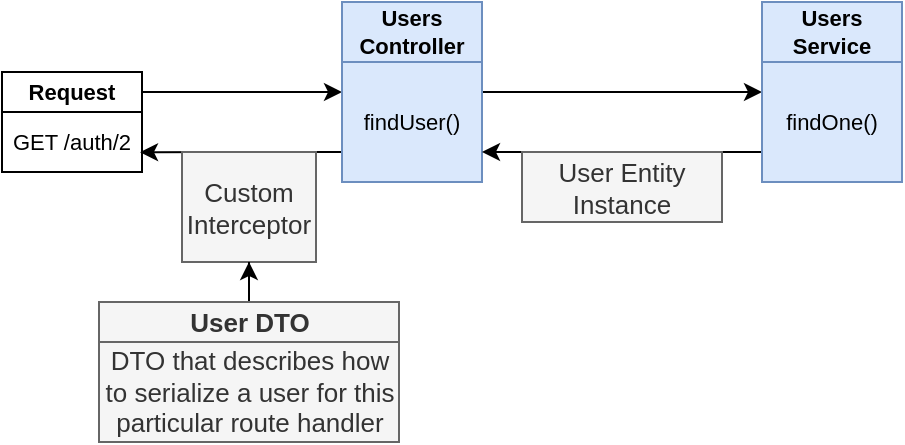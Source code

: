 <mxfile pages="28">
    <diagram id="VX3mZudeVKbVuC-c6ynI" name="01 - int">
        <mxGraphModel dx="156" dy="567" grid="1" gridSize="10" guides="1" tooltips="1" connect="1" arrows="1" fold="1" page="1" pageScale="1" pageWidth="1920" pageHeight="1200" math="0" shadow="0">
            <root>
                <mxCell id="0"/>
                <mxCell id="1" parent="0"/>
                <mxCell id="CsqR27WyDvnE_wtpRy04-1" value="GET /auth/2" style="rounded=0;whiteSpace=wrap;html=1;fontSize=11;" parent="1" vertex="1">
                    <mxGeometry x="660" y="485" width="70" height="30" as="geometry"/>
                </mxCell>
                <mxCell id="CsqR27WyDvnE_wtpRy04-2" style="edgeStyle=orthogonalEdgeStyle;rounded=0;orthogonalLoop=1;jettySize=auto;html=1;exitX=1;exitY=0.5;exitDx=0;exitDy=0;entryX=0;entryY=0.25;entryDx=0;entryDy=0;fontSize=13;" parent="1" source="CsqR27WyDvnE_wtpRy04-3" target="CsqR27WyDvnE_wtpRy04-7" edge="1">
                    <mxGeometry relative="1" as="geometry"/>
                </mxCell>
                <mxCell id="CsqR27WyDvnE_wtpRy04-3" value="Request" style="rounded=0;whiteSpace=wrap;html=1;fontSize=11;fontStyle=1" parent="1" vertex="1">
                    <mxGeometry x="660" y="465" width="70" height="20" as="geometry"/>
                </mxCell>
                <mxCell id="CsqR27WyDvnE_wtpRy04-4" value="Users Controller" style="rounded=0;whiteSpace=wrap;html=1;fontSize=11;fillColor=#dae8fc;strokeColor=#6c8ebf;fontStyle=1" parent="1" vertex="1">
                    <mxGeometry x="830" y="430" width="70" height="30" as="geometry"/>
                </mxCell>
                <mxCell id="CsqR27WyDvnE_wtpRy04-5" style="edgeStyle=orthogonalEdgeStyle;rounded=0;orthogonalLoop=1;jettySize=auto;html=1;exitX=1;exitY=0.25;exitDx=0;exitDy=0;entryX=0;entryY=0.25;entryDx=0;entryDy=0;fontSize=13;" parent="1" source="CsqR27WyDvnE_wtpRy04-7" target="CsqR27WyDvnE_wtpRy04-10" edge="1">
                    <mxGeometry relative="1" as="geometry"/>
                </mxCell>
                <mxCell id="CsqR27WyDvnE_wtpRy04-6" style="edgeStyle=orthogonalEdgeStyle;rounded=0;orthogonalLoop=1;jettySize=auto;html=1;exitX=0;exitY=0.75;exitDx=0;exitDy=0;entryX=0.986;entryY=0.67;entryDx=0;entryDy=0;entryPerimeter=0;fontSize=13;" parent="1" source="CsqR27WyDvnE_wtpRy04-7" target="CsqR27WyDvnE_wtpRy04-1" edge="1">
                    <mxGeometry relative="1" as="geometry"/>
                </mxCell>
                <mxCell id="CsqR27WyDvnE_wtpRy04-7" value="&lt;span style=&quot;font-weight: 400&quot;&gt;findUser()&lt;/span&gt;" style="rounded=0;whiteSpace=wrap;html=1;fontSize=11;fillColor=#dae8fc;strokeColor=#6c8ebf;fontStyle=1" parent="1" vertex="1">
                    <mxGeometry x="830" y="460" width="70" height="60" as="geometry"/>
                </mxCell>
                <mxCell id="CsqR27WyDvnE_wtpRy04-8" value="Users Service" style="rounded=0;whiteSpace=wrap;html=1;fontSize=11;fillColor=#dae8fc;strokeColor=#6c8ebf;fontStyle=1" parent="1" vertex="1">
                    <mxGeometry x="1040" y="430" width="70" height="30" as="geometry"/>
                </mxCell>
                <mxCell id="CsqR27WyDvnE_wtpRy04-9" style="edgeStyle=orthogonalEdgeStyle;rounded=0;orthogonalLoop=1;jettySize=auto;html=1;exitX=0;exitY=0.75;exitDx=0;exitDy=0;entryX=1;entryY=0.75;entryDx=0;entryDy=0;fontSize=13;" parent="1" source="CsqR27WyDvnE_wtpRy04-10" target="CsqR27WyDvnE_wtpRy04-7" edge="1">
                    <mxGeometry relative="1" as="geometry"/>
                </mxCell>
                <mxCell id="CsqR27WyDvnE_wtpRy04-10" value="&lt;span style=&quot;font-weight: 400&quot;&gt;findOne()&lt;/span&gt;" style="rounded=0;whiteSpace=wrap;html=1;fontSize=11;fillColor=#dae8fc;strokeColor=#6c8ebf;fontStyle=1" parent="1" vertex="1">
                    <mxGeometry x="1040" y="460" width="70" height="60" as="geometry"/>
                </mxCell>
                <mxCell id="CsqR27WyDvnE_wtpRy04-11" value="User Entity Instance" style="rounded=0;whiteSpace=wrap;html=1;fontSize=13;align=center;fillColor=#f5f5f5;strokeColor=#666666;fontColor=#333333;" parent="1" vertex="1">
                    <mxGeometry x="920" y="505" width="100" height="35" as="geometry"/>
                </mxCell>
                <mxCell id="CsqR27WyDvnE_wtpRy04-12" value="Custom Interceptor" style="rounded=0;whiteSpace=wrap;html=1;fontSize=13;align=center;fillColor=#f5f5f5;strokeColor=#666666;fontColor=#333333;" parent="1" vertex="1">
                    <mxGeometry x="750" y="505" width="67" height="55" as="geometry"/>
                </mxCell>
                <mxCell id="CsqR27WyDvnE_wtpRy04-13" value="DTO that describes how to serialize a user for this particular route handler" style="rounded=0;whiteSpace=wrap;html=1;fontSize=13;align=center;fillColor=#f5f5f5;strokeColor=#666666;fontColor=#333333;" parent="1" vertex="1">
                    <mxGeometry x="708.5" y="600" width="150" height="50" as="geometry"/>
                </mxCell>
                <mxCell id="CsqR27WyDvnE_wtpRy04-14" style="edgeStyle=orthogonalEdgeStyle;rounded=0;orthogonalLoop=1;jettySize=auto;html=1;exitX=0.5;exitY=0;exitDx=0;exitDy=0;fontSize=10;" parent="1" source="CsqR27WyDvnE_wtpRy04-15" target="CsqR27WyDvnE_wtpRy04-12" edge="1">
                    <mxGeometry relative="1" as="geometry"/>
                </mxCell>
                <mxCell id="CsqR27WyDvnE_wtpRy04-15" value="User DTO" style="rounded=0;whiteSpace=wrap;html=1;fontSize=13;align=center;fillColor=#f5f5f5;strokeColor=#666666;fontColor=#333333;fontStyle=1" parent="1" vertex="1">
                    <mxGeometry x="708.5" y="580" width="150" height="20" as="geometry"/>
                </mxCell>
            </root>
        </mxGraphModel>
    </diagram>
    <diagram id="PWc9sr24CH0xE8Wm7NcY" name="02 - dto">
        <mxGraphModel dx="562" dy="346" grid="1" gridSize="10" guides="1" tooltips="1" connect="1" arrows="1" fold="1" page="1" pageScale="1" pageWidth="1920" pageHeight="1200" math="0" shadow="0">
            <root>
                <mxCell id="0nUSAnYnmPysmXuXU066-0"/>
                <mxCell id="0nUSAnYnmPysmXuXU066-1" parent="0nUSAnYnmPysmXuXU066-0"/>
                <mxCell id="gyKFGMdgOS5sO6lYiOXr-0" value="GET /&lt;b&gt;admin&lt;/b&gt;/users/2" style="rounded=0;whiteSpace=wrap;html=1;fontSize=11;" vertex="1" parent="0nUSAnYnmPysmXuXU066-1">
                    <mxGeometry x="620" y="485" width="90" height="30" as="geometry"/>
                </mxCell>
                <mxCell id="gyKFGMdgOS5sO6lYiOXr-1" style="edgeStyle=orthogonalEdgeStyle;rounded=0;orthogonalLoop=1;jettySize=auto;html=1;exitX=1;exitY=0.5;exitDx=0;exitDy=0;entryX=0;entryY=0.25;entryDx=0;entryDy=0;fontSize=13;" edge="1" parent="0nUSAnYnmPysmXuXU066-1" source="gyKFGMdgOS5sO6lYiOXr-2" target="gyKFGMdgOS5sO6lYiOXr-6">
                    <mxGeometry relative="1" as="geometry"/>
                </mxCell>
                <mxCell id="gyKFGMdgOS5sO6lYiOXr-2" value="Request" style="rounded=0;whiteSpace=wrap;html=1;fontSize=11;fontStyle=1" vertex="1" parent="0nUSAnYnmPysmXuXU066-1">
                    <mxGeometry x="620" y="465" width="90" height="20" as="geometry"/>
                </mxCell>
                <mxCell id="gyKFGMdgOS5sO6lYiOXr-3" value="Users Controller" style="rounded=0;whiteSpace=wrap;html=1;fontSize=11;fillColor=#dae8fc;strokeColor=#6c8ebf;fontStyle=1" vertex="1" parent="0nUSAnYnmPysmXuXU066-1">
                    <mxGeometry x="820" y="430" width="70" height="30" as="geometry"/>
                </mxCell>
                <mxCell id="gyKFGMdgOS5sO6lYiOXr-4" style="edgeStyle=orthogonalEdgeStyle;rounded=0;orthogonalLoop=1;jettySize=auto;html=1;exitX=1;exitY=0.25;exitDx=0;exitDy=0;entryX=0;entryY=0.25;entryDx=0;entryDy=0;fontSize=13;" edge="1" parent="0nUSAnYnmPysmXuXU066-1" source="gyKFGMdgOS5sO6lYiOXr-6" target="gyKFGMdgOS5sO6lYiOXr-9">
                    <mxGeometry relative="1" as="geometry"/>
                </mxCell>
                <mxCell id="gyKFGMdgOS5sO6lYiOXr-5" style="edgeStyle=orthogonalEdgeStyle;rounded=0;orthogonalLoop=1;jettySize=auto;html=1;exitX=0;exitY=0.75;exitDx=0;exitDy=0;entryX=0.986;entryY=0.67;entryDx=0;entryDy=0;entryPerimeter=0;fontSize=13;" edge="1" parent="0nUSAnYnmPysmXuXU066-1" source="gyKFGMdgOS5sO6lYiOXr-6" target="gyKFGMdgOS5sO6lYiOXr-0">
                    <mxGeometry relative="1" as="geometry"/>
                </mxCell>
                <mxCell id="gyKFGMdgOS5sO6lYiOXr-6" value="&lt;span style=&quot;font-weight: 400&quot;&gt;findUser()&lt;/span&gt;" style="rounded=0;whiteSpace=wrap;html=1;fontSize=11;fillColor=#dae8fc;strokeColor=#6c8ebf;fontStyle=1" vertex="1" parent="0nUSAnYnmPysmXuXU066-1">
                    <mxGeometry x="820" y="460" width="70" height="60" as="geometry"/>
                </mxCell>
                <mxCell id="gyKFGMdgOS5sO6lYiOXr-7" value="Users Service" style="rounded=0;whiteSpace=wrap;html=1;fontSize=11;fillColor=#dae8fc;strokeColor=#6c8ebf;fontStyle=1" vertex="1" parent="0nUSAnYnmPysmXuXU066-1">
                    <mxGeometry x="930" y="430" width="70" height="30" as="geometry"/>
                </mxCell>
                <mxCell id="gyKFGMdgOS5sO6lYiOXr-8" style="edgeStyle=orthogonalEdgeStyle;rounded=0;orthogonalLoop=1;jettySize=auto;html=1;exitX=0;exitY=0.75;exitDx=0;exitDy=0;entryX=1;entryY=0.75;entryDx=0;entryDy=0;fontSize=13;" edge="1" parent="0nUSAnYnmPysmXuXU066-1" source="gyKFGMdgOS5sO6lYiOXr-9" target="gyKFGMdgOS5sO6lYiOXr-6">
                    <mxGeometry relative="1" as="geometry"/>
                </mxCell>
                <mxCell id="gyKFGMdgOS5sO6lYiOXr-9" value="&lt;span style=&quot;font-weight: 400&quot;&gt;findOne()&lt;/span&gt;" style="rounded=0;whiteSpace=wrap;html=1;fontSize=11;fillColor=#dae8fc;strokeColor=#6c8ebf;fontStyle=1" vertex="1" parent="0nUSAnYnmPysmXuXU066-1">
                    <mxGeometry x="930" y="460" width="70" height="60" as="geometry"/>
                </mxCell>
                <mxCell id="gyKFGMdgOS5sO6lYiOXr-10" value="GET &lt;br&gt;/users/2" style="rounded=0;whiteSpace=wrap;html=1;fontSize=11;" vertex="1" parent="0nUSAnYnmPysmXuXU066-1">
                    <mxGeometry x="620" y="605" width="90" height="30" as="geometry"/>
                </mxCell>
                <mxCell id="gyKFGMdgOS5sO6lYiOXr-11" style="edgeStyle=orthogonalEdgeStyle;rounded=0;orthogonalLoop=1;jettySize=auto;html=1;exitX=1;exitY=0.5;exitDx=0;exitDy=0;entryX=0;entryY=0.25;entryDx=0;entryDy=0;fontSize=13;" edge="1" parent="0nUSAnYnmPysmXuXU066-1" source="gyKFGMdgOS5sO6lYiOXr-12" target="gyKFGMdgOS5sO6lYiOXr-16">
                    <mxGeometry relative="1" as="geometry"/>
                </mxCell>
                <mxCell id="gyKFGMdgOS5sO6lYiOXr-12" value="Request" style="rounded=0;whiteSpace=wrap;html=1;fontSize=11;fontStyle=1" vertex="1" parent="0nUSAnYnmPysmXuXU066-1">
                    <mxGeometry x="620" y="585" width="90" height="20" as="geometry"/>
                </mxCell>
                <mxCell id="gyKFGMdgOS5sO6lYiOXr-13" value="Users Controller" style="rounded=0;whiteSpace=wrap;html=1;fontSize=11;fillColor=#dae8fc;strokeColor=#6c8ebf;fontStyle=1" vertex="1" parent="0nUSAnYnmPysmXuXU066-1">
                    <mxGeometry x="820" y="550" width="70" height="30" as="geometry"/>
                </mxCell>
                <mxCell id="gyKFGMdgOS5sO6lYiOXr-14" style="edgeStyle=orthogonalEdgeStyle;rounded=0;orthogonalLoop=1;jettySize=auto;html=1;exitX=1;exitY=0.25;exitDx=0;exitDy=0;entryX=0;entryY=0.25;entryDx=0;entryDy=0;fontSize=13;" edge="1" parent="0nUSAnYnmPysmXuXU066-1" source="gyKFGMdgOS5sO6lYiOXr-16" target="gyKFGMdgOS5sO6lYiOXr-19">
                    <mxGeometry relative="1" as="geometry"/>
                </mxCell>
                <mxCell id="gyKFGMdgOS5sO6lYiOXr-15" style="edgeStyle=orthogonalEdgeStyle;rounded=0;orthogonalLoop=1;jettySize=auto;html=1;exitX=0;exitY=0.75;exitDx=0;exitDy=0;entryX=0.986;entryY=0.67;entryDx=0;entryDy=0;entryPerimeter=0;fontSize=13;" edge="1" parent="0nUSAnYnmPysmXuXU066-1" source="gyKFGMdgOS5sO6lYiOXr-16" target="gyKFGMdgOS5sO6lYiOXr-10">
                    <mxGeometry relative="1" as="geometry"/>
                </mxCell>
                <mxCell id="gyKFGMdgOS5sO6lYiOXr-16" value="&lt;span style=&quot;font-weight: 400&quot;&gt;findUser()&lt;/span&gt;" style="rounded=0;whiteSpace=wrap;html=1;fontSize=11;fillColor=#dae8fc;strokeColor=#6c8ebf;fontStyle=1" vertex="1" parent="0nUSAnYnmPysmXuXU066-1">
                    <mxGeometry x="820" y="580" width="70" height="60" as="geometry"/>
                </mxCell>
                <mxCell id="gyKFGMdgOS5sO6lYiOXr-17" value="Users Service" style="rounded=0;whiteSpace=wrap;html=1;fontSize=11;fillColor=#dae8fc;strokeColor=#6c8ebf;fontStyle=1" vertex="1" parent="0nUSAnYnmPysmXuXU066-1">
                    <mxGeometry x="930" y="550" width="70" height="30" as="geometry"/>
                </mxCell>
                <mxCell id="gyKFGMdgOS5sO6lYiOXr-18" style="edgeStyle=orthogonalEdgeStyle;rounded=0;orthogonalLoop=1;jettySize=auto;html=1;exitX=0;exitY=0.75;exitDx=0;exitDy=0;entryX=1;entryY=0.75;entryDx=0;entryDy=0;fontSize=13;" edge="1" parent="0nUSAnYnmPysmXuXU066-1" source="gyKFGMdgOS5sO6lYiOXr-19" target="gyKFGMdgOS5sO6lYiOXr-16">
                    <mxGeometry relative="1" as="geometry"/>
                </mxCell>
                <mxCell id="gyKFGMdgOS5sO6lYiOXr-19" value="&lt;span style=&quot;font-weight: 400&quot;&gt;findOne()&lt;/span&gt;" style="rounded=0;whiteSpace=wrap;html=1;fontSize=11;fillColor=#dae8fc;strokeColor=#6c8ebf;fontStyle=1" vertex="1" parent="0nUSAnYnmPysmXuXU066-1">
                    <mxGeometry x="930" y="580" width="70" height="60" as="geometry"/>
                </mxCell>
                <mxCell id="gyKFGMdgOS5sO6lYiOXr-20" style="edgeStyle=orthogonalEdgeStyle;rounded=0;orthogonalLoop=1;jettySize=auto;html=1;exitX=1;exitY=0.5;exitDx=0;exitDy=0;fontSize=9;" edge="1" parent="0nUSAnYnmPysmXuXU066-1" source="gyKFGMdgOS5sO6lYiOXr-21" target="gyKFGMdgOS5sO6lYiOXr-0">
                    <mxGeometry relative="1" as="geometry"/>
                </mxCell>
                <mxCell id="gyKFGMdgOS5sO6lYiOXr-21" value="Admin route! Should probably see extra properties tied to a user" style="rounded=0;whiteSpace=wrap;html=1;fontSize=10;align=center;fillColor=#f8cecc;strokeColor=#b85450;" vertex="1" parent="0nUSAnYnmPysmXuXU066-1">
                    <mxGeometry x="480" y="470" width="120" height="60" as="geometry"/>
                </mxCell>
                <mxCell id="gyKFGMdgOS5sO6lYiOXr-22" style="edgeStyle=orthogonalEdgeStyle;rounded=0;orthogonalLoop=1;jettySize=auto;html=1;exitX=1;exitY=0.5;exitDx=0;exitDy=0;entryX=0;entryY=0.5;entryDx=0;entryDy=0;fontSize=9;" edge="1" parent="0nUSAnYnmPysmXuXU066-1" source="gyKFGMdgOS5sO6lYiOXr-23" target="gyKFGMdgOS5sO6lYiOXr-10">
                    <mxGeometry relative="1" as="geometry"/>
                </mxCell>
                <mxCell id="gyKFGMdgOS5sO6lYiOXr-23" value="&lt;span style=&quot;font-size: 10px&quot;&gt;Public route! Should see far less info tied to a user&lt;/span&gt;" style="rounded=0;whiteSpace=wrap;html=1;fontSize=9;align=center;fillColor=#f8cecc;strokeColor=#b85450;" vertex="1" parent="0nUSAnYnmPysmXuXU066-1">
                    <mxGeometry x="480" y="590" width="120" height="60" as="geometry"/>
                </mxCell>
                <mxCell id="gyKFGMdgOS5sO6lYiOXr-24" value="FullUserDto" style="rounded=0;whiteSpace=wrap;html=1;fontSize=11;fillColor=#ffe6cc;strokeColor=#d79b00;fontStyle=1" vertex="1" parent="0nUSAnYnmPysmXuXU066-1">
                    <mxGeometry x="736" y="505" width="70" height="30" as="geometry"/>
                </mxCell>
                <mxCell id="gyKFGMdgOS5sO6lYiOXr-25" value="PartialUserDto" style="rounded=0;whiteSpace=wrap;html=1;fontSize=11;fillColor=#ffe6cc;strokeColor=#d79b00;fontStyle=1" vertex="1" parent="0nUSAnYnmPysmXuXU066-1">
                    <mxGeometry x="731" y="626" width="80" height="30" as="geometry"/>
                </mxCell>
            </root>
        </mxGraphModel>
    </diagram>
    <diagram id="-YVz-KduIVWPx2ECJz-t" name="03 - int">
        <mxGraphModel dx="469" dy="289" grid="1" gridSize="10" guides="1" tooltips="1" connect="1" arrows="1" fold="1" page="1" pageScale="1" pageWidth="1920" pageHeight="1200" math="0" shadow="0">
            <root>
                <mxCell id="oqOfW4olAMoHN1QcoWk5-0"/>
                <mxCell id="oqOfW4olAMoHN1QcoWk5-1" parent="oqOfW4olAMoHN1QcoWk5-0"/>
                <mxCell id="jtTCJruM3LMRSXRx6vjt-0" value="GET /auth/2" style="rounded=0;whiteSpace=wrap;html=1;fontSize=11;" vertex="1" parent="oqOfW4olAMoHN1QcoWk5-1">
                    <mxGeometry x="600" y="485" width="70" height="30" as="geometry"/>
                </mxCell>
                <mxCell id="jtTCJruM3LMRSXRx6vjt-1" style="edgeStyle=orthogonalEdgeStyle;rounded=0;orthogonalLoop=1;jettySize=auto;html=1;exitX=1;exitY=0.5;exitDx=0;exitDy=0;entryX=0;entryY=0.25;entryDx=0;entryDy=0;fontSize=13;" edge="1" parent="oqOfW4olAMoHN1QcoWk5-1" source="jtTCJruM3LMRSXRx6vjt-2" target="jtTCJruM3LMRSXRx6vjt-5">
                    <mxGeometry relative="1" as="geometry"/>
                </mxCell>
                <mxCell id="jtTCJruM3LMRSXRx6vjt-2" value="Request" style="rounded=0;whiteSpace=wrap;html=1;fontSize=11;fontStyle=1" vertex="1" parent="oqOfW4olAMoHN1QcoWk5-1">
                    <mxGeometry x="600" y="465" width="70" height="20" as="geometry"/>
                </mxCell>
                <mxCell id="jtTCJruM3LMRSXRx6vjt-3" value="Users Controller" style="rounded=0;whiteSpace=wrap;html=1;fontSize=11;fillColor=#dae8fc;strokeColor=#6c8ebf;fontStyle=1" vertex="1" parent="oqOfW4olAMoHN1QcoWk5-1">
                    <mxGeometry x="920" y="430" width="70" height="30" as="geometry"/>
                </mxCell>
                <mxCell id="jtTCJruM3LMRSXRx6vjt-4" style="edgeStyle=orthogonalEdgeStyle;rounded=0;orthogonalLoop=1;jettySize=auto;html=1;exitX=0;exitY=0.75;exitDx=0;exitDy=0;entryX=0.986;entryY=0.67;entryDx=0;entryDy=0;entryPerimeter=0;fontSize=13;" edge="1" parent="oqOfW4olAMoHN1QcoWk5-1" source="jtTCJruM3LMRSXRx6vjt-5" target="jtTCJruM3LMRSXRx6vjt-0">
                    <mxGeometry relative="1" as="geometry"/>
                </mxCell>
                <mxCell id="jtTCJruM3LMRSXRx6vjt-5" value="&lt;span style=&quot;font-weight: 400&quot;&gt;findUser()&lt;/span&gt;" style="rounded=0;whiteSpace=wrap;html=1;fontSize=11;fillColor=#dae8fc;strokeColor=#6c8ebf;fontStyle=1" vertex="1" parent="oqOfW4olAMoHN1QcoWk5-1">
                    <mxGeometry x="920" y="460" width="70" height="60" as="geometry"/>
                </mxCell>
                <mxCell id="jtTCJruM3LMRSXRx6vjt-6" value="Custom Interceptor" style="rounded=0;whiteSpace=wrap;html=1;fontSize=13;align=center;fillColor=#f5f5f5;strokeColor=#666666;fontColor=#333333;" vertex="1" parent="oqOfW4olAMoHN1QcoWk5-1">
                    <mxGeometry x="720" y="505" width="67" height="55" as="geometry"/>
                </mxCell>
                <mxCell id="jtTCJruM3LMRSXRx6vjt-11" value="Custom Interceptor" style="rounded=0;whiteSpace=wrap;html=1;fontSize=13;align=center;fillColor=#f5f5f5;strokeColor=#666666;fontColor=#333333;" vertex="1" parent="oqOfW4olAMoHN1QcoWk5-1">
                    <mxGeometry x="810" y="505" width="67" height="55" as="geometry"/>
                </mxCell>
                <mxCell id="jtTCJruM3LMRSXRx6vjt-12" value="Custom Interceptor" style="rounded=0;whiteSpace=wrap;html=1;fontSize=13;align=center;fillColor=#f5f5f5;strokeColor=#666666;fontColor=#333333;" vertex="1" parent="oqOfW4olAMoHN1QcoWk5-1">
                    <mxGeometry x="720" y="420" width="67" height="55" as="geometry"/>
                </mxCell>
                <mxCell id="jtTCJruM3LMRSXRx6vjt-13" value="Custom Interceptor" style="rounded=0;whiteSpace=wrap;html=1;fontSize=13;align=center;fillColor=#f5f5f5;strokeColor=#666666;fontColor=#333333;" vertex="1" parent="oqOfW4olAMoHN1QcoWk5-1">
                    <mxGeometry x="810" y="420" width="67" height="55" as="geometry"/>
                </mxCell>
                <mxCell id="jtTCJruM3LMRSXRx6vjt-14" value="Interceptors can mess around with incoming requests and/or outgoing responses" style="rounded=0;whiteSpace=wrap;html=1;fillColor=#f8cecc;strokeColor=#b85450;fontStyle=1" vertex="1" parent="oqOfW4olAMoHN1QcoWk5-1">
                    <mxGeometry x="660" y="600" width="286" height="40" as="geometry"/>
                </mxCell>
            </root>
        </mxGraphModel>
    </diagram>
    <diagram name="04 - int" id="hoX-tcQTRQeX1crxn7KI">
        <mxGraphModel dx="469" dy="289" grid="1" gridSize="10" guides="1" tooltips="1" connect="1" arrows="1" fold="1" page="1" pageScale="1" pageWidth="1920" pageHeight="1200" math="0" shadow="0">
            <root>
                <mxCell id="mdITLZ3Lu3EjEmhvDG1p-0"/>
                <mxCell id="mdITLZ3Lu3EjEmhvDG1p-1" parent="mdITLZ3Lu3EjEmhvDG1p-0"/>
                <mxCell id="mdITLZ3Lu3EjEmhvDG1p-16" style="edgeStyle=orthogonalEdgeStyle;rounded=0;orthogonalLoop=1;jettySize=auto;html=1;exitX=1;exitY=0.5;exitDx=0;exitDy=0;" edge="1" parent="mdITLZ3Lu3EjEmhvDG1p-1" source="mdITLZ3Lu3EjEmhvDG1p-2" target="mdITLZ3Lu3EjEmhvDG1p-7">
                    <mxGeometry relative="1" as="geometry"/>
                </mxCell>
                <mxCell id="mdITLZ3Lu3EjEmhvDG1p-2" value="GET /auth/2" style="rounded=0;whiteSpace=wrap;html=1;fontSize=11;" vertex="1" parent="mdITLZ3Lu3EjEmhvDG1p-1">
                    <mxGeometry x="700" y="460" width="70" height="30" as="geometry"/>
                </mxCell>
                <mxCell id="mdITLZ3Lu3EjEmhvDG1p-4" value="Request" style="rounded=0;whiteSpace=wrap;html=1;fontSize=11;fontStyle=1" vertex="1" parent="mdITLZ3Lu3EjEmhvDG1p-1">
                    <mxGeometry x="700" y="440" width="70" height="20" as="geometry"/>
                </mxCell>
                <mxCell id="mdITLZ3Lu3EjEmhvDG1p-5" value="Users Controller" style="rounded=0;whiteSpace=wrap;html=1;fontSize=11;fillColor=#dae8fc;strokeColor=#6c8ebf;fontStyle=1" vertex="1" parent="mdITLZ3Lu3EjEmhvDG1p-1">
                    <mxGeometry x="880" y="420" width="90" height="30" as="geometry"/>
                </mxCell>
                <mxCell id="mdITLZ3Lu3EjEmhvDG1p-7" value="&lt;span style=&quot;font-weight: 400&quot;&gt;findUser()&lt;/span&gt;" style="rounded=0;whiteSpace=wrap;html=1;fontSize=11;fillColor=#dae8fc;strokeColor=#6c8ebf;fontStyle=1" vertex="1" parent="mdITLZ3Lu3EjEmhvDG1p-1">
                    <mxGeometry x="880" y="450" width="90" height="50" as="geometry"/>
                </mxCell>
                <mxCell id="mdITLZ3Lu3EjEmhvDG1p-12" value="Interceptors can be applied to a single handler, all the handlers in a controller, or globally" style="rounded=0;whiteSpace=wrap;html=1;fillColor=#f8cecc;strokeColor=#b85450;fontStyle=1" vertex="1" parent="mdITLZ3Lu3EjEmhvDG1p-1">
                    <mxGeometry x="684" y="590" width="286" height="40" as="geometry"/>
                </mxCell>
                <mxCell id="mdITLZ3Lu3EjEmhvDG1p-17" style="edgeStyle=orthogonalEdgeStyle;rounded=0;orthogonalLoop=1;jettySize=auto;html=1;exitX=1;exitY=0.5;exitDx=0;exitDy=0;" edge="1" parent="mdITLZ3Lu3EjEmhvDG1p-1" source="mdITLZ3Lu3EjEmhvDG1p-13" target="mdITLZ3Lu3EjEmhvDG1p-15">
                    <mxGeometry relative="1" as="geometry"/>
                </mxCell>
                <mxCell id="mdITLZ3Lu3EjEmhvDG1p-13" value="POST /auth/2" style="rounded=0;whiteSpace=wrap;html=1;fontSize=11;" vertex="1" parent="mdITLZ3Lu3EjEmhvDG1p-1">
                    <mxGeometry x="700" y="515" width="70" height="30" as="geometry"/>
                </mxCell>
                <mxCell id="mdITLZ3Lu3EjEmhvDG1p-14" value="Request" style="rounded=0;whiteSpace=wrap;html=1;fontSize=11;fontStyle=1" vertex="1" parent="mdITLZ3Lu3EjEmhvDG1p-1">
                    <mxGeometry x="700" y="495" width="70" height="20" as="geometry"/>
                </mxCell>
                <mxCell id="mdITLZ3Lu3EjEmhvDG1p-15" value="&lt;span style=&quot;font-weight: 400&quot;&gt;createUser()&lt;/span&gt;" style="rounded=0;whiteSpace=wrap;html=1;fontSize=11;fillColor=#dae8fc;strokeColor=#6c8ebf;fontStyle=1" vertex="1" parent="mdITLZ3Lu3EjEmhvDG1p-1">
                    <mxGeometry x="880" y="500" width="90" height="60" as="geometry"/>
                </mxCell>
                <mxCell id="AmkWc7IesviS_uj0VWts-1" value="Custom Interceptor" style="rounded=0;whiteSpace=wrap;html=1;fontSize=13;align=center;fillColor=#f5f5f5;strokeColor=#666666;fontColor=#333333;" vertex="1" parent="mdITLZ3Lu3EjEmhvDG1p-1">
                    <mxGeometry x="1000" y="480" width="67" height="35" as="geometry"/>
                </mxCell>
            </root>
        </mxGraphModel>
    </diagram>
    <diagram id="N3sdOvPUwlZHp6NKK2cI" name="05 - int">
        <mxGraphModel dx="469" dy="289" grid="1" gridSize="10" guides="1" tooltips="1" connect="1" arrows="1" fold="1" page="1" pageScale="1" pageWidth="1920" pageHeight="1200" math="0" shadow="0">
            <root>
                <mxCell id="_3UAF5qUFcIJ6iItaoZ9-0"/>
                <mxCell id="_3UAF5qUFcIJ6iItaoZ9-1" parent="_3UAF5qUFcIJ6iItaoZ9-0"/>
                <mxCell id="_3UAF5qUFcIJ6iItaoZ9-2" value="class CustomInterceptor" style="rounded=0;whiteSpace=wrap;html=1;fillColor=#dae8fc;strokeColor=#6c8ebf;fontStyle=1;fontSize=14;" vertex="1" parent="_3UAF5qUFcIJ6iItaoZ9-1">
                    <mxGeometry x="560" y="340" width="410" height="30" as="geometry"/>
                </mxCell>
                <mxCell id="_3UAF5qUFcIJ6iItaoZ9-3" value="intercept( context: ExecutionContext,&amp;nbsp; next: CallHandler )&amp;nbsp;" style="rounded=0;whiteSpace=wrap;html=1;fillColor=#dae8fc;strokeColor=#6c8ebf;fontStyle=1;fontSize=14;" vertex="1" parent="_3UAF5qUFcIJ6iItaoZ9-1">
                    <mxGeometry x="560" y="370" width="410" height="40" as="geometry"/>
                </mxCell>
                <mxCell id="_3UAF5qUFcIJ6iItaoZ9-7" style="edgeStyle=orthogonalEdgeStyle;rounded=0;orthogonalLoop=1;jettySize=auto;html=1;exitX=0.5;exitY=0;exitDx=0;exitDy=0;fontSize=14;" edge="1" parent="_3UAF5qUFcIJ6iItaoZ9-1" source="_3UAF5qUFcIJ6iItaoZ9-4" target="_3UAF5qUFcIJ6iItaoZ9-6">
                    <mxGeometry relative="1" as="geometry"/>
                </mxCell>
                <mxCell id="_3UAF5qUFcIJ6iItaoZ9-4" value="&amp;nbsp;&#39;intercept&#39; method is called automatically" style="rounded=0;whiteSpace=wrap;html=1;fontSize=9;fillColor=#f5f5f5;strokeColor=#666666;fontColor=#333333;" vertex="1" parent="_3UAF5qUFcIJ6iItaoZ9-1">
                    <mxGeometry x="552" y="430" width="100" height="40" as="geometry"/>
                </mxCell>
                <mxCell id="_3UAF5qUFcIJ6iItaoZ9-6" value="" style="rounded=0;whiteSpace=wrap;html=1;fontSize=14;strokeColor=#666666;fontColor=#333333;fillColor=none;" vertex="1" parent="_3UAF5qUFcIJ6iItaoZ9-1">
                    <mxGeometry x="567" y="381" width="70" height="20" as="geometry"/>
                </mxCell>
                <mxCell id="_3UAF5qUFcIJ6iItaoZ9-10" style="edgeStyle=orthogonalEdgeStyle;rounded=0;orthogonalLoop=1;jettySize=auto;html=1;exitX=0.5;exitY=0;exitDx=0;exitDy=0;entryX=0.5;entryY=1;entryDx=0;entryDy=0;fontSize=9;" edge="1" parent="_3UAF5qUFcIJ6iItaoZ9-1" source="_3UAF5qUFcIJ6iItaoZ9-8" target="_3UAF5qUFcIJ6iItaoZ9-9">
                    <mxGeometry relative="1" as="geometry"/>
                </mxCell>
                <mxCell id="_3UAF5qUFcIJ6iItaoZ9-8" value="Information on the incoming request" style="rounded=0;whiteSpace=wrap;html=1;fontSize=9;fillColor=#f5f5f5;strokeColor=#666666;fontColor=#333333;" vertex="1" parent="_3UAF5qUFcIJ6iItaoZ9-1">
                    <mxGeometry x="680" y="430" width="100" height="40" as="geometry"/>
                </mxCell>
                <mxCell id="_3UAF5qUFcIJ6iItaoZ9-9" value="" style="rounded=0;whiteSpace=wrap;html=1;fontSize=14;strokeColor=#666666;fontColor=#333333;fillColor=none;" vertex="1" parent="_3UAF5qUFcIJ6iItaoZ9-1">
                    <mxGeometry x="640" y="381" width="180" height="20" as="geometry"/>
                </mxCell>
                <mxCell id="_3UAF5qUFcIJ6iItaoZ9-11" style="edgeStyle=orthogonalEdgeStyle;rounded=0;orthogonalLoop=1;jettySize=auto;html=1;exitX=0.5;exitY=0;exitDx=0;exitDy=0;entryX=0.5;entryY=1;entryDx=0;entryDy=0;fontSize=9;" edge="1" parent="_3UAF5qUFcIJ6iItaoZ9-1" source="_3UAF5qUFcIJ6iItaoZ9-12">
                    <mxGeometry relative="1" as="geometry">
                        <mxPoint x="890" y="401" as="targetPoint"/>
                    </mxGeometry>
                </mxCell>
                <mxCell id="_3UAF5qUFcIJ6iItaoZ9-12" value="&lt;i&gt;Kind of&lt;/i&gt; a reference to the request handler in our controller" style="rounded=0;whiteSpace=wrap;html=1;fontSize=9;fillColor=#f5f5f5;strokeColor=#666666;fontColor=#333333;" vertex="1" parent="_3UAF5qUFcIJ6iItaoZ9-1">
                    <mxGeometry x="840" y="430" width="100" height="40" as="geometry"/>
                </mxCell>
                <mxCell id="_3UAF5qUFcIJ6iItaoZ9-13" value="" style="rounded=0;whiteSpace=wrap;html=1;fontSize=14;strokeColor=#666666;fontColor=#333333;fillColor=none;" vertex="1" parent="_3UAF5qUFcIJ6iItaoZ9-1">
                    <mxGeometry x="824" y="381" width="126" height="20" as="geometry"/>
                </mxCell>
            </root>
        </mxGraphModel>
    </diagram>
    <diagram id="lmzpogdpEQt0LRQBeuuA" name="06 - dto">
        <mxGraphModel dx="396" dy="567" grid="1" gridSize="10" guides="1" tooltips="1" connect="1" arrows="1" fold="1" page="1" pageScale="1" pageWidth="1920" pageHeight="1200" math="0" shadow="0">
            <root>
                <mxCell id="SA3k00CeiOFz0aDmMVNk-0"/>
                <mxCell id="SA3k00CeiOFz0aDmMVNk-1" parent="SA3k00CeiOFz0aDmMVNk-0"/>
                <mxCell id="SA3k00CeiOFz0aDmMVNk-2" value="GET /auth/2" style="rounded=0;whiteSpace=wrap;html=1;fontSize=11;" parent="SA3k00CeiOFz0aDmMVNk-1" vertex="1">
                    <mxGeometry x="600" y="485" width="70" height="30" as="geometry"/>
                </mxCell>
                <mxCell id="SA3k00CeiOFz0aDmMVNk-3" style="edgeStyle=orthogonalEdgeStyle;rounded=0;orthogonalLoop=1;jettySize=auto;html=1;exitX=1;exitY=0.5;exitDx=0;exitDy=0;entryX=0;entryY=0.25;entryDx=0;entryDy=0;fontSize=13;" parent="SA3k00CeiOFz0aDmMVNk-1" source="SA3k00CeiOFz0aDmMVNk-4" target="SA3k00CeiOFz0aDmMVNk-8" edge="1">
                    <mxGeometry relative="1" as="geometry"/>
                </mxCell>
                <mxCell id="SA3k00CeiOFz0aDmMVNk-4" value="Request" style="rounded=0;whiteSpace=wrap;html=1;fontSize=11;fontStyle=1" parent="SA3k00CeiOFz0aDmMVNk-1" vertex="1">
                    <mxGeometry x="600" y="465" width="70" height="20" as="geometry"/>
                </mxCell>
                <mxCell id="SA3k00CeiOFz0aDmMVNk-5" value="Users Controller" style="rounded=0;whiteSpace=wrap;html=1;fontSize=11;fillColor=#dae8fc;strokeColor=#6c8ebf;fontStyle=1" parent="SA3k00CeiOFz0aDmMVNk-1" vertex="1">
                    <mxGeometry x="830" y="430" width="70" height="30" as="geometry"/>
                </mxCell>
                <mxCell id="SA3k00CeiOFz0aDmMVNk-6" style="edgeStyle=orthogonalEdgeStyle;rounded=0;orthogonalLoop=1;jettySize=auto;html=1;exitX=1;exitY=0.25;exitDx=0;exitDy=0;entryX=0;entryY=0.25;entryDx=0;entryDy=0;fontSize=13;" parent="SA3k00CeiOFz0aDmMVNk-1" source="SA3k00CeiOFz0aDmMVNk-8" target="SA3k00CeiOFz0aDmMVNk-11" edge="1">
                    <mxGeometry relative="1" as="geometry"/>
                </mxCell>
                <mxCell id="SA3k00CeiOFz0aDmMVNk-7" style="edgeStyle=orthogonalEdgeStyle;rounded=0;orthogonalLoop=1;jettySize=auto;html=1;exitX=0;exitY=0.75;exitDx=0;exitDy=0;entryX=0.986;entryY=0.67;entryDx=0;entryDy=0;entryPerimeter=0;fontSize=13;" parent="SA3k00CeiOFz0aDmMVNk-1" source="SA3k00CeiOFz0aDmMVNk-8" target="SA3k00CeiOFz0aDmMVNk-2" edge="1">
                    <mxGeometry relative="1" as="geometry"/>
                </mxCell>
                <mxCell id="SA3k00CeiOFz0aDmMVNk-8" value="&lt;span style=&quot;font-weight: 400&quot;&gt;findUser()&lt;/span&gt;" style="rounded=0;whiteSpace=wrap;html=1;fontSize=11;fillColor=#dae8fc;strokeColor=#6c8ebf;fontStyle=1" parent="SA3k00CeiOFz0aDmMVNk-1" vertex="1">
                    <mxGeometry x="830" y="460" width="70" height="60" as="geometry"/>
                </mxCell>
                <mxCell id="SA3k00CeiOFz0aDmMVNk-9" value="Users Service" style="rounded=0;whiteSpace=wrap;html=1;fontSize=11;fillColor=#dae8fc;strokeColor=#6c8ebf;fontStyle=1" parent="SA3k00CeiOFz0aDmMVNk-1" vertex="1">
                    <mxGeometry x="1040" y="430" width="70" height="30" as="geometry"/>
                </mxCell>
                <mxCell id="SA3k00CeiOFz0aDmMVNk-10" style="edgeStyle=orthogonalEdgeStyle;rounded=0;orthogonalLoop=1;jettySize=auto;html=1;exitX=0;exitY=0.75;exitDx=0;exitDy=0;entryX=1;entryY=0.75;entryDx=0;entryDy=0;fontSize=13;" parent="SA3k00CeiOFz0aDmMVNk-1" source="SA3k00CeiOFz0aDmMVNk-11" target="SA3k00CeiOFz0aDmMVNk-8" edge="1">
                    <mxGeometry relative="1" as="geometry"/>
                </mxCell>
                <mxCell id="SA3k00CeiOFz0aDmMVNk-11" value="&lt;span style=&quot;font-weight: 400&quot;&gt;findOne()&lt;/span&gt;" style="rounded=0;whiteSpace=wrap;html=1;fontSize=11;fillColor=#dae8fc;strokeColor=#6c8ebf;fontStyle=1" parent="SA3k00CeiOFz0aDmMVNk-1" vertex="1">
                    <mxGeometry x="1040" y="460" width="70" height="60" as="geometry"/>
                </mxCell>
                <mxCell id="SA3k00CeiOFz0aDmMVNk-12" value="User Entity Instance" style="rounded=0;whiteSpace=wrap;html=1;fontSize=13;align=center;fillColor=#f5f5f5;strokeColor=#666666;fontColor=#333333;" parent="SA3k00CeiOFz0aDmMVNk-1" vertex="1">
                    <mxGeometry x="920" y="505" width="100" height="35" as="geometry"/>
                </mxCell>
                <mxCell id="SA3k00CeiOFz0aDmMVNk-13" value="Interceptor" style="rounded=0;whiteSpace=wrap;html=1;fontSize=13;align=center;fillColor=#f5f5f5;strokeColor=#666666;fontColor=#333333;" parent="SA3k00CeiOFz0aDmMVNk-1" vertex="1">
                    <mxGeometry x="730" y="505" width="80" height="15" as="geometry"/>
                </mxCell>
                <mxCell id="SA3k00CeiOFz0aDmMVNk-14" value="DTO that describes how to serialize a user for this particular route handler" style="rounded=0;whiteSpace=wrap;html=1;fontSize=13;align=center;fillColor=#f5f5f5;strokeColor=#666666;fontColor=#333333;" parent="SA3k00CeiOFz0aDmMVNk-1" vertex="1">
                    <mxGeometry x="695" y="630" width="150" height="50" as="geometry"/>
                </mxCell>
                <mxCell id="SA3k00CeiOFz0aDmMVNk-16" value="User DTO" style="rounded=0;whiteSpace=wrap;html=1;fontSize=13;align=center;fillColor=#f5f5f5;strokeColor=#666666;fontColor=#333333;fontStyle=1" parent="SA3k00CeiOFz0aDmMVNk-1" vertex="1">
                    <mxGeometry x="695" y="610" width="150" height="20" as="geometry"/>
                </mxCell>
                <mxCell id="SA3k00CeiOFz0aDmMVNk-17" value="" style="rounded=0;whiteSpace=wrap;html=1;fontSize=13;align=center;fillColor=#f5f5f5;strokeColor=#666666;fontColor=#333333;" parent="SA3k00CeiOFz0aDmMVNk-1" vertex="1">
                    <mxGeometry x="730" y="520" width="80" height="70" as="geometry"/>
                </mxCell>
                <mxCell id="SA3k00CeiOFz0aDmMVNk-21" style="edgeStyle=orthogonalEdgeStyle;rounded=0;orthogonalLoop=1;jettySize=auto;html=1;exitX=0;exitY=0.5;exitDx=0;exitDy=0;fontSize=8;" parent="SA3k00CeiOFz0aDmMVNk-1" source="SA3k00CeiOFz0aDmMVNk-18" target="SA3k00CeiOFz0aDmMVNk-20" edge="1">
                    <mxGeometry relative="1" as="geometry"/>
                </mxCell>
                <mxCell id="SA3k00CeiOFz0aDmMVNk-18" value="User Entity Instance" style="rounded=0;whiteSpace=wrap;html=1;fontSize=8;align=center;" parent="SA3k00CeiOFz0aDmMVNk-1" vertex="1">
                    <mxGeometry x="820" y="537.5" width="40" height="35" as="geometry"/>
                </mxCell>
                <mxCell id="SA3k00CeiOFz0aDmMVNk-22" style="edgeStyle=orthogonalEdgeStyle;rounded=0;orthogonalLoop=1;jettySize=auto;html=1;exitX=0;exitY=0.5;exitDx=0;exitDy=0;fontSize=8;" parent="SA3k00CeiOFz0aDmMVNk-1" source="SA3k00CeiOFz0aDmMVNk-20" edge="1">
                    <mxGeometry relative="1" as="geometry">
                        <mxPoint x="710" y="555.077" as="targetPoint"/>
                    </mxGeometry>
                </mxCell>
                <mxCell id="SA3k00CeiOFz0aDmMVNk-20" value="User DTO instance" style="rounded=0;whiteSpace=wrap;html=1;fontSize=8;align=center;" parent="SA3k00CeiOFz0aDmMVNk-1" vertex="1">
                    <mxGeometry x="750" y="537.5" width="40" height="35" as="geometry"/>
                </mxCell>
                <mxCell id="SA3k00CeiOFz0aDmMVNk-23" value="User DTO instance" style="rounded=0;whiteSpace=wrap;html=1;fontSize=8;align=center;" parent="SA3k00CeiOFz0aDmMVNk-1" vertex="1">
                    <mxGeometry x="670" y="537.5" width="40" height="35" as="geometry"/>
                </mxCell>
                <mxCell id="SA3k00CeiOFz0aDmMVNk-24" style="edgeStyle=orthogonalEdgeStyle;rounded=0;orthogonalLoop=1;jettySize=auto;html=1;exitX=0.5;exitY=0;exitDx=0;exitDy=0;entryX=0.5;entryY=1;entryDx=0;entryDy=0;fontSize=8;" parent="SA3k00CeiOFz0aDmMVNk-1" source="SA3k00CeiOFz0aDmMVNk-16" target="SA3k00CeiOFz0aDmMVNk-20" edge="1">
                    <mxGeometry relative="1" as="geometry"/>
                </mxCell>
            </root>
        </mxGraphModel>
    </diagram>
    <diagram id="ZWxoqT533lgRhLfrGpBv" name="07 - routes">
        <mxGraphModel dx="654" dy="403" grid="1" gridSize="10" guides="1" tooltips="1" connect="1" arrows="1" fold="1" page="1" pageScale="1" pageWidth="1920" pageHeight="1200" math="0" shadow="0">
            <root>
                <mxCell id="-2bzlK8YaoOGJn-ab4aQ-0"/>
                <mxCell id="-2bzlK8YaoOGJn-ab4aQ-1" parent="-2bzlK8YaoOGJn-ab4aQ-0"/>
                <mxCell id="-2bzlK8YaoOGJn-ab4aQ-2" value="" style="rounded=0;whiteSpace=wrap;html=1;fontSize=16;fillColor=#fff2cc;strokeColor=#d6b656;" vertex="1" parent="-2bzlK8YaoOGJn-ab4aQ-1">
                    <mxGeometry x="1520" y="655" width="430" height="60" as="geometry"/>
                </mxCell>
                <mxCell id="-2bzlK8YaoOGJn-ab4aQ-3" value="Reports Module" style="rounded=0;whiteSpace=wrap;html=1;fontSize=16;fillColor=#fff2cc;strokeColor=#d6b656;" vertex="1" parent="-2bzlK8YaoOGJn-ab4aQ-1">
                    <mxGeometry x="1520" y="715" width="430" height="20" as="geometry"/>
                </mxCell>
                <mxCell id="-2bzlK8YaoOGJn-ab4aQ-4" value="" style="rounded=0;whiteSpace=wrap;html=1;fontSize=16;fillColor=#fff2cc;strokeColor=#d6b656;" vertex="1" parent="-2bzlK8YaoOGJn-ab4aQ-1">
                    <mxGeometry x="1520" y="455" width="430" height="60" as="geometry"/>
                </mxCell>
                <mxCell id="-2bzlK8YaoOGJn-ab4aQ-5" value="POST /auth/signup" style="rounded=0;whiteSpace=wrap;html=1;fontSize=11;" vertex="1" parent="-2bzlK8YaoOGJn-ab4aQ-1">
                    <mxGeometry x="1010" y="370" width="150" height="30" as="geometry"/>
                </mxCell>
                <mxCell id="-2bzlK8YaoOGJn-ab4aQ-6" value="Body - { email, password }" style="rounded=0;whiteSpace=wrap;html=1;fontSize=11;" vertex="1" parent="-2bzlK8YaoOGJn-ab4aQ-1">
                    <mxGeometry x="1170" y="370" width="150" height="30" as="geometry"/>
                </mxCell>
                <mxCell id="-2bzlK8YaoOGJn-ab4aQ-7" value="Method and Route" style="rounded=0;whiteSpace=wrap;html=1;fontSize=11;fontStyle=1;fillColor=#e1d5e7;strokeColor=#9673a6;" vertex="1" parent="-2bzlK8YaoOGJn-ab4aQ-1">
                    <mxGeometry x="1010" y="330" width="150" height="30" as="geometry"/>
                </mxCell>
                <mxCell id="-2bzlK8YaoOGJn-ab4aQ-8" value="Body or Query String" style="rounded=0;whiteSpace=wrap;html=1;fontSize=11;fontStyle=1;fillColor=#e1d5e7;strokeColor=#9673a6;" vertex="1" parent="-2bzlK8YaoOGJn-ab4aQ-1">
                    <mxGeometry x="1170" y="330" width="150" height="30" as="geometry"/>
                </mxCell>
                <mxCell id="-2bzlK8YaoOGJn-ab4aQ-9" value="Description" style="rounded=0;whiteSpace=wrap;html=1;fontSize=11;fontStyle=1;fillColor=#e1d5e7;strokeColor=#9673a6;" vertex="1" parent="-2bzlK8YaoOGJn-ab4aQ-1">
                    <mxGeometry x="1330" y="330" width="150" height="30" as="geometry"/>
                </mxCell>
                <mxCell id="-2bzlK8YaoOGJn-ab4aQ-10" value="Create a new user and sign in" style="rounded=0;whiteSpace=wrap;html=1;fontSize=11;" vertex="1" parent="-2bzlK8YaoOGJn-ab4aQ-1">
                    <mxGeometry x="1330" y="370" width="150" height="30" as="geometry"/>
                </mxCell>
                <mxCell id="-2bzlK8YaoOGJn-ab4aQ-11" value="POST /auth/signin" style="rounded=0;whiteSpace=wrap;html=1;fontSize=11;" vertex="1" parent="-2bzlK8YaoOGJn-ab4aQ-1">
                    <mxGeometry x="1010" y="410" width="150" height="30" as="geometry"/>
                </mxCell>
                <mxCell id="-2bzlK8YaoOGJn-ab4aQ-12" value="Body - { email, password }" style="rounded=0;whiteSpace=wrap;html=1;fontSize=11;" vertex="1" parent="-2bzlK8YaoOGJn-ab4aQ-1">
                    <mxGeometry x="1170" y="410" width="150" height="30" as="geometry"/>
                </mxCell>
                <mxCell id="-2bzlK8YaoOGJn-ab4aQ-13" value="Sign in as an existing user" style="rounded=0;whiteSpace=wrap;html=1;fontSize=11;" vertex="1" parent="-2bzlK8YaoOGJn-ab4aQ-1">
                    <mxGeometry x="1330" y="410" width="150" height="30" as="geometry"/>
                </mxCell>
                <mxCell id="-2bzlK8YaoOGJn-ab4aQ-14" value="GET /reports" style="rounded=0;whiteSpace=wrap;html=1;fontSize=11;" vertex="1" parent="-2bzlK8YaoOGJn-ab4aQ-1">
                    <mxGeometry x="1010" y="630" width="150" height="30" as="geometry"/>
                </mxCell>
                <mxCell id="-2bzlK8YaoOGJn-ab4aQ-15" value="QS - make, model, year, mileage, longitude, latitude" style="rounded=0;whiteSpace=wrap;html=1;fontSize=11;" vertex="1" parent="-2bzlK8YaoOGJn-ab4aQ-1">
                    <mxGeometry x="1170" y="630" width="150" height="30" as="geometry"/>
                </mxCell>
                <mxCell id="-2bzlK8YaoOGJn-ab4aQ-16" value="Get an estimate for the cars value" style="rounded=0;whiteSpace=wrap;html=1;fontSize=11;" vertex="1" parent="-2bzlK8YaoOGJn-ab4aQ-1">
                    <mxGeometry x="1330" y="630" width="150" height="30" as="geometry"/>
                </mxCell>
                <mxCell id="-2bzlK8YaoOGJn-ab4aQ-17" value="POST /reports" style="rounded=0;whiteSpace=wrap;html=1;fontSize=11;" vertex="1" parent="-2bzlK8YaoOGJn-ab4aQ-1">
                    <mxGeometry x="1010" y="670" width="150" height="30" as="geometry"/>
                </mxCell>
                <mxCell id="-2bzlK8YaoOGJn-ab4aQ-18" value="Body - { make, model, year, mileage, longitude, latitude, price }" style="rounded=0;whiteSpace=wrap;html=1;fontSize=9;" vertex="1" parent="-2bzlK8YaoOGJn-ab4aQ-1">
                    <mxGeometry x="1170" y="670" width="150" height="30" as="geometry"/>
                </mxCell>
                <mxCell id="-2bzlK8YaoOGJn-ab4aQ-19" value="Report how much a vehicle sold for" style="rounded=0;whiteSpace=wrap;html=1;fontSize=11;" vertex="1" parent="-2bzlK8YaoOGJn-ab4aQ-1">
                    <mxGeometry x="1330" y="670" width="150" height="30" as="geometry"/>
                </mxCell>
                <mxCell id="-2bzlK8YaoOGJn-ab4aQ-20" value="PATCH /reports/:id" style="rounded=0;whiteSpace=wrap;html=1;fontSize=11;" vertex="1" parent="-2bzlK8YaoOGJn-ab4aQ-1">
                    <mxGeometry x="1010" y="710" width="150" height="30" as="geometry"/>
                </mxCell>
                <mxCell id="-2bzlK8YaoOGJn-ab4aQ-21" value="Body - { approved }" style="rounded=0;whiteSpace=wrap;html=1;fontSize=11;" vertex="1" parent="-2bzlK8YaoOGJn-ab4aQ-1">
                    <mxGeometry x="1170" y="710" width="150" height="30" as="geometry"/>
                </mxCell>
                <mxCell id="-2bzlK8YaoOGJn-ab4aQ-22" value="Approve or reject a report submitted by a user" style="rounded=0;whiteSpace=wrap;html=1;fontSize=11;" vertex="1" parent="-2bzlK8YaoOGJn-ab4aQ-1">
                    <mxGeometry x="1330" y="710" width="150" height="30" as="geometry"/>
                </mxCell>
                <mxCell id="-2bzlK8YaoOGJn-ab4aQ-23" value="" style="shape=curlyBracket;whiteSpace=wrap;html=1;rounded=1;fontSize=9;rotation=-180;" vertex="1" parent="-2bzlK8YaoOGJn-ab4aQ-1">
                    <mxGeometry x="1490" y="370" width="30" height="230" as="geometry"/>
                </mxCell>
                <mxCell id="-2bzlK8YaoOGJn-ab4aQ-24" value="Controllers" style="rounded=0;whiteSpace=wrap;html=1;fontSize=16;fontStyle=1;fillColor=#dae8fc;strokeColor=#6c8ebf;" vertex="1" parent="-2bzlK8YaoOGJn-ab4aQ-1">
                    <mxGeometry x="1530" y="410" width="130" height="30" as="geometry"/>
                </mxCell>
                <mxCell id="-2bzlK8YaoOGJn-ab4aQ-25" style="edgeStyle=orthogonalEdgeStyle;rounded=0;orthogonalLoop=1;jettySize=auto;html=1;exitX=1;exitY=0.5;exitDx=0;exitDy=0;fontSize=14;" edge="1" parent="-2bzlK8YaoOGJn-ab4aQ-1" source="-2bzlK8YaoOGJn-ab4aQ-26" target="-2bzlK8YaoOGJn-ab4aQ-32">
                    <mxGeometry relative="1" as="geometry"/>
                </mxCell>
                <mxCell id="-2bzlK8YaoOGJn-ab4aQ-26" value="Users Controller" style="rounded=0;whiteSpace=wrap;html=1;fontSize=11;" vertex="1" parent="-2bzlK8YaoOGJn-ab4aQ-1">
                    <mxGeometry x="1530" y="470" width="130" height="30" as="geometry"/>
                </mxCell>
                <mxCell id="-2bzlK8YaoOGJn-ab4aQ-40" style="edgeStyle=orthogonalEdgeStyle;rounded=0;orthogonalLoop=1;jettySize=auto;html=1;exitX=1;exitY=0.5;exitDx=0;exitDy=0;entryX=0;entryY=0.5;entryDx=0;entryDy=0;fontSize=8;" edge="1" parent="-2bzlK8YaoOGJn-ab4aQ-1" source="-2bzlK8YaoOGJn-ab4aQ-27" target="-2bzlK8YaoOGJn-ab4aQ-34">
                    <mxGeometry relative="1" as="geometry"/>
                </mxCell>
                <mxCell id="-2bzlK8YaoOGJn-ab4aQ-27" value="Reports Controller" style="rounded=0;whiteSpace=wrap;html=1;fontSize=11;" vertex="1" parent="-2bzlK8YaoOGJn-ab4aQ-1">
                    <mxGeometry x="1530" y="670" width="130" height="30" as="geometry"/>
                </mxCell>
                <mxCell id="-2bzlK8YaoOGJn-ab4aQ-28" value="" style="shape=curlyBracket;whiteSpace=wrap;html=1;rounded=1;fontSize=9;rotation=-180;" vertex="1" parent="-2bzlK8YaoOGJn-ab4aQ-1">
                    <mxGeometry x="1490" y="630" width="30" height="110" as="geometry"/>
                </mxCell>
                <mxCell id="-2bzlK8YaoOGJn-ab4aQ-29" value="Services" style="rounded=0;whiteSpace=wrap;html=1;fontSize=16;fontStyle=1;fillColor=#dae8fc;strokeColor=#6c8ebf;" vertex="1" parent="-2bzlK8YaoOGJn-ab4aQ-1">
                    <mxGeometry x="1670" y="410" width="130" height="30" as="geometry"/>
                </mxCell>
                <mxCell id="-2bzlK8YaoOGJn-ab4aQ-30" value="Repositories" style="rounded=0;whiteSpace=wrap;html=1;fontSize=16;fontStyle=1;fillColor=#dae8fc;strokeColor=#6c8ebf;" vertex="1" parent="-2bzlK8YaoOGJn-ab4aQ-1">
                    <mxGeometry x="1810" y="410" width="130" height="30" as="geometry"/>
                </mxCell>
                <mxCell id="-2bzlK8YaoOGJn-ab4aQ-31" style="edgeStyle=orthogonalEdgeStyle;rounded=0;orthogonalLoop=1;jettySize=auto;html=1;exitX=1;exitY=0.5;exitDx=0;exitDy=0;fontSize=14;" edge="1" parent="-2bzlK8YaoOGJn-ab4aQ-1" source="-2bzlK8YaoOGJn-ab4aQ-32" target="-2bzlK8YaoOGJn-ab4aQ-33">
                    <mxGeometry relative="1" as="geometry"/>
                </mxCell>
                <mxCell id="-2bzlK8YaoOGJn-ab4aQ-32" value="Users Service" style="rounded=0;whiteSpace=wrap;html=1;fontSize=11;" vertex="1" parent="-2bzlK8YaoOGJn-ab4aQ-1">
                    <mxGeometry x="1670" y="470" width="130" height="30" as="geometry"/>
                </mxCell>
                <mxCell id="-2bzlK8YaoOGJn-ab4aQ-33" value="Users Repository" style="rounded=0;whiteSpace=wrap;html=1;fontSize=11;" vertex="1" parent="-2bzlK8YaoOGJn-ab4aQ-1">
                    <mxGeometry x="1810" y="470" width="130" height="30" as="geometry"/>
                </mxCell>
                <mxCell id="-2bzlK8YaoOGJn-ab4aQ-41" style="edgeStyle=orthogonalEdgeStyle;rounded=0;orthogonalLoop=1;jettySize=auto;html=1;exitX=1;exitY=0.5;exitDx=0;exitDy=0;entryX=0;entryY=0.5;entryDx=0;entryDy=0;fontSize=8;" edge="1" parent="-2bzlK8YaoOGJn-ab4aQ-1" source="-2bzlK8YaoOGJn-ab4aQ-34" target="-2bzlK8YaoOGJn-ab4aQ-35">
                    <mxGeometry relative="1" as="geometry"/>
                </mxCell>
                <mxCell id="-2bzlK8YaoOGJn-ab4aQ-34" value="Reports Service" style="rounded=0;whiteSpace=wrap;html=1;fontSize=11;" vertex="1" parent="-2bzlK8YaoOGJn-ab4aQ-1">
                    <mxGeometry x="1670" y="670" width="130" height="30" as="geometry"/>
                </mxCell>
                <mxCell id="-2bzlK8YaoOGJn-ab4aQ-35" value="Reports Repository" style="rounded=0;whiteSpace=wrap;html=1;fontSize=11;" vertex="1" parent="-2bzlK8YaoOGJn-ab4aQ-1">
                    <mxGeometry x="1810" y="670" width="130" height="30" as="geometry"/>
                </mxCell>
                <mxCell id="-2bzlK8YaoOGJn-ab4aQ-36" value="Users Module" style="rounded=0;whiteSpace=wrap;html=1;fontSize=16;fillColor=#fff2cc;strokeColor=#d6b656;" vertex="1" parent="-2bzlK8YaoOGJn-ab4aQ-1">
                    <mxGeometry x="1520" y="515" width="430" height="20" as="geometry"/>
                </mxCell>
                <mxCell id="bF31AgZDgc2vDqz0yY9u-0" value="" style="rounded=0;whiteSpace=wrap;html=1;fontSize=14;align=center;fillColor=#dae8fc;strokeColor=#6c8ebf;" vertex="1" parent="-2bzlK8YaoOGJn-ab4aQ-1">
                    <mxGeometry x="1005" y="443.5" width="480" height="163" as="geometry"/>
                </mxCell>
                <mxCell id="bF31AgZDgc2vDqz0yY9u-1" value="GET /auth/:id" style="rounded=0;whiteSpace=wrap;html=1;fontSize=11;" vertex="1" parent="-2bzlK8YaoOGJn-ab4aQ-1">
                    <mxGeometry x="1011" y="447.5" width="150" height="30" as="geometry"/>
                </mxCell>
                <mxCell id="bF31AgZDgc2vDqz0yY9u-2" value="-" style="rounded=0;whiteSpace=wrap;html=1;fontSize=11;" vertex="1" parent="-2bzlK8YaoOGJn-ab4aQ-1">
                    <mxGeometry x="1171" y="447.5" width="150" height="30" as="geometry"/>
                </mxCell>
                <mxCell id="bF31AgZDgc2vDqz0yY9u-3" value="Find a user with given id" style="rounded=0;whiteSpace=wrap;html=1;fontSize=11;" vertex="1" parent="-2bzlK8YaoOGJn-ab4aQ-1">
                    <mxGeometry x="1331" y="447.5" width="150" height="30" as="geometry"/>
                </mxCell>
                <mxCell id="bF31AgZDgc2vDqz0yY9u-4" value="PATCH /auth/:id" style="rounded=0;whiteSpace=wrap;html=1;fontSize=11;" vertex="1" parent="-2bzlK8YaoOGJn-ab4aQ-1">
                    <mxGeometry x="1011" y="527.5" width="150" height="30" as="geometry"/>
                </mxCell>
                <mxCell id="bF31AgZDgc2vDqz0yY9u-5" value="Body - { email, password }" style="rounded=0;whiteSpace=wrap;html=1;fontSize=11;" vertex="1" parent="-2bzlK8YaoOGJn-ab4aQ-1">
                    <mxGeometry x="1171" y="527.5" width="150" height="30" as="geometry"/>
                </mxCell>
                <mxCell id="bF31AgZDgc2vDqz0yY9u-6" value="Update a user with given id" style="rounded=0;whiteSpace=wrap;html=1;fontSize=11;" vertex="1" parent="-2bzlK8YaoOGJn-ab4aQ-1">
                    <mxGeometry x="1331" y="527.5" width="150" height="30" as="geometry"/>
                </mxCell>
                <mxCell id="bF31AgZDgc2vDqz0yY9u-7" value="DELETE /auth/:id" style="rounded=0;whiteSpace=wrap;html=1;fontSize=11;" vertex="1" parent="-2bzlK8YaoOGJn-ab4aQ-1">
                    <mxGeometry x="1011" y="567.5" width="150" height="30" as="geometry"/>
                </mxCell>
                <mxCell id="bF31AgZDgc2vDqz0yY9u-8" value="-" style="rounded=0;whiteSpace=wrap;html=1;fontSize=11;" vertex="1" parent="-2bzlK8YaoOGJn-ab4aQ-1">
                    <mxGeometry x="1171" y="567.5" width="150" height="30" as="geometry"/>
                </mxCell>
                <mxCell id="bF31AgZDgc2vDqz0yY9u-9" value="Delete user with given id" style="rounded=0;whiteSpace=wrap;html=1;fontSize=11;" vertex="1" parent="-2bzlK8YaoOGJn-ab4aQ-1">
                    <mxGeometry x="1331" y="567.5" width="150" height="30" as="geometry"/>
                </mxCell>
                <mxCell id="bF31AgZDgc2vDqz0yY9u-10" value="GET /auth?email=..." style="rounded=0;whiteSpace=wrap;html=1;fontSize=11;" vertex="1" parent="-2bzlK8YaoOGJn-ab4aQ-1">
                    <mxGeometry x="1011" y="487.5" width="150" height="30" as="geometry"/>
                </mxCell>
                <mxCell id="bF31AgZDgc2vDqz0yY9u-11" value="-" style="rounded=0;whiteSpace=wrap;html=1;fontSize=11;" vertex="1" parent="-2bzlK8YaoOGJn-ab4aQ-1">
                    <mxGeometry x="1171" y="487.5" width="150" height="30" as="geometry"/>
                </mxCell>
                <mxCell id="bF31AgZDgc2vDqz0yY9u-12" value="Find all users with given email" style="rounded=0;whiteSpace=wrap;html=1;fontSize=11;" vertex="1" parent="-2bzlK8YaoOGJn-ab4aQ-1">
                    <mxGeometry x="1331" y="487.5" width="150" height="30" as="geometry"/>
                </mxCell>
            </root>
        </mxGraphModel>
    </diagram>
    <diagram name="09 - auth" id="g717V4Q1sssl4oloXSNA">
        <mxGraphModel dx="396" dy="567" grid="1" gridSize="10" guides="1" tooltips="1" connect="1" arrows="1" fold="1" page="1" pageScale="1" pageWidth="1920" pageHeight="1200" math="0" shadow="0">
            <root>
                <mxCell id="-jahoD2qWOKpquEb2v-z-0"/>
                <mxCell id="-jahoD2qWOKpquEb2v-z-1" parent="-jahoD2qWOKpquEb2v-z-0"/>
                <mxCell id="-jahoD2qWOKpquEb2v-z-2" value="Client" style="rounded=0;whiteSpace=wrap;html=1;fontSize=18;fillColor=#dae8fc;strokeColor=#6c8ebf;" parent="-jahoD2qWOKpquEb2v-z-1" vertex="1">
                    <mxGeometry x="520" y="280" width="160" height="30" as="geometry"/>
                </mxCell>
                <mxCell id="-jahoD2qWOKpquEb2v-z-3" value="Server" style="rounded=0;whiteSpace=wrap;html=1;fontSize=18;fillColor=#dae8fc;strokeColor=#6c8ebf;" parent="-jahoD2qWOKpquEb2v-z-1" vertex="1">
                    <mxGeometry x="810" y="280" width="160" height="30" as="geometry"/>
                </mxCell>
                <mxCell id="-jahoD2qWOKpquEb2v-z-4" value="" style="endArrow=none;html=1;fontSize=18;fillColor=#f5f5f5;strokeColor=#666666;opacity=20;dashed=1;" parent="-jahoD2qWOKpquEb2v-z-1" edge="1">
                    <mxGeometry width="50" height="50" relative="1" as="geometry">
                        <mxPoint x="600" y="610" as="sourcePoint"/>
                        <mxPoint x="600" y="310" as="targetPoint"/>
                    </mxGeometry>
                </mxCell>
                <mxCell id="-jahoD2qWOKpquEb2v-z-5" value="" style="endArrow=none;html=1;fontSize=18;fillColor=#f5f5f5;strokeColor=#666666;opacity=20;dashed=1;" parent="-jahoD2qWOKpquEb2v-z-1" edge="1">
                    <mxGeometry width="50" height="50" relative="1" as="geometry">
                        <mxPoint x="890" y="610" as="sourcePoint"/>
                        <mxPoint x="889.8" y="310" as="targetPoint"/>
                    </mxGeometry>
                </mxCell>
                <mxCell id="-jahoD2qWOKpquEb2v-z-6" style="edgeStyle=orthogonalEdgeStyle;rounded=0;orthogonalLoop=1;jettySize=auto;html=1;exitX=1;exitY=0.5;exitDx=0;exitDy=0;fontSize=10;" parent="-jahoD2qWOKpquEb2v-z-1" source="-jahoD2qWOKpquEb2v-z-7" target="-jahoD2qWOKpquEb2v-z-10" edge="1">
                    <mxGeometry relative="1" as="geometry"/>
                </mxCell>
                <mxCell id="-jahoD2qWOKpquEb2v-z-7" value="POST /auth/signup" style="rounded=0;whiteSpace=wrap;html=1;fontSize=10;fontStyle=1;fillColor=#f5f5f5;strokeColor=#666666;fontColor=#333333;" parent="-jahoD2qWOKpquEb2v-z-1" vertex="1">
                    <mxGeometry x="600" y="320" width="100" height="20" as="geometry"/>
                </mxCell>
                <mxCell id="-jahoD2qWOKpquEb2v-z-8" value="{ email, password }" style="rounded=0;whiteSpace=wrap;html=1;fontSize=10;fillColor=#f5f5f5;strokeColor=#666666;fontColor=#333333;" parent="-jahoD2qWOKpquEb2v-z-1" vertex="1">
                    <mxGeometry x="600" y="340" width="100" height="20" as="geometry"/>
                </mxCell>
                <mxCell id="-jahoD2qWOKpquEb2v-z-9" style="edgeStyle=orthogonalEdgeStyle;rounded=0;orthogonalLoop=1;jettySize=auto;html=1;exitX=0.5;exitY=1;exitDx=0;exitDy=0;entryX=0.5;entryY=0;entryDx=0;entryDy=0;fontSize=10;" parent="-jahoD2qWOKpquEb2v-z-1" source="-jahoD2qWOKpquEb2v-z-10" target="-jahoD2qWOKpquEb2v-z-12" edge="1">
                    <mxGeometry relative="1" as="geometry"/>
                </mxCell>
                <mxCell id="-jahoD2qWOKpquEb2v-z-10" value="See if this email is already in use. If it is, return an error" style="rounded=0;whiteSpace=wrap;html=1;fontSize=10;fontStyle=0" parent="-jahoD2qWOKpquEb2v-z-1" vertex="1">
                    <mxGeometry x="810" y="320" width="160" height="40" as="geometry"/>
                </mxCell>
                <mxCell id="-jahoD2qWOKpquEb2v-z-11" style="edgeStyle=orthogonalEdgeStyle;rounded=0;orthogonalLoop=1;jettySize=auto;html=1;exitX=0.5;exitY=1;exitDx=0;exitDy=0;fontSize=10;" parent="-jahoD2qWOKpquEb2v-z-1" source="-jahoD2qWOKpquEb2v-z-12" target="-jahoD2qWOKpquEb2v-z-14" edge="1">
                    <mxGeometry relative="1" as="geometry"/>
                </mxCell>
                <mxCell id="-jahoD2qWOKpquEb2v-z-12" value="Encrypt the users&#39;s password" style="rounded=0;whiteSpace=wrap;html=1;fontSize=10;fontStyle=0" parent="-jahoD2qWOKpquEb2v-z-1" vertex="1">
                    <mxGeometry x="810" y="370" width="160" height="20" as="geometry"/>
                </mxCell>
                <mxCell id="-jahoD2qWOKpquEb2v-z-13" style="edgeStyle=orthogonalEdgeStyle;rounded=0;orthogonalLoop=1;jettySize=auto;html=1;exitX=0.5;exitY=1;exitDx=0;exitDy=0;entryX=0.5;entryY=0;entryDx=0;entryDy=0;fontSize=10;" parent="-jahoD2qWOKpquEb2v-z-1" source="-jahoD2qWOKpquEb2v-z-14" target="-jahoD2qWOKpquEb2v-z-16" edge="1">
                    <mxGeometry relative="1" as="geometry"/>
                </mxCell>
                <mxCell id="-jahoD2qWOKpquEb2v-z-14" value="Store the new user record" style="rounded=0;whiteSpace=wrap;html=1;fontSize=10;fontStyle=0" parent="-jahoD2qWOKpquEb2v-z-1" vertex="1">
                    <mxGeometry x="810" y="400" width="160" height="20" as="geometry"/>
                </mxCell>
                <mxCell id="-jahoD2qWOKpquEb2v-z-15" style="edgeStyle=orthogonalEdgeStyle;rounded=0;orthogonalLoop=1;jettySize=auto;html=1;exitX=0;exitY=0.5;exitDx=0;exitDy=0;fontSize=10;" parent="-jahoD2qWOKpquEb2v-z-1" source="-jahoD2qWOKpquEb2v-z-16" edge="1">
                    <mxGeometry relative="1" as="geometry">
                        <mxPoint x="680" y="445.2" as="targetPoint"/>
                    </mxGeometry>
                </mxCell>
                <mxCell id="-jahoD2qWOKpquEb2v-z-16" value="Send back a cookie that contains the user&#39;s id" style="rounded=0;whiteSpace=wrap;html=1;fontSize=10;fontStyle=0" parent="-jahoD2qWOKpquEb2v-z-1" vertex="1">
                    <mxGeometry x="810" y="430" width="160" height="30" as="geometry"/>
                </mxCell>
                <mxCell id="-jahoD2qWOKpquEb2v-z-17" value="Cookie" style="rounded=0;whiteSpace=wrap;html=1;fontSize=10;fontStyle=1;fillColor=#f5f5f5;strokeColor=#666666;fontColor=#333333;" parent="-jahoD2qWOKpquEb2v-z-1" vertex="1">
                    <mxGeometry x="700" y="407" width="100" height="20" as="geometry"/>
                </mxCell>
                <mxCell id="-jahoD2qWOKpquEb2v-z-18" value="userId = 50" style="rounded=0;whiteSpace=wrap;html=1;fontSize=10;fillColor=#f5f5f5;strokeColor=#666666;fontColor=#333333;" parent="-jahoD2qWOKpquEb2v-z-1" vertex="1">
                    <mxGeometry x="700" y="427" width="100" height="20" as="geometry"/>
                </mxCell>
                <mxCell id="-jahoD2qWOKpquEb2v-z-19" style="edgeStyle=orthogonalEdgeStyle;rounded=0;orthogonalLoop=1;jettySize=auto;html=1;exitX=0.5;exitY=1;exitDx=0;exitDy=0;entryX=0;entryY=0;entryDx=0;entryDy=0;fontSize=10;" parent="-jahoD2qWOKpquEb2v-z-1" source="-jahoD2qWOKpquEb2v-z-20" target="-jahoD2qWOKpquEb2v-z-22" edge="1">
                    <mxGeometry relative="1" as="geometry"/>
                </mxCell>
                <mxCell id="-jahoD2qWOKpquEb2v-z-20" value="Browser automatically stores the cookie and attaches it to follow up requests" style="rounded=0;whiteSpace=wrap;html=1;fontSize=10;fontStyle=0" parent="-jahoD2qWOKpquEb2v-z-1" vertex="1">
                    <mxGeometry x="520" y="425" width="160" height="40" as="geometry"/>
                </mxCell>
                <mxCell id="-jahoD2qWOKpquEb2v-z-21" style="edgeStyle=orthogonalEdgeStyle;rounded=0;orthogonalLoop=1;jettySize=auto;html=1;exitX=1;exitY=0.5;exitDx=0;exitDy=0;fontSize=10;" parent="-jahoD2qWOKpquEb2v-z-1" source="-jahoD2qWOKpquEb2v-z-22" target="-jahoD2qWOKpquEb2v-z-26" edge="1">
                    <mxGeometry relative="1" as="geometry"/>
                </mxCell>
                <mxCell id="-jahoD2qWOKpquEb2v-z-22" value="POST /reports" style="rounded=0;whiteSpace=wrap;html=1;fontSize=10;fontStyle=1;fillColor=#f5f5f5;strokeColor=#666666;fontColor=#333333;" parent="-jahoD2qWOKpquEb2v-z-1" vertex="1">
                    <mxGeometry x="600" y="515" width="100" height="20" as="geometry"/>
                </mxCell>
                <mxCell id="-jahoD2qWOKpquEb2v-z-23" value="{ &lt;i&gt;some info&lt;/i&gt; }" style="rounded=0;whiteSpace=wrap;html=1;fontSize=10;fillColor=#f5f5f5;strokeColor=#666666;fontColor=#333333;" parent="-jahoD2qWOKpquEb2v-z-1" vertex="1">
                    <mxGeometry x="600" y="555" width="100" height="20" as="geometry"/>
                </mxCell>
                <mxCell id="-jahoD2qWOKpquEb2v-z-24" value="Cookie: userId = 50" style="rounded=0;whiteSpace=wrap;html=1;fontSize=10;fontStyle=1;fillColor=#f5f5f5;strokeColor=#666666;fontColor=#333333;" parent="-jahoD2qWOKpquEb2v-z-1" vertex="1">
                    <mxGeometry x="600" y="535" width="100" height="20" as="geometry"/>
                </mxCell>
                <mxCell id="-jahoD2qWOKpquEb2v-z-25" style="edgeStyle=orthogonalEdgeStyle;rounded=0;orthogonalLoop=1;jettySize=auto;html=1;exitX=0.5;exitY=1;exitDx=0;exitDy=0;fontSize=10;" parent="-jahoD2qWOKpquEb2v-z-1" source="-jahoD2qWOKpquEb2v-z-26" target="-jahoD2qWOKpquEb2v-z-28" edge="1">
                    <mxGeometry relative="1" as="geometry"/>
                </mxCell>
                <mxCell id="-jahoD2qWOKpquEb2v-z-26" value="Look at data in the cookie. Make sure it hasn&#39;t been tampered with" style="rounded=0;whiteSpace=wrap;html=1;fontSize=10;fontStyle=0" parent="-jahoD2qWOKpquEb2v-z-1" vertex="1">
                    <mxGeometry x="810" y="505" width="160" height="40" as="geometry"/>
                </mxCell>
                <mxCell id="-jahoD2qWOKpquEb2v-z-27" value="Some time later..." style="text;html=1;strokeColor=none;fillColor=none;align=left;verticalAlign=middle;whiteSpace=wrap;rounded=0;fontSize=10;fontStyle=2" parent="-jahoD2qWOKpquEb2v-z-1" vertex="1">
                    <mxGeometry x="603" y="477" width="60" height="20" as="geometry"/>
                </mxCell>
                <mxCell id="-jahoD2qWOKpquEb2v-z-28" value="Look at the userId in cookie to figure out who is making the request" style="rounded=0;whiteSpace=wrap;html=1;fontSize=10;fontStyle=0" parent="-jahoD2qWOKpquEb2v-z-1" vertex="1">
                    <mxGeometry x="810" y="555" width="160" height="40" as="geometry"/>
                </mxCell>
                <mxCell id="-jahoD2qWOKpquEb2v-z-29" value="" style="shape=curlyBracket;whiteSpace=wrap;html=1;rounded=1;fontSize=10;align=left;rotation=-180;" parent="-jahoD2qWOKpquEb2v-z-1" vertex="1">
                    <mxGeometry x="980" y="320" width="40" height="140" as="geometry"/>
                </mxCell>
                <mxCell id="-jahoD2qWOKpquEb2v-z-31" value="Steps that need to work with users stored in the DB" style="text;html=1;strokeColor=none;fillColor=none;align=left;verticalAlign=middle;whiteSpace=wrap;rounded=0;fontSize=18;fontStyle=2" parent="-jahoD2qWOKpquEb2v-z-1" vertex="1">
                    <mxGeometry x="1020" y="380" width="160" height="20" as="geometry"/>
                </mxCell>
            </root>
        </mxGraphModel>
    </diagram>
    <diagram name="10 - srv" id="OH3EJFnyb5SN2zu_CpNI">
        <mxGraphModel dx="396" dy="567" grid="1" gridSize="10" guides="1" tooltips="1" connect="1" arrows="1" fold="1" page="1" pageScale="1" pageWidth="1920" pageHeight="1200" math="0" shadow="0">
            <root>
                <mxCell id="tavs0Jpyx8BI7qGGPN1s-0"/>
                <mxCell id="tavs0Jpyx8BI7qGGPN1s-1" parent="tavs0Jpyx8BI7qGGPN1s-0"/>
                <mxCell id="tavs0Jpyx8BI7qGGPN1s-31" value="Users Service" style="rounded=0;whiteSpace=wrap;html=1;fontSize=18;align=center;fillColor=#dae8fc;strokeColor=#6c8ebf;fontStyle=1" parent="tavs0Jpyx8BI7qGGPN1s-1" vertex="1">
                    <mxGeometry x="660" y="320" width="190" height="30" as="geometry"/>
                </mxCell>
                <mxCell id="tavs0Jpyx8BI7qGGPN1s-32" value="create()" style="rounded=0;whiteSpace=wrap;html=1;fontSize=15;align=center;fontStyle=0" parent="tavs0Jpyx8BI7qGGPN1s-1" vertex="1">
                    <mxGeometry x="660" y="350" width="190" height="30" as="geometry"/>
                </mxCell>
                <mxCell id="tavs0Jpyx8BI7qGGPN1s-33" value="findOne()" style="rounded=0;whiteSpace=wrap;html=1;fontSize=15;align=center;fontStyle=0" parent="tavs0Jpyx8BI7qGGPN1s-1" vertex="1">
                    <mxGeometry x="660" y="380" width="190" height="30" as="geometry"/>
                </mxCell>
                <mxCell id="tavs0Jpyx8BI7qGGPN1s-34" value="find()" style="rounded=0;whiteSpace=wrap;html=1;fontSize=15;align=center;fontStyle=0" parent="tavs0Jpyx8BI7qGGPN1s-1" vertex="1">
                    <mxGeometry x="660" y="410" width="190" height="30" as="geometry"/>
                </mxCell>
                <mxCell id="tavs0Jpyx8BI7qGGPN1s-35" value="update()" style="rounded=0;whiteSpace=wrap;html=1;fontSize=15;align=center;fontStyle=0" parent="tavs0Jpyx8BI7qGGPN1s-1" vertex="1">
                    <mxGeometry x="660" y="440" width="190" height="30" as="geometry"/>
                </mxCell>
                <mxCell id="tavs0Jpyx8BI7qGGPN1s-36" value="remove()" style="rounded=0;whiteSpace=wrap;html=1;fontSize=15;align=center;fontStyle=0" parent="tavs0Jpyx8BI7qGGPN1s-1" vertex="1">
                    <mxGeometry x="660" y="470" width="190" height="30" as="geometry"/>
                </mxCell>
                <mxCell id="tavs0Jpyx8BI7qGGPN1s-43" value="signup()" style="rounded=0;whiteSpace=wrap;html=1;fontSize=15;align=center;fontStyle=0;fillColor=#ffe6cc;strokeColor=#d79b00;" parent="tavs0Jpyx8BI7qGGPN1s-1" vertex="1">
                    <mxGeometry x="660" y="500" width="190" height="30" as="geometry"/>
                </mxCell>
                <mxCell id="tavs0Jpyx8BI7qGGPN1s-44" value="signin()" style="rounded=0;whiteSpace=wrap;html=1;fontSize=15;align=center;fontStyle=0;fillColor=#ffe6cc;strokeColor=#d79b00;" parent="tavs0Jpyx8BI7qGGPN1s-1" vertex="1">
                    <mxGeometry x="660" y="530" width="190" height="30" as="geometry"/>
                </mxCell>
                <mxCell id="tavs0Jpyx8BI7qGGPN1s-45" value="New methods tied to auth" style="text;html=1;strokeColor=none;fillColor=none;align=right;verticalAlign=middle;whiteSpace=wrap;rounded=0;fontSize=15;fontStyle=2" parent="tavs0Jpyx8BI7qGGPN1s-1" vertex="1">
                    <mxGeometry x="510" y="505" width="120" height="50" as="geometry"/>
                </mxCell>
                <mxCell id="tavs0Jpyx8BI7qGGPN1s-46" value="" style="shape=curlyBracket;whiteSpace=wrap;html=1;rounded=1;fontSize=15;align=center;" parent="tavs0Jpyx8BI7qGGPN1s-1" vertex="1">
                    <mxGeometry x="630" y="500" width="20" height="60" as="geometry"/>
                </mxCell>
                <mxCell id="tavs0Jpyx8BI7qGGPN1s-48" value="Option #1 - Add more functionality to the Users Service" style="rounded=0;whiteSpace=wrap;html=1;fontSize=15;align=center;fillColor=#f8cecc;strokeColor=#b85450;fontStyle=1" parent="tavs0Jpyx8BI7qGGPN1s-1" vertex="1">
                    <mxGeometry x="440" y="290" width="170" height="70" as="geometry"/>
                </mxCell>
            </root>
        </mxGraphModel>
    </diagram>
    <diagram name="11 - option 1" id="c8o9EJq84IIzCweXSe4Y">
        <mxGraphModel dx="396" dy="567" grid="1" gridSize="10" guides="1" tooltips="1" connect="1" arrows="1" fold="1" page="1" pageScale="1" pageWidth="1920" pageHeight="1200" math="0" shadow="0">
            <root>
                <mxCell id="vmN80yVsvvzb9DwXgYE7-0"/>
                <mxCell id="vmN80yVsvvzb9DwXgYE7-1" parent="vmN80yVsvvzb9DwXgYE7-0"/>
                <mxCell id="vmN80yVsvvzb9DwXgYE7-2" value="Users Service" style="rounded=0;whiteSpace=wrap;html=1;fontSize=18;align=center;fillColor=#dae8fc;strokeColor=#6c8ebf;fontStyle=1" parent="vmN80yVsvvzb9DwXgYE7-1" vertex="1">
                    <mxGeometry x="660" y="320" width="190" height="30" as="geometry"/>
                </mxCell>
                <mxCell id="vmN80yVsvvzb9DwXgYE7-3" value="create()" style="rounded=0;whiteSpace=wrap;html=1;fontSize=15;align=center;fontStyle=0" parent="vmN80yVsvvzb9DwXgYE7-1" vertex="1">
                    <mxGeometry x="660" y="350" width="190" height="30" as="geometry"/>
                </mxCell>
                <mxCell id="vmN80yVsvvzb9DwXgYE7-4" value="findOne()" style="rounded=0;whiteSpace=wrap;html=1;fontSize=15;align=center;fontStyle=0" parent="vmN80yVsvvzb9DwXgYE7-1" vertex="1">
                    <mxGeometry x="660" y="380" width="190" height="30" as="geometry"/>
                </mxCell>
                <mxCell id="vmN80yVsvvzb9DwXgYE7-5" value="find()" style="rounded=0;whiteSpace=wrap;html=1;fontSize=15;align=center;fontStyle=0" parent="vmN80yVsvvzb9DwXgYE7-1" vertex="1">
                    <mxGeometry x="660" y="410" width="190" height="30" as="geometry"/>
                </mxCell>
                <mxCell id="vmN80yVsvvzb9DwXgYE7-6" value="update()" style="rounded=0;whiteSpace=wrap;html=1;fontSize=15;align=center;fontStyle=0" parent="vmN80yVsvvzb9DwXgYE7-1" vertex="1">
                    <mxGeometry x="660" y="440" width="190" height="30" as="geometry"/>
                </mxCell>
                <mxCell id="vmN80yVsvvzb9DwXgYE7-7" value="remove()" style="rounded=0;whiteSpace=wrap;html=1;fontSize=15;align=center;fontStyle=0" parent="vmN80yVsvvzb9DwXgYE7-1" vertex="1">
                    <mxGeometry x="660" y="470" width="190" height="30" as="geometry"/>
                </mxCell>
                <mxCell id="vmN80yVsvvzb9DwXgYE7-8" value="signup()" style="rounded=0;whiteSpace=wrap;html=1;fontSize=15;align=center;fontStyle=0;fillColor=#ffe6cc;strokeColor=#d79b00;" parent="vmN80yVsvvzb9DwXgYE7-1" vertex="1">
                    <mxGeometry x="660" y="500" width="190" height="30" as="geometry"/>
                </mxCell>
                <mxCell id="vmN80yVsvvzb9DwXgYE7-9" value="signin()" style="rounded=0;whiteSpace=wrap;html=1;fontSize=15;align=center;fontStyle=0;fillColor=#ffe6cc;strokeColor=#d79b00;" parent="vmN80yVsvvzb9DwXgYE7-1" vertex="1">
                    <mxGeometry x="660" y="530" width="190" height="30" as="geometry"/>
                </mxCell>
                <mxCell id="vmN80yVsvvzb9DwXgYE7-10" value="New methods tied to auth" style="text;html=1;strokeColor=none;fillColor=none;align=right;verticalAlign=middle;whiteSpace=wrap;rounded=0;fontSize=15;fontStyle=2" parent="vmN80yVsvvzb9DwXgYE7-1" vertex="1">
                    <mxGeometry x="510" y="505" width="120" height="50" as="geometry"/>
                </mxCell>
                <mxCell id="vmN80yVsvvzb9DwXgYE7-11" value="" style="shape=curlyBracket;whiteSpace=wrap;html=1;rounded=1;fontSize=15;align=center;" parent="vmN80yVsvvzb9DwXgYE7-1" vertex="1">
                    <mxGeometry x="630" y="500" width="20" height="60" as="geometry"/>
                </mxCell>
                <mxCell id="vmN80yVsvvzb9DwXgYE7-12" value="Problem with Option #1 -&amp;nbsp;&lt;br&gt;Let&#39;s add in a user preferences feature!&amp;nbsp;&lt;br&gt;Let&#39;s add in a password reset feature!&lt;br&gt;Let&#39;s add in xyz feature!" style="rounded=0;whiteSpace=wrap;html=1;fontSize=15;align=center;fillColor=#f8cecc;strokeColor=#b85450;fontStyle=1" parent="vmN80yVsvvzb9DwXgYE7-1" vertex="1">
                    <mxGeometry x="410" y="320" width="200" height="130" as="geometry"/>
                </mxCell>
                <mxCell id="vmN80yVsvvzb9DwXgYE7-13" value="setPreferences()" style="rounded=0;whiteSpace=wrap;html=1;fontSize=15;align=center;fontStyle=0;fillColor=#ffe6cc;strokeColor=#d79b00;" parent="vmN80yVsvvzb9DwXgYE7-1" vertex="1">
                    <mxGeometry x="660" y="560" width="190" height="30" as="geometry"/>
                </mxCell>
                <mxCell id="vmN80yVsvvzb9DwXgYE7-14" value="getPreferences()" style="rounded=0;whiteSpace=wrap;html=1;fontSize=15;align=center;fontStyle=0;fillColor=#ffe6cc;strokeColor=#d79b00;" parent="vmN80yVsvvzb9DwXgYE7-1" vertex="1">
                    <mxGeometry x="660" y="590" width="190" height="30" as="geometry"/>
                </mxCell>
                <mxCell id="vmN80yVsvvzb9DwXgYE7-15" value="New methods tied to preferences" style="text;html=1;strokeColor=none;fillColor=none;align=right;verticalAlign=middle;whiteSpace=wrap;rounded=0;fontSize=15;fontStyle=2" parent="vmN80yVsvvzb9DwXgYE7-1" vertex="1">
                    <mxGeometry x="500" y="565" width="130" height="50" as="geometry"/>
                </mxCell>
                <mxCell id="vmN80yVsvvzb9DwXgYE7-16" value="" style="shape=curlyBracket;whiteSpace=wrap;html=1;rounded=1;fontSize=15;align=center;" parent="vmN80yVsvvzb9DwXgYE7-1" vertex="1">
                    <mxGeometry x="630" y="560" width="20" height="60" as="geometry"/>
                </mxCell>
                <mxCell id="vmN80yVsvvzb9DwXgYE7-17" value="resetPassword()" style="rounded=0;whiteSpace=wrap;html=1;fontSize=15;align=center;fontStyle=0;fillColor=#ffe6cc;strokeColor=#d79b00;" parent="vmN80yVsvvzb9DwXgYE7-1" vertex="1">
                    <mxGeometry x="660" y="620" width="190" height="30" as="geometry"/>
                </mxCell>
                <mxCell id="vmN80yVsvvzb9DwXgYE7-18" value="" style="shape=curlyBracket;whiteSpace=wrap;html=1;rounded=1;fontSize=15;align=center;" parent="vmN80yVsvvzb9DwXgYE7-1" vertex="1">
                    <mxGeometry x="630" y="620" width="20" height="30" as="geometry"/>
                </mxCell>
                <mxCell id="vmN80yVsvvzb9DwXgYE7-19" value="New method tied to password reset" style="text;html=1;strokeColor=none;fillColor=none;align=right;verticalAlign=middle;whiteSpace=wrap;rounded=0;fontSize=15;fontStyle=2" parent="vmN80yVsvvzb9DwXgYE7-1" vertex="1">
                    <mxGeometry x="500" y="610" width="130" height="50" as="geometry"/>
                </mxCell>
                <mxCell id="dylBers7Rl0d_27wHJNm-0" value="signup()" style="rounded=0;whiteSpace=wrap;html=1;fontSize=15;align=center;fontStyle=0;fillColor=#ffe6cc;strokeColor=#d79b00;" parent="vmN80yVsvvzb9DwXgYE7-1" vertex="1">
                    <mxGeometry x="660" y="650" width="190" height="30" as="geometry"/>
                </mxCell>
                <mxCell id="dylBers7Rl0d_27wHJNm-1" value="signin()" style="rounded=0;whiteSpace=wrap;html=1;fontSize=15;align=center;fontStyle=0;fillColor=#ffe6cc;strokeColor=#d79b00;" parent="vmN80yVsvvzb9DwXgYE7-1" vertex="1">
                    <mxGeometry x="660" y="680" width="190" height="30" as="geometry"/>
                </mxCell>
                <mxCell id="dylBers7Rl0d_27wHJNm-2" value="setPreferences()" style="rounded=0;whiteSpace=wrap;html=1;fontSize=15;align=center;fontStyle=0;fillColor=#ffe6cc;strokeColor=#d79b00;" parent="vmN80yVsvvzb9DwXgYE7-1" vertex="1">
                    <mxGeometry x="660" y="710" width="190" height="30" as="geometry"/>
                </mxCell>
                <mxCell id="dylBers7Rl0d_27wHJNm-3" value="getPreferences()" style="rounded=0;whiteSpace=wrap;html=1;fontSize=15;align=center;fontStyle=0;fillColor=#ffe6cc;strokeColor=#d79b00;" parent="vmN80yVsvvzb9DwXgYE7-1" vertex="1">
                    <mxGeometry x="660" y="740" width="190" height="30" as="geometry"/>
                </mxCell>
                <mxCell id="dylBers7Rl0d_27wHJNm-4" value="resetPassword()" style="rounded=0;whiteSpace=wrap;html=1;fontSize=15;align=center;fontStyle=0;fillColor=#ffe6cc;strokeColor=#d79b00;" parent="vmN80yVsvvzb9DwXgYE7-1" vertex="1">
                    <mxGeometry x="660" y="770" width="190" height="30" as="geometry"/>
                </mxCell>
            </root>
        </mxGraphModel>
    </diagram>
    <diagram name="11 - 2nd" id="k_7lxut1vjJl6xQ7-Yc_">
        <mxGraphModel dx="531" dy="327" grid="1" gridSize="10" guides="1" tooltips="1" connect="1" arrows="1" fold="1" page="1" pageScale="1" pageWidth="1920" pageHeight="1200" math="0" shadow="0">
            <root>
                <mxCell id="Dv0HQ72nYiC9zLB8VUaz-0"/>
                <mxCell id="Dv0HQ72nYiC9zLB8VUaz-1" parent="Dv0HQ72nYiC9zLB8VUaz-0"/>
                <mxCell id="Dv0HQ72nYiC9zLB8VUaz-2" value="Users Service" style="rounded=0;whiteSpace=wrap;html=1;fontSize=18;align=center;fillColor=#dae8fc;strokeColor=#6c8ebf;fontStyle=1" vertex="1" parent="Dv0HQ72nYiC9zLB8VUaz-1">
                    <mxGeometry x="700" y="390" width="190" height="30" as="geometry"/>
                </mxCell>
                <mxCell id="Dv0HQ72nYiC9zLB8VUaz-3" value="create()" style="rounded=0;whiteSpace=wrap;html=1;fontSize=15;align=center;fontStyle=0" vertex="1" parent="Dv0HQ72nYiC9zLB8VUaz-1">
                    <mxGeometry x="700" y="420" width="190" height="30" as="geometry"/>
                </mxCell>
                <mxCell id="Dv0HQ72nYiC9zLB8VUaz-4" value="findOne()" style="rounded=0;whiteSpace=wrap;html=1;fontSize=15;align=center;fontStyle=0" vertex="1" parent="Dv0HQ72nYiC9zLB8VUaz-1">
                    <mxGeometry x="700" y="450" width="190" height="30" as="geometry"/>
                </mxCell>
                <mxCell id="Dv0HQ72nYiC9zLB8VUaz-5" value="find()" style="rounded=0;whiteSpace=wrap;html=1;fontSize=15;align=center;fontStyle=0" vertex="1" parent="Dv0HQ72nYiC9zLB8VUaz-1">
                    <mxGeometry x="700" y="480" width="190" height="30" as="geometry"/>
                </mxCell>
                <mxCell id="Dv0HQ72nYiC9zLB8VUaz-6" value="update()" style="rounded=0;whiteSpace=wrap;html=1;fontSize=15;align=center;fontStyle=0" vertex="1" parent="Dv0HQ72nYiC9zLB8VUaz-1">
                    <mxGeometry x="700" y="510" width="190" height="30" as="geometry"/>
                </mxCell>
                <mxCell id="Dv0HQ72nYiC9zLB8VUaz-7" value="remove()" style="rounded=0;whiteSpace=wrap;html=1;fontSize=15;align=center;fontStyle=0" vertex="1" parent="Dv0HQ72nYiC9zLB8VUaz-1">
                    <mxGeometry x="700" y="540" width="190" height="30" as="geometry"/>
                </mxCell>
                <mxCell id="Dv0HQ72nYiC9zLB8VUaz-8" value="signup()" style="rounded=0;whiteSpace=wrap;html=1;fontSize=15;align=center;fontStyle=0;fillColor=#ffe6cc;strokeColor=#d79b00;" vertex="1" parent="Dv0HQ72nYiC9zLB8VUaz-1">
                    <mxGeometry x="460" y="420" width="190" height="30" as="geometry"/>
                </mxCell>
                <mxCell id="Dv0HQ72nYiC9zLB8VUaz-9" value="signin()" style="rounded=0;whiteSpace=wrap;html=1;fontSize=15;align=center;fontStyle=0;fillColor=#ffe6cc;strokeColor=#d79b00;" vertex="1" parent="Dv0HQ72nYiC9zLB8VUaz-1">
                    <mxGeometry x="460" y="450" width="190" height="30" as="geometry"/>
                </mxCell>
                <mxCell id="Dv0HQ72nYiC9zLB8VUaz-12" value="Option #2 - Create a new AuthService that relies on UsersService" style="rounded=0;whiteSpace=wrap;html=1;fontSize=15;align=center;fillColor=#f8cecc;strokeColor=#b85450;fontStyle=1" vertex="1" parent="Dv0HQ72nYiC9zLB8VUaz-1">
                    <mxGeometry x="590" y="290" width="170" height="70" as="geometry"/>
                </mxCell>
                <mxCell id="Dv0HQ72nYiC9zLB8VUaz-14" style="edgeStyle=orthogonalEdgeStyle;rounded=0;orthogonalLoop=1;jettySize=auto;html=1;exitX=1;exitY=0.5;exitDx=0;exitDy=0;fontSize=15;" edge="1" parent="Dv0HQ72nYiC9zLB8VUaz-1" source="Dv0HQ72nYiC9zLB8VUaz-13" target="Dv0HQ72nYiC9zLB8VUaz-2">
                    <mxGeometry relative="1" as="geometry"/>
                </mxCell>
                <mxCell id="Dv0HQ72nYiC9zLB8VUaz-13" value="Auth Service" style="rounded=0;whiteSpace=wrap;html=1;fontSize=18;align=center;fillColor=#dae8fc;strokeColor=#6c8ebf;fontStyle=1" vertex="1" parent="Dv0HQ72nYiC9zLB8VUaz-1">
                    <mxGeometry x="460" y="390" width="190" height="30" as="geometry"/>
                </mxCell>
            </root>
        </mxGraphModel>
    </diagram>
    <diagram id="nfFY9AetXPSP6UxS2TvD" name="14 - mod">
        <mxGraphModel dx="396" dy="567" grid="1" gridSize="10" guides="1" tooltips="1" connect="1" arrows="1" fold="1" page="1" pageScale="1" pageWidth="1920" pageHeight="1200" math="0" shadow="0">
            <root>
                <mxCell id="Lx72R_x9D8-gdsLgM28f-0"/>
                <mxCell id="Lx72R_x9D8-gdsLgM28f-1" parent="Lx72R_x9D8-gdsLgM28f-0"/>
                <mxCell id="Lx72R_x9D8-gdsLgM28f-8" value="" style="rounded=0;whiteSpace=wrap;html=1;fontSize=20;align=center;fillColor=#f5f5f5;strokeColor=#666666;fontStyle=1;fontColor=#333333;" parent="Lx72R_x9D8-gdsLgM28f-1" vertex="1">
                    <mxGeometry x="430" y="350" width="540" height="190" as="geometry"/>
                </mxCell>
                <mxCell id="Lx72R_x9D8-gdsLgM28f-2" value="Users Module" style="rounded=0;whiteSpace=wrap;html=1;fontSize=20;align=center;fillColor=#f5f5f5;strokeColor=#666666;fontStyle=1;fontColor=#333333;" parent="Lx72R_x9D8-gdsLgM28f-1" vertex="1">
                    <mxGeometry x="430" y="310" width="540" height="40" as="geometry"/>
                </mxCell>
                <mxCell id="ERGtbPKOcwmMwn881SSi-0" style="edgeStyle=orthogonalEdgeStyle;rounded=0;orthogonalLoop=1;jettySize=auto;html=1;exitX=0;exitY=0.5;exitDx=0;exitDy=0;entryX=1;entryY=0.5;entryDx=0;entryDy=0;fontSize=20;" parent="Lx72R_x9D8-gdsLgM28f-1" source="Lx72R_x9D8-gdsLgM28f-3" target="Lx72R_x9D8-gdsLgM28f-7" edge="1">
                    <mxGeometry relative="1" as="geometry"/>
                </mxCell>
                <mxCell id="ERGtbPKOcwmMwn881SSi-2" style="edgeStyle=orthogonalEdgeStyle;rounded=0;orthogonalLoop=1;jettySize=auto;html=1;exitX=0.5;exitY=1;exitDx=0;exitDy=0;entryX=0.5;entryY=0;entryDx=0;entryDy=0;fontSize=20;" parent="Lx72R_x9D8-gdsLgM28f-1" source="Lx72R_x9D8-gdsLgM28f-3" target="Lx72R_x9D8-gdsLgM28f-5" edge="1">
                    <mxGeometry relative="1" as="geometry"/>
                </mxCell>
                <mxCell id="Lx72R_x9D8-gdsLgM28f-3" value="Users Service" style="rounded=0;whiteSpace=wrap;html=1;fontSize=18;align=center;fillColor=#dae8fc;strokeColor=#6c8ebf;fontStyle=1" parent="Lx72R_x9D8-gdsLgM28f-1" vertex="1">
                    <mxGeometry x="630" y="370" width="150" height="50" as="geometry"/>
                </mxCell>
                <mxCell id="ERGtbPKOcwmMwn881SSi-1" style="edgeStyle=orthogonalEdgeStyle;rounded=0;orthogonalLoop=1;jettySize=auto;html=1;exitX=0;exitY=0.5;exitDx=0;exitDy=0;entryX=1;entryY=0.5;entryDx=0;entryDy=0;fontSize=20;" parent="Lx72R_x9D8-gdsLgM28f-1" source="Lx72R_x9D8-gdsLgM28f-5" target="Lx72R_x9D8-gdsLgM28f-7" edge="1">
                    <mxGeometry relative="1" as="geometry"/>
                </mxCell>
                <mxCell id="Lx72R_x9D8-gdsLgM28f-5" value="Auth Service" style="rounded=0;whiteSpace=wrap;html=1;fontSize=18;align=center;fillColor=#dae8fc;strokeColor=#6c8ebf;fontStyle=1" parent="Lx72R_x9D8-gdsLgM28f-1" vertex="1">
                    <mxGeometry x="630" y="470" width="150" height="50" as="geometry"/>
                </mxCell>
                <mxCell id="ERGtbPKOcwmMwn881SSi-3" style="edgeStyle=orthogonalEdgeStyle;rounded=0;orthogonalLoop=1;jettySize=auto;html=1;exitX=0;exitY=0.5;exitDx=0;exitDy=0;entryX=1;entryY=0.5;entryDx=0;entryDy=0;fontSize=20;" parent="Lx72R_x9D8-gdsLgM28f-1" source="Lx72R_x9D8-gdsLgM28f-6" target="Lx72R_x9D8-gdsLgM28f-3" edge="1">
                    <mxGeometry relative="1" as="geometry"/>
                </mxCell>
                <mxCell id="Lx72R_x9D8-gdsLgM28f-6" value="Users Repository" style="rounded=0;whiteSpace=wrap;html=1;fontSize=18;align=center;fillColor=#dae8fc;strokeColor=#6c8ebf;fontStyle=1" parent="Lx72R_x9D8-gdsLgM28f-1" vertex="1">
                    <mxGeometry x="840" y="370" width="120" height="50" as="geometry"/>
                </mxCell>
                <mxCell id="Lx72R_x9D8-gdsLgM28f-7" value="Users Controller" style="rounded=0;whiteSpace=wrap;html=1;fontSize=18;align=center;fillColor=#dae8fc;strokeColor=#6c8ebf;fontStyle=1" parent="Lx72R_x9D8-gdsLgM28f-1" vertex="1">
                    <mxGeometry x="440" y="420" width="150" height="50" as="geometry"/>
                </mxCell>
            </root>
        </mxGraphModel>
    </diagram>
    <diagram id="IolT5kBJvjRfYKdC6eeB" name="13 - dep">
        <mxGraphModel dx="611" dy="377" grid="1" gridSize="10" guides="1" tooltips="1" connect="1" arrows="1" fold="1" page="1" pageScale="1" pageWidth="1920" pageHeight="1200" math="0" shadow="0">
            <root>
                <mxCell id="33nKva04UpcZKWLyDdAM-0"/>
                <mxCell id="33nKva04UpcZKWLyDdAM-1" parent="33nKva04UpcZKWLyDdAM-0"/>
                <mxCell id="33nKva04UpcZKWLyDdAM-3" value="At startup, register all classes with the container" style="rounded=0;whiteSpace=wrap;html=1;fontSize=14;" vertex="1" parent="33nKva04UpcZKWLyDdAM-1">
                    <mxGeometry x="580" y="340" width="340" height="40" as="geometry"/>
                </mxCell>
                <mxCell id="33nKva04UpcZKWLyDdAM-4" value="" style="endArrow=classic;html=1;fontSize=19;" edge="1" parent="33nKva04UpcZKWLyDdAM-1">
                    <mxGeometry width="50" height="50" relative="1" as="geometry">
                        <mxPoint x="570" y="340" as="sourcePoint"/>
                        <mxPoint x="570" y="580" as="targetPoint"/>
                    </mxGeometry>
                </mxCell>
                <mxCell id="33nKva04UpcZKWLyDdAM-5" value="&lt;b&gt;DI Container Flow&lt;/b&gt;" style="text;html=1;strokeColor=none;fillColor=none;align=center;verticalAlign=middle;whiteSpace=wrap;rounded=0;fontSize=19;" vertex="1" parent="33nKva04UpcZKWLyDdAM-1">
                    <mxGeometry x="665" y="310" width="170" height="20" as="geometry"/>
                </mxCell>
                <mxCell id="33nKva04UpcZKWLyDdAM-6" value="Container will figure out what each dependency each class has" style="rounded=0;whiteSpace=wrap;html=1;fontSize=14;" vertex="1" parent="33nKva04UpcZKWLyDdAM-1">
                    <mxGeometry x="580" y="390" width="340" height="40" as="geometry"/>
                </mxCell>
                <mxCell id="33nKva04UpcZKWLyDdAM-7" value="We then ask the container to create an instance of a class for us" style="rounded=0;whiteSpace=wrap;html=1;fontSize=14;" vertex="1" parent="33nKva04UpcZKWLyDdAM-1">
                    <mxGeometry x="580" y="440" width="340" height="40" as="geometry"/>
                </mxCell>
                <mxCell id="33nKva04UpcZKWLyDdAM-8" value="Container creates all required dependencies and gives us the instance" style="rounded=0;whiteSpace=wrap;html=1;fontSize=14;" vertex="1" parent="33nKva04UpcZKWLyDdAM-1">
                    <mxGeometry x="580" y="490" width="340" height="40" as="geometry"/>
                </mxCell>
                <mxCell id="33nKva04UpcZKWLyDdAM-9" value="Container will hold onto the created dependency instances and reuse them if needed" style="rounded=0;whiteSpace=wrap;html=1;fontSize=14;" vertex="1" parent="33nKva04UpcZKWLyDdAM-1">
                    <mxGeometry x="580" y="540" width="340" height="40" as="geometry"/>
                </mxCell>
                <mxCell id="33nKva04UpcZKWLyDdAM-10" value="" style="shape=curlyBracket;whiteSpace=wrap;html=1;rounded=1;fontSize=14;rotation=-180;" vertex="1" parent="33nKva04UpcZKWLyDdAM-1">
                    <mxGeometry x="930" y="340" width="20" height="90" as="geometry"/>
                </mxCell>
                <mxCell id="33nKva04UpcZKWLyDdAM-11" value="Use the &#39;Injectable&#39; decorator on each class and add them to the modules list of providers" style="text;html=1;strokeColor=none;fillColor=none;align=left;verticalAlign=middle;whiteSpace=wrap;rounded=0;fontSize=12;fontStyle=3" vertex="1" parent="33nKva04UpcZKWLyDdAM-1">
                    <mxGeometry x="950" y="357.5" width="120" height="55" as="geometry"/>
                </mxCell>
                <mxCell id="33nKva04UpcZKWLyDdAM-12" value="" style="shape=curlyBracket;whiteSpace=wrap;html=1;rounded=1;fontSize=14;rotation=-180;" vertex="1" parent="33nKva04UpcZKWLyDdAM-1">
                    <mxGeometry x="930" y="440" width="20" height="90" as="geometry"/>
                </mxCell>
                <mxCell id="33nKva04UpcZKWLyDdAM-13" value="Happens automatically - Nest will try to create controller instances for us" style="text;html=1;strokeColor=none;fillColor=none;align=left;verticalAlign=middle;whiteSpace=wrap;rounded=0;fontSize=12;fontStyle=3" vertex="1" parent="33nKva04UpcZKWLyDdAM-1">
                    <mxGeometry x="950" y="457.5" width="120" height="55" as="geometry"/>
                </mxCell>
            </root>
        </mxGraphModel>
    </diagram>
    <diagram id="8iJhK0KF9YEOu96HDwAy" name="15 - encrypt">
        <mxGraphModel dx="469" dy="289" grid="1" gridSize="10" guides="1" tooltips="1" connect="1" arrows="1" fold="1" page="1" pageScale="1" pageWidth="1920" pageHeight="1200" math="0" shadow="0">
            <root>
                <mxCell id="HPL0YoyRroZf92dJmflI-0"/>
                <mxCell id="HPL0YoyRroZf92dJmflI-1" parent="HPL0YoyRroZf92dJmflI-0"/>
                <mxCell id="V16t2tKrWPY5fcS-9qCS-0" value="SQLite Database" style="rounded=0;whiteSpace=wrap;html=1;fontSize=15;align=center;fillColor=#e1d5e7;strokeColor=#9673a6;fontStyle=1" vertex="1" parent="HPL0YoyRroZf92dJmflI-1">
                    <mxGeometry x="590" y="350" width="230" height="20" as="geometry"/>
                </mxCell>
                <mxCell id="V16t2tKrWPY5fcS-9qCS-1" value="" style="rounded=0;whiteSpace=wrap;html=1;fontSize=15;align=center;fillColor=#e1d5e7;strokeColor=#9673a6;" vertex="1" parent="HPL0YoyRroZf92dJmflI-1">
                    <mxGeometry x="590" y="370" width="230" height="150" as="geometry"/>
                </mxCell>
                <mxCell id="V16t2tKrWPY5fcS-9qCS-2" value="Table of users" style="rounded=0;whiteSpace=wrap;html=1;fontSize=15;align=center;fillColor=#d5e8d4;strokeColor=#82b366;" vertex="1" parent="HPL0YoyRroZf92dJmflI-1">
                    <mxGeometry x="600" y="380" width="210" height="20" as="geometry"/>
                </mxCell>
                <mxCell id="V16t2tKrWPY5fcS-9qCS-3" value="&lt;i style=&quot;font-size: 11px&quot;&gt;id&lt;br&gt;number&lt;br style=&quot;font-size: 11px&quot;&gt;&lt;/i&gt;" style="rounded=0;whiteSpace=wrap;html=1;fontSize=11;align=center;fillColor=#dae8fc;strokeColor=#6c8ebf;" vertex="1" parent="HPL0YoyRroZf92dJmflI-1">
                    <mxGeometry x="600" y="400" width="70" height="30" as="geometry"/>
                </mxCell>
                <mxCell id="V16t2tKrWPY5fcS-9qCS-4" value="&lt;i style=&quot;font-size: 11px&quot;&gt;email&lt;br&gt;string&lt;br style=&quot;font-size: 11px&quot;&gt;&lt;/i&gt;" style="rounded=0;whiteSpace=wrap;html=1;fontSize=11;align=center;fillColor=#dae8fc;strokeColor=#6c8ebf;" vertex="1" parent="HPL0YoyRroZf92dJmflI-1">
                    <mxGeometry x="670" y="400" width="70" height="30" as="geometry"/>
                </mxCell>
                <mxCell id="V16t2tKrWPY5fcS-9qCS-5" value="&lt;span style=&quot;font-size: 11px&quot;&gt;1&lt;br style=&quot;font-size: 11px&quot;&gt;&lt;/span&gt;" style="rounded=0;whiteSpace=wrap;html=1;fontSize=11;align=center;fontStyle=0" vertex="1" parent="HPL0YoyRroZf92dJmflI-1">
                    <mxGeometry x="600" y="430" width="70" height="20" as="geometry"/>
                </mxCell>
                <mxCell id="V16t2tKrWPY5fcS-9qCS-6" value="&lt;span style=&quot;font-size: 8px&quot;&gt;a@a.com&lt;br style=&quot;font-size: 8px&quot;&gt;&lt;/span&gt;" style="rounded=0;whiteSpace=wrap;html=1;fontSize=8;align=center;fontStyle=0" vertex="1" parent="HPL0YoyRroZf92dJmflI-1">
                    <mxGeometry x="670" y="430" width="70" height="20" as="geometry"/>
                </mxCell>
                <mxCell id="V16t2tKrWPY5fcS-9qCS-7" value="&lt;span style=&quot;font-size: 11px&quot;&gt;2&lt;br style=&quot;font-size: 11px&quot;&gt;&lt;/span&gt;" style="rounded=0;whiteSpace=wrap;html=1;fontSize=11;align=center;fontStyle=0" vertex="1" parent="HPL0YoyRroZf92dJmflI-1">
                    <mxGeometry x="600" y="450" width="70" height="20" as="geometry"/>
                </mxCell>
                <mxCell id="V16t2tKrWPY5fcS-9qCS-8" value="&lt;span style=&quot;font-size: 8px&quot;&gt;b@b.com&lt;br style=&quot;font-size: 8px&quot;&gt;&lt;/span&gt;" style="rounded=0;whiteSpace=wrap;html=1;fontSize=8;align=center;fontStyle=0" vertex="1" parent="HPL0YoyRroZf92dJmflI-1">
                    <mxGeometry x="670" y="450" width="70" height="20" as="geometry"/>
                </mxCell>
                <mxCell id="V16t2tKrWPY5fcS-9qCS-9" value="&lt;span style=&quot;font-size: 11px&quot;&gt;&lt;br style=&quot;font-size: 11px&quot;&gt;&lt;/span&gt;" style="rounded=0;whiteSpace=wrap;html=1;fontSize=11;align=center;fontStyle=0" vertex="1" parent="HPL0YoyRroZf92dJmflI-1">
                    <mxGeometry x="600" y="470" width="70" height="20" as="geometry"/>
                </mxCell>
                <mxCell id="V16t2tKrWPY5fcS-9qCS-10" value="&lt;span style=&quot;font-size: 8px&quot;&gt;&lt;br style=&quot;font-size: 8px&quot;&gt;&lt;/span&gt;" style="rounded=0;whiteSpace=wrap;html=1;fontSize=8;align=center;fontStyle=0" vertex="1" parent="HPL0YoyRroZf92dJmflI-1">
                    <mxGeometry x="670" y="470" width="70" height="20" as="geometry"/>
                </mxCell>
                <mxCell id="V16t2tKrWPY5fcS-9qCS-11" value="&lt;i style=&quot;font-size: 11px&quot;&gt;password&lt;br&gt;string&lt;br style=&quot;font-size: 11px&quot;&gt;&lt;/i&gt;" style="rounded=0;whiteSpace=wrap;html=1;fontSize=11;align=center;fillColor=#dae8fc;strokeColor=#6c8ebf;" vertex="1" parent="HPL0YoyRroZf92dJmflI-1">
                    <mxGeometry x="740" y="400" width="70" height="30" as="geometry"/>
                </mxCell>
                <mxCell id="V16t2tKrWPY5fcS-9qCS-12" value="&lt;span style=&quot;font-size: 8px&quot;&gt;mypassword&lt;br style=&quot;font-size: 8px&quot;&gt;&lt;/span&gt;" style="rounded=0;whiteSpace=wrap;html=1;fontSize=8;align=center;fontStyle=0" vertex="1" parent="HPL0YoyRroZf92dJmflI-1">
                    <mxGeometry x="740" y="430" width="70" height="20" as="geometry"/>
                </mxCell>
                <mxCell id="V16t2tKrWPY5fcS-9qCS-13" value="&lt;span style=&quot;font-size: 8px&quot;&gt;password123&lt;br style=&quot;font-size: 8px&quot;&gt;&lt;/span&gt;" style="rounded=0;whiteSpace=wrap;html=1;fontSize=8;align=center;fontStyle=0" vertex="1" parent="HPL0YoyRroZf92dJmflI-1">
                    <mxGeometry x="740" y="450" width="70" height="20" as="geometry"/>
                </mxCell>
                <mxCell id="V16t2tKrWPY5fcS-9qCS-14" value="&lt;span style=&quot;font-size: 8px&quot;&gt;&lt;br style=&quot;font-size: 8px&quot;&gt;&lt;/span&gt;" style="rounded=0;whiteSpace=wrap;html=1;fontSize=8;align=center;fontStyle=0" vertex="1" parent="HPL0YoyRroZf92dJmflI-1">
                    <mxGeometry x="740" y="470" width="70" height="20" as="geometry"/>
                </mxCell>
                <mxCell id="V16t2tKrWPY5fcS-9qCS-15" value="" style="shape=curlyBracket;whiteSpace=wrap;html=1;rounded=1;fontSize=20;align=center;rotation=-180;" vertex="1" parent="HPL0YoyRroZf92dJmflI-1">
                    <mxGeometry x="816" y="430" width="30" height="40" as="geometry"/>
                </mxCell>
                <mxCell id="V16t2tKrWPY5fcS-9qCS-16" value="Passwords in plain text, bad!" style="text;html=1;strokeColor=none;fillColor=none;align=left;verticalAlign=middle;whiteSpace=wrap;rounded=0;fontSize=15;fontStyle=2" vertex="1" parent="HPL0YoyRroZf92dJmflI-1">
                    <mxGeometry x="846" y="440" width="134" height="20" as="geometry"/>
                </mxCell>
            </root>
        </mxGraphModel>
    </diagram>
    <diagram name="16 - hash" id="uhHhcy5HSLUsF5TTGW2-">
        <mxGraphModel dx="469" dy="289" grid="1" gridSize="10" guides="1" tooltips="1" connect="1" arrows="1" fold="1" page="1" pageScale="1" pageWidth="1920" pageHeight="1200" math="0" shadow="0">
            <root>
                <mxCell id="NXj9NzIbVGSXjwDwH-14-0"/>
                <mxCell id="NXj9NzIbVGSXjwDwH-14-1" parent="NXj9NzIbVGSXjwDwH-14-0"/>
                <mxCell id="8OvHk_M7cSu8yktLT590-2" value="Hashing Function" style="rounded=0;whiteSpace=wrap;html=1;fontSize=15;align=center;fillColor=#dae8fc;strokeColor=#6c8ebf;fontStyle=1" vertex="1" parent="NXj9NzIbVGSXjwDwH-14-1">
                    <mxGeometry x="400" y="350" width="100" height="110" as="geometry"/>
                </mxCell>
                <mxCell id="8OvHk_M7cSu8yktLT590-3" value="Input" style="rounded=0;whiteSpace=wrap;html=1;fontSize=12;align=center;fontStyle=2;fillColor=#f5f5f5;strokeColor=#666666;fontColor=#333333;" vertex="1" parent="NXj9NzIbVGSXjwDwH-14-1">
                    <mxGeometry x="360" y="380" width="40" height="50" as="geometry"/>
                </mxCell>
                <mxCell id="8OvHk_M7cSu8yktLT590-8" style="edgeStyle=orthogonalEdgeStyle;rounded=0;orthogonalLoop=1;jettySize=auto;html=1;exitX=1;exitY=0.5;exitDx=0;exitDy=0;fontSize=12;" edge="1" parent="NXj9NzIbVGSXjwDwH-14-1" source="8OvHk_M7cSu8yktLT590-4" target="8OvHk_M7cSu8yktLT590-7">
                    <mxGeometry relative="1" as="geometry"/>
                </mxCell>
                <mxCell id="8OvHk_M7cSu8yktLT590-4" value="Output" style="rounded=0;whiteSpace=wrap;html=1;fontSize=12;align=center;fontStyle=2;fillColor=#f5f5f5;strokeColor=#666666;fontColor=#333333;" vertex="1" parent="NXj9NzIbVGSXjwDwH-14-1">
                    <mxGeometry x="500" y="380" width="40" height="50" as="geometry"/>
                </mxCell>
                <mxCell id="8OvHk_M7cSu8yktLT590-6" style="edgeStyle=orthogonalEdgeStyle;rounded=0;orthogonalLoop=1;jettySize=auto;html=1;exitX=1;exitY=0.5;exitDx=0;exitDy=0;fontSize=12;" edge="1" parent="NXj9NzIbVGSXjwDwH-14-1" source="8OvHk_M7cSu8yktLT590-5" target="8OvHk_M7cSu8yktLT590-3">
                    <mxGeometry relative="1" as="geometry"/>
                </mxCell>
                <mxCell id="8OvHk_M7cSu8yktLT590-5" value="&quot;mypassword&quot;" style="text;html=1;strokeColor=none;fillColor=none;align=center;verticalAlign=middle;whiteSpace=wrap;rounded=0;fontSize=12;" vertex="1" parent="NXj9NzIbVGSXjwDwH-14-1">
                    <mxGeometry x="250" y="395" width="80" height="20" as="geometry"/>
                </mxCell>
                <mxCell id="8OvHk_M7cSu8yktLT590-7" value="&quot;477d20a7f924a59d8&quot;" style="text;html=1;strokeColor=none;fillColor=none;align=center;verticalAlign=middle;whiteSpace=wrap;rounded=0;fontSize=12;" vertex="1" parent="NXj9NzIbVGSXjwDwH-14-1">
                    <mxGeometry x="570" y="395" width="130" height="20" as="geometry"/>
                </mxCell>
            </root>
        </mxGraphModel>
    </diagram>
    <diagram name="17 - hash" id="_YYKvxB5Gm--R6klxQW9">
        <mxGraphModel dx="541" dy="333" grid="1" gridSize="10" guides="1" tooltips="1" connect="1" arrows="1" fold="1" page="1" pageScale="1" pageWidth="1920" pageHeight="1200" math="0" shadow="0">
            <root>
                <mxCell id="FAuuXUcrauKPvlYZQe5D-0"/>
                <mxCell id="FAuuXUcrauKPvlYZQe5D-1" parent="FAuuXUcrauKPvlYZQe5D-0"/>
                <mxCell id="FAuuXUcrauKPvlYZQe5D-2" value="Hashing Function" style="rounded=0;whiteSpace=wrap;html=1;fontSize=15;align=center;fillColor=#dae8fc;strokeColor=#6c8ebf;fontStyle=1" vertex="1" parent="FAuuXUcrauKPvlYZQe5D-1">
                    <mxGeometry x="400" y="350" width="100" height="150" as="geometry"/>
                </mxCell>
                <mxCell id="FAuuXUcrauKPvlYZQe5D-3" value="Input" style="rounded=0;whiteSpace=wrap;html=1;fontSize=12;align=center;fontStyle=2;fillColor=#f5f5f5;strokeColor=#666666;fontColor=#333333;" vertex="1" parent="FAuuXUcrauKPvlYZQe5D-1">
                    <mxGeometry x="360" y="380" width="40" height="100" as="geometry"/>
                </mxCell>
                <mxCell id="FAuuXUcrauKPvlYZQe5D-4" style="edgeStyle=orthogonalEdgeStyle;rounded=0;orthogonalLoop=1;jettySize=auto;html=1;exitX=1;exitY=0.5;exitDx=0;exitDy=0;fontSize=12;" edge="1" parent="FAuuXUcrauKPvlYZQe5D-1" target="FAuuXUcrauKPvlYZQe5D-8">
                    <mxGeometry relative="1" as="geometry">
                        <mxPoint x="540" y="390" as="sourcePoint"/>
                    </mxGeometry>
                </mxCell>
                <mxCell id="FAuuXUcrauKPvlYZQe5D-5" value="Output" style="rounded=0;whiteSpace=wrap;html=1;fontSize=12;align=center;fontStyle=2;fillColor=#f5f5f5;strokeColor=#666666;fontColor=#333333;" vertex="1" parent="FAuuXUcrauKPvlYZQe5D-1">
                    <mxGeometry x="500" y="380" width="40" height="100" as="geometry"/>
                </mxCell>
                <mxCell id="FAuuXUcrauKPvlYZQe5D-6" style="edgeStyle=orthogonalEdgeStyle;rounded=0;orthogonalLoop=1;jettySize=auto;html=1;exitX=1;exitY=0.5;exitDx=0;exitDy=0;fontSize=12;" edge="1" parent="FAuuXUcrauKPvlYZQe5D-1" source="FAuuXUcrauKPvlYZQe5D-7">
                    <mxGeometry relative="1" as="geometry">
                        <mxPoint x="360.0" y="390" as="targetPoint"/>
                    </mxGeometry>
                </mxCell>
                <mxCell id="FAuuXUcrauKPvlYZQe5D-7" value="&quot;mypassword&quot;" style="text;html=1;strokeColor=none;fillColor=none;align=center;verticalAlign=middle;whiteSpace=wrap;rounded=0;fontSize=12;" vertex="1" parent="FAuuXUcrauKPvlYZQe5D-1">
                    <mxGeometry x="250" y="380" width="80" height="20" as="geometry"/>
                </mxCell>
                <mxCell id="FAuuXUcrauKPvlYZQe5D-8" value="&quot;477d20a7f924a59d8&quot;" style="text;html=1;strokeColor=none;fillColor=none;align=center;verticalAlign=middle;whiteSpace=wrap;rounded=0;fontSize=12;" vertex="1" parent="FAuuXUcrauKPvlYZQe5D-1">
                    <mxGeometry x="570" y="380" width="130" height="20" as="geometry"/>
                </mxCell>
                <mxCell id="FAuuXUcrauKPvlYZQe5D-9" value="Very small changes to the input result in a complete different hash" style="rounded=0;whiteSpace=wrap;html=1;fontSize=12;align=center;fillColor=#f8cecc;strokeColor=#b85450;fontStyle=2" vertex="1" parent="FAuuXUcrauKPvlYZQe5D-1">
                    <mxGeometry x="340" y="530" width="220" height="60" as="geometry"/>
                </mxCell>
                <mxCell id="FAuuXUcrauKPvlYZQe5D-10" style="edgeStyle=orthogonalEdgeStyle;rounded=0;orthogonalLoop=1;jettySize=auto;html=1;exitX=1;exitY=0.5;exitDx=0;exitDy=0;fontSize=12;" edge="1" parent="FAuuXUcrauKPvlYZQe5D-1" source="FAuuXUcrauKPvlYZQe5D-11">
                    <mxGeometry relative="1" as="geometry">
                        <mxPoint x="360.0" y="470" as="targetPoint"/>
                    </mxGeometry>
                </mxCell>
                <mxCell id="FAuuXUcrauKPvlYZQe5D-11" value="&quot;mypassword1&quot;" style="text;html=1;strokeColor=none;fillColor=none;align=center;verticalAlign=middle;whiteSpace=wrap;rounded=0;fontSize=12;" vertex="1" parent="FAuuXUcrauKPvlYZQe5D-1">
                    <mxGeometry x="240" y="460" width="90" height="20" as="geometry"/>
                </mxCell>
                <mxCell id="FAuuXUcrauKPvlYZQe5D-12" style="edgeStyle=orthogonalEdgeStyle;rounded=0;orthogonalLoop=1;jettySize=auto;html=1;exitX=1;exitY=0.5;exitDx=0;exitDy=0;fontSize=12;" edge="1" parent="FAuuXUcrauKPvlYZQe5D-1" target="FAuuXUcrauKPvlYZQe5D-13">
                    <mxGeometry relative="1" as="geometry">
                        <mxPoint x="540" y="470" as="sourcePoint"/>
                    </mxGeometry>
                </mxCell>
                <mxCell id="FAuuXUcrauKPvlYZQe5D-13" value="&quot;c8f444e8caffe30a3b85&quot;" style="text;html=1;strokeColor=none;fillColor=none;align=center;verticalAlign=middle;whiteSpace=wrap;rounded=0;fontSize=12;" vertex="1" parent="FAuuXUcrauKPvlYZQe5D-1">
                    <mxGeometry x="570" y="460" width="140" height="20" as="geometry"/>
                </mxCell>
            </root>
        </mxGraphModel>
    </diagram>
    <diagram name="18 - reversible" id="WMDsO9rEWh-KPzBtvfHl">
        <mxGraphModel dx="396" dy="567" grid="1" gridSize="10" guides="1" tooltips="1" connect="1" arrows="1" fold="1" page="1" pageScale="1" pageWidth="1920" pageHeight="1200" math="0" shadow="0">
            <root>
                <mxCell id="WrcFYMLFVI52JztUrhSE-0"/>
                <mxCell id="WrcFYMLFVI52JztUrhSE-1" parent="WrcFYMLFVI52JztUrhSE-0"/>
                <mxCell id="WrcFYMLFVI52JztUrhSE-2" value="Hashing Function" style="rounded=0;whiteSpace=wrap;html=1;fontSize=15;align=center;fillColor=#dae8fc;strokeColor=#6c8ebf;fontStyle=1" parent="WrcFYMLFVI52JztUrhSE-1" vertex="1">
                    <mxGeometry x="400" y="350" width="100" height="150" as="geometry"/>
                </mxCell>
                <mxCell id="WrcFYMLFVI52JztUrhSE-3" value="Input" style="rounded=0;whiteSpace=wrap;html=1;fontSize=12;align=center;fontStyle=2;fillColor=#f5f5f5;strokeColor=#666666;fontColor=#333333;" parent="WrcFYMLFVI52JztUrhSE-1" vertex="1">
                    <mxGeometry x="360" y="380" width="40" height="100" as="geometry"/>
                </mxCell>
                <mxCell id="WrcFYMLFVI52JztUrhSE-4" style="edgeStyle=orthogonalEdgeStyle;rounded=0;orthogonalLoop=1;jettySize=auto;html=1;exitX=1;exitY=0.5;exitDx=0;exitDy=0;fontSize=12;" parent="WrcFYMLFVI52JztUrhSE-1" target="WrcFYMLFVI52JztUrhSE-8" edge="1">
                    <mxGeometry relative="1" as="geometry">
                        <mxPoint x="540" y="390" as="sourcePoint"/>
                    </mxGeometry>
                </mxCell>
                <mxCell id="WrcFYMLFVI52JztUrhSE-5" value="Output" style="rounded=0;whiteSpace=wrap;html=1;fontSize=12;align=center;fontStyle=2;fillColor=#f5f5f5;strokeColor=#666666;fontColor=#333333;" parent="WrcFYMLFVI52JztUrhSE-1" vertex="1">
                    <mxGeometry x="500" y="380" width="40" height="100" as="geometry"/>
                </mxCell>
                <mxCell id="WrcFYMLFVI52JztUrhSE-6" style="edgeStyle=orthogonalEdgeStyle;rounded=0;orthogonalLoop=1;jettySize=auto;html=1;exitX=1;exitY=0.5;exitDx=0;exitDy=0;fontSize=12;" parent="WrcFYMLFVI52JztUrhSE-1" source="WrcFYMLFVI52JztUrhSE-7" edge="1">
                    <mxGeometry relative="1" as="geometry">
                        <mxPoint x="360.0" y="390" as="targetPoint"/>
                    </mxGeometry>
                </mxCell>
                <mxCell id="WrcFYMLFVI52JztUrhSE-7" value="&quot;mypassword&quot;" style="text;html=1;strokeColor=none;fillColor=none;align=center;verticalAlign=middle;whiteSpace=wrap;rounded=0;fontSize=12;" parent="WrcFYMLFVI52JztUrhSE-1" vertex="1">
                    <mxGeometry x="250" y="380" width="80" height="20" as="geometry"/>
                </mxCell>
                <mxCell id="fMP22RGzOqi2tWYaQhEN-0" style="edgeStyle=orthogonalEdgeStyle;rounded=0;orthogonalLoop=1;jettySize=auto;html=1;exitX=0.5;exitY=1;exitDx=0;exitDy=0;entryX=0.5;entryY=0;entryDx=0;entryDy=0;fontSize=17;" parent="WrcFYMLFVI52JztUrhSE-1" source="WrcFYMLFVI52JztUrhSE-8" target="WrcFYMLFVI52JztUrhSE-11" edge="1">
                    <mxGeometry relative="1" as="geometry"/>
                </mxCell>
                <mxCell id="WrcFYMLFVI52JztUrhSE-8" value="&quot;477d20a7f924a59d8&quot;" style="text;html=1;strokeColor=none;fillColor=none;align=center;verticalAlign=middle;whiteSpace=wrap;rounded=0;fontSize=12;" parent="WrcFYMLFVI52JztUrhSE-1" vertex="1">
                    <mxGeometry x="575" y="380" width="130" height="20" as="geometry"/>
                </mxCell>
                <mxCell id="WrcFYMLFVI52JztUrhSE-9" value="Hashing process can&#39;t be undone or reversed to figure out the input" style="rounded=0;whiteSpace=wrap;html=1;fontSize=12;align=center;fillColor=#f8cecc;strokeColor=#b85450;fontStyle=2" parent="WrcFYMLFVI52JztUrhSE-1" vertex="1">
                    <mxGeometry x="340" y="530" width="220" height="60" as="geometry"/>
                </mxCell>
                <mxCell id="WrcFYMLFVI52JztUrhSE-10" style="edgeStyle=orthogonalEdgeStyle;rounded=0;orthogonalLoop=1;jettySize=auto;html=1;exitX=1;exitY=0.5;exitDx=0;exitDy=0;fontSize=12;" parent="WrcFYMLFVI52JztUrhSE-1" source="WrcFYMLFVI52JztUrhSE-11" edge="1">
                    <mxGeometry relative="1" as="geometry">
                        <mxPoint x="360.0" y="470" as="targetPoint"/>
                    </mxGeometry>
                </mxCell>
                <mxCell id="WrcFYMLFVI52JztUrhSE-11" value="&quot;477d20a7f924a59d8&quot;" style="text;html=1;strokeColor=none;fillColor=none;align=center;verticalAlign=middle;whiteSpace=wrap;rounded=0;fontSize=12;" parent="WrcFYMLFVI52JztUrhSE-1" vertex="1">
                    <mxGeometry x="210" y="460" width="120" height="20" as="geometry"/>
                </mxCell>
                <mxCell id="WrcFYMLFVI52JztUrhSE-12" style="edgeStyle=orthogonalEdgeStyle;rounded=0;orthogonalLoop=1;jettySize=auto;html=1;exitX=1;exitY=0.5;exitDx=0;exitDy=0;fontSize=12;" parent="WrcFYMLFVI52JztUrhSE-1" target="WrcFYMLFVI52JztUrhSE-13" edge="1">
                    <mxGeometry relative="1" as="geometry">
                        <mxPoint x="540" y="470" as="sourcePoint"/>
                    </mxGeometry>
                </mxCell>
                <mxCell id="WrcFYMLFVI52JztUrhSE-13" value="&quot;ab2ca3349e279f3e3f&quot;" style="text;html=1;strokeColor=none;fillColor=none;align=center;verticalAlign=middle;whiteSpace=wrap;rounded=0;fontSize=12;" parent="WrcFYMLFVI52JztUrhSE-1" vertex="1">
                    <mxGeometry x="570" y="460" width="140" height="20" as="geometry"/>
                </mxCell>
            </root>
        </mxGraphModel>
    </diagram>
    <diagram id="towoURJ938P6Paf6U66n" name="19 - signup">
        <mxGraphModel dx="396" dy="567" grid="1" gridSize="10" guides="1" tooltips="1" connect="1" arrows="1" fold="1" page="1" pageScale="1" pageWidth="1920" pageHeight="1200" math="0" shadow="0">
            <root>
                <mxCell id="4ztqfmNGC7b59Ak_pHQx-0"/>
                <mxCell id="4ztqfmNGC7b59Ak_pHQx-1" parent="4ztqfmNGC7b59Ak_pHQx-0"/>
                <mxCell id="4ztqfmNGC7b59Ak_pHQx-2" value="SQLite Database" style="rounded=0;whiteSpace=wrap;html=1;fontSize=15;align=center;fillColor=#e1d5e7;strokeColor=#9673a6;fontStyle=1" parent="4ztqfmNGC7b59Ak_pHQx-1" vertex="1">
                    <mxGeometry x="640" y="350" width="180" height="20" as="geometry"/>
                </mxCell>
                <mxCell id="4ztqfmNGC7b59Ak_pHQx-3" value="" style="rounded=0;whiteSpace=wrap;html=1;fontSize=15;align=center;fillColor=#e1d5e7;strokeColor=#9673a6;" parent="4ztqfmNGC7b59Ak_pHQx-1" vertex="1">
                    <mxGeometry x="640" y="370" width="180" height="150" as="geometry"/>
                </mxCell>
                <mxCell id="4ztqfmNGC7b59Ak_pHQx-4" value="Table of users" style="rounded=0;whiteSpace=wrap;html=1;fontSize=15;align=center;fillColor=#d5e8d4;strokeColor=#82b366;" parent="4ztqfmNGC7b59Ak_pHQx-1" vertex="1">
                    <mxGeometry x="650" y="380" width="160" height="20" as="geometry"/>
                </mxCell>
                <mxCell id="4ztqfmNGC7b59Ak_pHQx-5" value="&lt;i style=&quot;font-size: 11px&quot;&gt;id&lt;br style=&quot;font-size: 11px&quot;&gt;&lt;/i&gt;" style="rounded=0;whiteSpace=wrap;html=1;fontSize=11;align=center;fillColor=#dae8fc;strokeColor=#6c8ebf;" parent="4ztqfmNGC7b59Ak_pHQx-1" vertex="1">
                    <mxGeometry x="650" y="400" width="20" height="30" as="geometry"/>
                </mxCell>
                <mxCell id="4ztqfmNGC7b59Ak_pHQx-6" value="&lt;i style=&quot;font-size: 11px&quot;&gt;email&lt;br&gt;string&lt;br style=&quot;font-size: 11px&quot;&gt;&lt;/i&gt;" style="rounded=0;whiteSpace=wrap;html=1;fontSize=11;align=center;fillColor=#dae8fc;strokeColor=#6c8ebf;" parent="4ztqfmNGC7b59Ak_pHQx-1" vertex="1">
                    <mxGeometry x="670" y="400" width="70" height="30" as="geometry"/>
                </mxCell>
                <mxCell id="4ztqfmNGC7b59Ak_pHQx-7" value="&lt;span style=&quot;font-size: 11px&quot;&gt;1&lt;br style=&quot;font-size: 11px&quot;&gt;&lt;/span&gt;" style="rounded=0;whiteSpace=wrap;html=1;fontSize=11;align=center;fontStyle=0" parent="4ztqfmNGC7b59Ak_pHQx-1" vertex="1">
                    <mxGeometry x="650" y="430" width="20" height="20" as="geometry"/>
                </mxCell>
                <mxCell id="4ztqfmNGC7b59Ak_pHQx-8" value="&lt;span style=&quot;font-size: 8px&quot;&gt;a@a.com&lt;br style=&quot;font-size: 8px&quot;&gt;&lt;/span&gt;" style="rounded=0;whiteSpace=wrap;html=1;fontSize=8;align=center;fontStyle=0" parent="4ztqfmNGC7b59Ak_pHQx-1" vertex="1">
                    <mxGeometry x="670" y="430" width="70" height="20" as="geometry"/>
                </mxCell>
                <mxCell id="4ztqfmNGC7b59Ak_pHQx-9" value="&lt;span style=&quot;font-size: 11px&quot;&gt;&lt;br style=&quot;font-size: 11px&quot;&gt;&lt;/span&gt;" style="rounded=0;whiteSpace=wrap;html=1;fontSize=11;align=center;fontStyle=0" parent="4ztqfmNGC7b59Ak_pHQx-1" vertex="1">
                    <mxGeometry x="650" y="450" width="20" height="20" as="geometry"/>
                </mxCell>
                <mxCell id="4ztqfmNGC7b59Ak_pHQx-10" value="&lt;span style=&quot;font-size: 8px&quot;&gt;&lt;br style=&quot;font-size: 8px&quot;&gt;&lt;/span&gt;" style="rounded=0;whiteSpace=wrap;html=1;fontSize=8;align=center;fontStyle=0" parent="4ztqfmNGC7b59Ak_pHQx-1" vertex="1">
                    <mxGeometry x="670" y="450" width="70" height="20" as="geometry"/>
                </mxCell>
                <mxCell id="4ztqfmNGC7b59Ak_pHQx-11" value="&lt;span style=&quot;font-size: 11px&quot;&gt;&lt;br style=&quot;font-size: 11px&quot;&gt;&lt;/span&gt;" style="rounded=0;whiteSpace=wrap;html=1;fontSize=11;align=center;fontStyle=0" parent="4ztqfmNGC7b59Ak_pHQx-1" vertex="1">
                    <mxGeometry x="650" y="470" width="20" height="20" as="geometry"/>
                </mxCell>
                <mxCell id="4ztqfmNGC7b59Ak_pHQx-12" value="&lt;span style=&quot;font-size: 8px&quot;&gt;&lt;br style=&quot;font-size: 8px&quot;&gt;&lt;/span&gt;" style="rounded=0;whiteSpace=wrap;html=1;fontSize=8;align=center;fontStyle=0" parent="4ztqfmNGC7b59Ak_pHQx-1" vertex="1">
                    <mxGeometry x="670" y="470" width="70" height="20" as="geometry"/>
                </mxCell>
                <mxCell id="4ztqfmNGC7b59Ak_pHQx-13" value="&lt;i style=&quot;font-size: 11px&quot;&gt;password&lt;br&gt;string&lt;br style=&quot;font-size: 11px&quot;&gt;&lt;/i&gt;" style="rounded=0;whiteSpace=wrap;html=1;fontSize=11;align=center;fillColor=#dae8fc;strokeColor=#6c8ebf;" parent="4ztqfmNGC7b59Ak_pHQx-1" vertex="1">
                    <mxGeometry x="740" y="400" width="70" height="30" as="geometry"/>
                </mxCell>
                <mxCell id="4ztqfmNGC7b59Ak_pHQx-14" value="&lt;span style=&quot;font-size: 12px&quot;&gt;ab2ca334&lt;/span&gt;&lt;span style=&quot;font-size: 8px&quot;&gt;&lt;br style=&quot;font-size: 8px&quot;&gt;&lt;/span&gt;" style="rounded=0;whiteSpace=wrap;html=1;fontSize=8;align=center;fontStyle=0" parent="4ztqfmNGC7b59Ak_pHQx-1" vertex="1">
                    <mxGeometry x="740" y="430" width="70" height="20" as="geometry"/>
                </mxCell>
                <mxCell id="4ztqfmNGC7b59Ak_pHQx-15" value="&lt;span style=&quot;font-size: 8px&quot;&gt;&lt;br style=&quot;font-size: 8px&quot;&gt;&lt;/span&gt;" style="rounded=0;whiteSpace=wrap;html=1;fontSize=8;align=center;fontStyle=0" parent="4ztqfmNGC7b59Ak_pHQx-1" vertex="1">
                    <mxGeometry x="740" y="450" width="70" height="20" as="geometry"/>
                </mxCell>
                <mxCell id="4ztqfmNGC7b59Ak_pHQx-16" value="&lt;span style=&quot;font-size: 8px&quot;&gt;&lt;br style=&quot;font-size: 8px&quot;&gt;&lt;/span&gt;" style="rounded=0;whiteSpace=wrap;html=1;fontSize=8;align=center;fontStyle=0" parent="4ztqfmNGC7b59Ak_pHQx-1" vertex="1">
                    <mxGeometry x="740" y="470" width="70" height="20" as="geometry"/>
                </mxCell>
                <mxCell id="4ztqfmNGC7b59Ak_pHQx-19" value="" style="rounded=0;whiteSpace=wrap;html=1;fontSize=12;align=center;fillColor=#f5f5f5;strokeColor=#666666;fontColor=#333333;" parent="4ztqfmNGC7b59Ak_pHQx-1" vertex="1">
                    <mxGeometry x="320" y="400" width="280" height="120" as="geometry"/>
                </mxCell>
                <mxCell id="4ztqfmNGC7b59Ak_pHQx-20" value="Signup Flow" style="rounded=0;whiteSpace=wrap;html=1;fontSize=17;align=center;fillColor=#f5f5f5;strokeColor=#666666;fontColor=#333333;fontStyle=1" parent="4ztqfmNGC7b59Ak_pHQx-1" vertex="1">
                    <mxGeometry x="320" y="370" width="280" height="30" as="geometry"/>
                </mxCell>
                <mxCell id="M-EF2ggeKdLaC6AlwaM7-1" style="edgeStyle=orthogonalEdgeStyle;rounded=0;orthogonalLoop=1;jettySize=auto;html=1;exitX=1;exitY=0.5;exitDx=0;exitDy=0;fontSize=12;" parent="4ztqfmNGC7b59Ak_pHQx-1" source="4ztqfmNGC7b59Ak_pHQx-21" target="M-EF2ggeKdLaC6AlwaM7-0" edge="1">
                    <mxGeometry relative="1" as="geometry"/>
                </mxCell>
                <mxCell id="4ztqfmNGC7b59Ak_pHQx-21" value="&quot;mypassword&quot;" style="rounded=0;whiteSpace=wrap;html=1;fontSize=12;align=center;" parent="4ztqfmNGC7b59Ak_pHQx-1" vertex="1">
                    <mxGeometry x="330" y="432.5" width="80" height="55" as="geometry"/>
                </mxCell>
                <mxCell id="M-EF2ggeKdLaC6AlwaM7-3" style="edgeStyle=orthogonalEdgeStyle;rounded=0;orthogonalLoop=1;jettySize=auto;html=1;exitX=1;exitY=0.5;exitDx=0;exitDy=0;fontSize=12;" parent="4ztqfmNGC7b59Ak_pHQx-1" source="M-EF2ggeKdLaC6AlwaM7-0" target="M-EF2ggeKdLaC6AlwaM7-2" edge="1">
                    <mxGeometry relative="1" as="geometry"/>
                </mxCell>
                <mxCell id="M-EF2ggeKdLaC6AlwaM7-0" value="Hashing Function" style="rounded=0;whiteSpace=wrap;html=1;fontSize=15;align=center;fillColor=#dae8fc;strokeColor=#6c8ebf;fontStyle=1" parent="4ztqfmNGC7b59Ak_pHQx-1" vertex="1">
                    <mxGeometry x="425" y="430" width="70" height="60" as="geometry"/>
                </mxCell>
                <mxCell id="M-EF2ggeKdLaC6AlwaM7-2" value="&quot;ab2ca334&quot;" style="rounded=0;whiteSpace=wrap;html=1;fontSize=12;align=center;" parent="4ztqfmNGC7b59Ak_pHQx-1" vertex="1">
                    <mxGeometry x="520" y="445" width="80" height="30" as="geometry"/>
                </mxCell>
            </root>
        </mxGraphModel>
    </diagram>
    <diagram name="20 - signin" id="nxEtEMi8i7n652txtwZM">
        <mxGraphModel dx="396" dy="567" grid="1" gridSize="10" guides="1" tooltips="1" connect="1" arrows="1" fold="1" page="1" pageScale="1" pageWidth="1920" pageHeight="1200" math="0" shadow="0">
            <root>
                <mxCell id="t4SwuQ00bctFBghgV3hb-0"/>
                <mxCell id="t4SwuQ00bctFBghgV3hb-1" parent="t4SwuQ00bctFBghgV3hb-0"/>
                <mxCell id="t4SwuQ00bctFBghgV3hb-2" value="SQLite Database" style="rounded=0;whiteSpace=wrap;html=1;fontSize=15;align=center;fillColor=#e1d5e7;strokeColor=#9673a6;fontStyle=1" parent="t4SwuQ00bctFBghgV3hb-1" vertex="1">
                    <mxGeometry x="640" y="350" width="180" height="20" as="geometry"/>
                </mxCell>
                <mxCell id="t4SwuQ00bctFBghgV3hb-3" value="" style="rounded=0;whiteSpace=wrap;html=1;fontSize=15;align=center;fillColor=#e1d5e7;strokeColor=#9673a6;" parent="t4SwuQ00bctFBghgV3hb-1" vertex="1">
                    <mxGeometry x="640" y="370" width="180" height="150" as="geometry"/>
                </mxCell>
                <mxCell id="t4SwuQ00bctFBghgV3hb-4" value="Table of users" style="rounded=0;whiteSpace=wrap;html=1;fontSize=15;align=center;fillColor=#d5e8d4;strokeColor=#82b366;" parent="t4SwuQ00bctFBghgV3hb-1" vertex="1">
                    <mxGeometry x="650" y="380" width="160" height="20" as="geometry"/>
                </mxCell>
                <mxCell id="t4SwuQ00bctFBghgV3hb-5" value="&lt;i style=&quot;font-size: 11px&quot;&gt;id&lt;br style=&quot;font-size: 11px&quot;&gt;&lt;/i&gt;" style="rounded=0;whiteSpace=wrap;html=1;fontSize=11;align=center;fillColor=#dae8fc;strokeColor=#6c8ebf;" parent="t4SwuQ00bctFBghgV3hb-1" vertex="1">
                    <mxGeometry x="650" y="400" width="20" height="30" as="geometry"/>
                </mxCell>
                <mxCell id="t4SwuQ00bctFBghgV3hb-6" value="&lt;i style=&quot;font-size: 11px&quot;&gt;email&lt;br&gt;string&lt;br style=&quot;font-size: 11px&quot;&gt;&lt;/i&gt;" style="rounded=0;whiteSpace=wrap;html=1;fontSize=11;align=center;fillColor=#dae8fc;strokeColor=#6c8ebf;" parent="t4SwuQ00bctFBghgV3hb-1" vertex="1">
                    <mxGeometry x="670" y="400" width="70" height="30" as="geometry"/>
                </mxCell>
                <mxCell id="t4SwuQ00bctFBghgV3hb-7" value="&lt;span style=&quot;font-size: 11px&quot;&gt;1&lt;br style=&quot;font-size: 11px&quot;&gt;&lt;/span&gt;" style="rounded=0;whiteSpace=wrap;html=1;fontSize=11;align=center;fontStyle=0" parent="t4SwuQ00bctFBghgV3hb-1" vertex="1">
                    <mxGeometry x="650" y="430" width="20" height="20" as="geometry"/>
                </mxCell>
                <mxCell id="t4SwuQ00bctFBghgV3hb-8" value="&lt;span style=&quot;font-size: 8px&quot;&gt;a@a.com&lt;br style=&quot;font-size: 8px&quot;&gt;&lt;/span&gt;" style="rounded=0;whiteSpace=wrap;html=1;fontSize=8;align=center;fontStyle=0" parent="t4SwuQ00bctFBghgV3hb-1" vertex="1">
                    <mxGeometry x="670" y="430" width="70" height="20" as="geometry"/>
                </mxCell>
                <mxCell id="t4SwuQ00bctFBghgV3hb-13" value="&lt;i style=&quot;font-size: 11px&quot;&gt;password&lt;br&gt;string&lt;br style=&quot;font-size: 11px&quot;&gt;&lt;/i&gt;" style="rounded=0;whiteSpace=wrap;html=1;fontSize=11;align=center;fillColor=#dae8fc;strokeColor=#6c8ebf;" parent="t4SwuQ00bctFBghgV3hb-1" vertex="1">
                    <mxGeometry x="740" y="400" width="70" height="30" as="geometry"/>
                </mxCell>
                <mxCell id="t4SwuQ00bctFBghgV3hb-14" value="&lt;span style=&quot;font-size: 12px&quot;&gt;ab2ca334&lt;/span&gt;&lt;span style=&quot;font-size: 8px&quot;&gt;&lt;br style=&quot;font-size: 8px&quot;&gt;&lt;/span&gt;" style="rounded=0;whiteSpace=wrap;html=1;fontSize=8;align=center;fontStyle=0" parent="t4SwuQ00bctFBghgV3hb-1" vertex="1">
                    <mxGeometry x="740" y="430" width="70" height="20" as="geometry"/>
                </mxCell>
                <mxCell id="t4SwuQ00bctFBghgV3hb-17" value="" style="rounded=0;whiteSpace=wrap;html=1;fontSize=12;align=center;fillColor=#f5f5f5;strokeColor=#666666;fontColor=#333333;" parent="t4SwuQ00bctFBghgV3hb-1" vertex="1">
                    <mxGeometry x="320" y="380" width="280" height="140" as="geometry"/>
                </mxCell>
                <mxCell id="t4SwuQ00bctFBghgV3hb-18" value="Later, Signin Flow" style="rounded=0;whiteSpace=wrap;html=1;fontSize=17;align=center;fillColor=#f5f5f5;strokeColor=#666666;fontColor=#333333;fontStyle=1" parent="t4SwuQ00bctFBghgV3hb-1" vertex="1">
                    <mxGeometry x="320" y="350" width="280" height="30" as="geometry"/>
                </mxCell>
                <mxCell id="t4SwuQ00bctFBghgV3hb-19" style="edgeStyle=orthogonalEdgeStyle;rounded=0;orthogonalLoop=1;jettySize=auto;html=1;exitX=1;exitY=0.5;exitDx=0;exitDy=0;fontSize=12;" parent="t4SwuQ00bctFBghgV3hb-1" source="t4SwuQ00bctFBghgV3hb-20" target="t4SwuQ00bctFBghgV3hb-22" edge="1">
                    <mxGeometry relative="1" as="geometry"/>
                </mxCell>
                <mxCell id="t4SwuQ00bctFBghgV3hb-20" value="apple" style="rounded=0;whiteSpace=wrap;html=1;fontSize=12;align=center;" parent="t4SwuQ00bctFBghgV3hb-1" vertex="1">
                    <mxGeometry x="330" y="465" width="80" height="30" as="geometry"/>
                </mxCell>
                <mxCell id="t4SwuQ00bctFBghgV3hb-21" style="edgeStyle=orthogonalEdgeStyle;rounded=0;orthogonalLoop=1;jettySize=auto;html=1;exitX=1;exitY=0.5;exitDx=0;exitDy=0;fontSize=12;" parent="t4SwuQ00bctFBghgV3hb-1" source="t4SwuQ00bctFBghgV3hb-22" edge="1">
                    <mxGeometry relative="1" as="geometry">
                        <mxPoint x="520" y="480.021" as="targetPoint"/>
                    </mxGeometry>
                </mxCell>
                <mxCell id="t4SwuQ00bctFBghgV3hb-22" value="Hashing Function" style="rounded=0;whiteSpace=wrap;html=1;fontSize=15;align=center;fillColor=#dae8fc;strokeColor=#6c8ebf;fontStyle=1" parent="t4SwuQ00bctFBghgV3hb-1" vertex="1">
                    <mxGeometry x="425" y="450" width="70" height="60" as="geometry"/>
                </mxCell>
                <mxCell id="9k5CNkjGLlNgRX4f8Vob-1" style="edgeStyle=orthogonalEdgeStyle;rounded=0;orthogonalLoop=1;jettySize=auto;html=1;exitX=1;exitY=0.5;exitDx=0;exitDy=0;fontSize=17;" parent="t4SwuQ00bctFBghgV3hb-1" source="t4SwuQ00bctFBghgV3hb-23" target="t4SwuQ00bctFBghgV3hb-14" edge="1">
                    <mxGeometry relative="1" as="geometry"/>
                </mxCell>
                <mxCell id="t4SwuQ00bctFBghgV3hb-23" value="lakjlkj34lkj2" style="rounded=0;whiteSpace=wrap;html=1;fontSize=12;align=center;" parent="t4SwuQ00bctFBghgV3hb-1" vertex="1">
                    <mxGeometry x="520" y="465" width="80" height="30" as="geometry"/>
                </mxCell>
                <mxCell id="jNaMvgEJswV--kuNKJgE-0" value="a@a.com" style="rounded=0;whiteSpace=wrap;html=1;fontSize=12;align=center;" parent="t4SwuQ00bctFBghgV3hb-1" vertex="1">
                    <mxGeometry x="330" y="410" width="80" height="30" as="geometry"/>
                </mxCell>
                <mxCell id="9k5CNkjGLlNgRX4f8Vob-0" style="edgeStyle=orthogonalEdgeStyle;rounded=0;orthogonalLoop=1;jettySize=auto;html=1;exitX=1;exitY=0.5;exitDx=0;exitDy=0;entryX=0;entryY=0.5;entryDx=0;entryDy=0;fontSize=17;" parent="t4SwuQ00bctFBghgV3hb-1" source="jOpHy38DROv1kWnDwruR-0" target="t4SwuQ00bctFBghgV3hb-7" edge="1">
                    <mxGeometry relative="1" as="geometry"/>
                </mxCell>
                <mxCell id="jOpHy38DROv1kWnDwruR-0" value="User&#39;s Email" style="rounded=0;whiteSpace=wrap;html=1;fontSize=12;align=center;fontStyle=1" parent="t4SwuQ00bctFBghgV3hb-1" vertex="1">
                    <mxGeometry x="330" y="390" width="80" height="20" as="geometry"/>
                </mxCell>
                <mxCell id="jOpHy38DROv1kWnDwruR-1" value="User&#39;s PW" style="rounded=0;whiteSpace=wrap;html=1;fontSize=12;align=center;fontStyle=1" parent="t4SwuQ00bctFBghgV3hb-1" vertex="1">
                    <mxGeometry x="330" y="450" width="80" height="20" as="geometry"/>
                </mxCell>
            </root>
        </mxGraphModel>
    </diagram>
    <diagram name="21 - hash" id="vrD1Zb_YbetwD6lNm2hU">
        <mxGraphModel dx="562" dy="346" grid="1" gridSize="10" guides="1" tooltips="1" connect="1" arrows="1" fold="1" page="1" pageScale="1" pageWidth="1920" pageHeight="1200" math="0" shadow="0">
            <root>
                <mxCell id="ceHgWFqQrdrDAT1cScJF-0"/>
                <mxCell id="ceHgWFqQrdrDAT1cScJF-1" parent="ceHgWFqQrdrDAT1cScJF-0"/>
                <mxCell id="bvLfm--8lq84yakU-3GD-19" value="" style="rounded=0;whiteSpace=wrap;html=1;fontSize=17;align=center;fontStyle=1;fillColor=#dae8fc;strokeColor=#6c8ebf;" vertex="1" parent="ceHgWFqQrdrDAT1cScJF-1">
                    <mxGeometry x="490" y="310" width="350" height="250" as="geometry"/>
                </mxCell>
                <mxCell id="ceHgWFqQrdrDAT1cScJF-19" value="Rainbow Table Attack" style="rounded=0;whiteSpace=wrap;html=1;fontSize=17;align=center;fontStyle=1;fillColor=#dae8fc;strokeColor=#6c8ebf;" vertex="1" parent="ceHgWFqQrdrDAT1cScJF-1">
                    <mxGeometry x="490" y="280" width="350" height="30" as="geometry"/>
                </mxCell>
                <mxCell id="bvLfm--8lq84yakU-3GD-0" value="&lt;i style=&quot;font-size: 11px&quot;&gt;A password of...&lt;br style=&quot;font-size: 11px&quot;&gt;&lt;/i&gt;" style="rounded=0;whiteSpace=wrap;html=1;fontSize=11;align=center;fontStyle=1;fillColor=#f5f5f5;strokeColor=#666666;fontColor=#333333;" vertex="1" parent="ceHgWFqQrdrDAT1cScJF-1">
                    <mxGeometry x="510" y="320" width="130" height="30" as="geometry"/>
                </mxCell>
                <mxCell id="bvLfm--8lq84yakU-3GD-1" value="&lt;i style=&quot;font-size: 11px&quot;&gt;Results in a hash of..&lt;br style=&quot;font-size: 11px&quot;&gt;&lt;/i&gt;" style="rounded=0;whiteSpace=wrap;html=1;fontSize=11;align=center;fontStyle=1;fillColor=#f5f5f5;strokeColor=#666666;fontColor=#333333;" vertex="1" parent="ceHgWFqQrdrDAT1cScJF-1">
                    <mxGeometry x="700" y="320" width="130" height="30" as="geometry"/>
                </mxCell>
                <mxCell id="bvLfm--8lq84yakU-3GD-5" style="edgeStyle=orthogonalEdgeStyle;rounded=0;orthogonalLoop=1;jettySize=auto;html=1;exitX=1;exitY=0.5;exitDx=0;exitDy=0;fontSize=17;fontStyle=0" edge="1" parent="ceHgWFqQrdrDAT1cScJF-1" source="bvLfm--8lq84yakU-3GD-3" target="bvLfm--8lq84yakU-3GD-4">
                    <mxGeometry relative="1" as="geometry"/>
                </mxCell>
                <mxCell id="bvLfm--8lq84yakU-3GD-3" value="&lt;span style=&quot;font-size: 11px&quot;&gt;picture1&lt;br style=&quot;font-size: 11px&quot;&gt;&lt;/span&gt;" style="rounded=0;whiteSpace=wrap;html=1;fontSize=11;align=center;fontStyle=0;" vertex="1" parent="ceHgWFqQrdrDAT1cScJF-1">
                    <mxGeometry x="510" y="360" width="130" height="30" as="geometry"/>
                </mxCell>
                <mxCell id="bvLfm--8lq84yakU-3GD-4" value="ab2ca3349e27" style="rounded=0;whiteSpace=wrap;html=1;fontSize=11;align=center;fontStyle=0;" vertex="1" parent="ceHgWFqQrdrDAT1cScJF-1">
                    <mxGeometry x="700" y="360" width="130" height="30" as="geometry"/>
                </mxCell>
                <mxCell id="bvLfm--8lq84yakU-3GD-6" style="edgeStyle=orthogonalEdgeStyle;rounded=0;orthogonalLoop=1;jettySize=auto;html=1;exitX=1;exitY=0.5;exitDx=0;exitDy=0;fontSize=17;fontStyle=0" edge="1" parent="ceHgWFqQrdrDAT1cScJF-1" source="bvLfm--8lq84yakU-3GD-7" target="bvLfm--8lq84yakU-3GD-8">
                    <mxGeometry relative="1" as="geometry"/>
                </mxCell>
                <mxCell id="bvLfm--8lq84yakU-3GD-7" value="&lt;span style=&quot;font-size: 11px&quot;&gt;hithere&lt;br style=&quot;font-size: 11px&quot;&gt;&lt;/span&gt;" style="rounded=0;whiteSpace=wrap;html=1;fontSize=11;align=center;fontStyle=0;" vertex="1" parent="ceHgWFqQrdrDAT1cScJF-1">
                    <mxGeometry x="510" y="400" width="130" height="30" as="geometry"/>
                </mxCell>
                <mxCell id="bvLfm--8lq84yakU-3GD-8" value="e3f49eabe8950" style="rounded=0;whiteSpace=wrap;html=1;fontSize=11;align=center;fontStyle=0;" vertex="1" parent="ceHgWFqQrdrDAT1cScJF-1">
                    <mxGeometry x="700" y="400" width="130" height="30" as="geometry"/>
                </mxCell>
                <mxCell id="bvLfm--8lq84yakU-3GD-9" style="edgeStyle=orthogonalEdgeStyle;rounded=0;orthogonalLoop=1;jettySize=auto;html=1;exitX=1;exitY=0.5;exitDx=0;exitDy=0;fontSize=17;fontStyle=0" edge="1" parent="ceHgWFqQrdrDAT1cScJF-1" source="bvLfm--8lq84yakU-3GD-10" target="bvLfm--8lq84yakU-3GD-11">
                    <mxGeometry relative="1" as="geometry"/>
                </mxCell>
                <mxCell id="bvLfm--8lq84yakU-3GD-10" value="&lt;span style=&quot;font-size: 11px&quot;&gt;mypassword&lt;br style=&quot;font-size: 11px&quot;&gt;&lt;/span&gt;" style="rounded=0;whiteSpace=wrap;html=1;fontSize=11;align=center;fontStyle=0;" vertex="1" parent="ceHgWFqQrdrDAT1cScJF-1">
                    <mxGeometry x="510" y="440" width="130" height="30" as="geometry"/>
                </mxCell>
                <mxCell id="bvLfm--8lq84yakU-3GD-11" value="0b0a91823da1d0" style="rounded=0;whiteSpace=wrap;html=1;fontSize=11;align=center;fontStyle=0;" vertex="1" parent="ceHgWFqQrdrDAT1cScJF-1">
                    <mxGeometry x="700" y="440" width="130" height="30" as="geometry"/>
                </mxCell>
                <mxCell id="bvLfm--8lq84yakU-3GD-12" style="edgeStyle=orthogonalEdgeStyle;rounded=0;orthogonalLoop=1;jettySize=auto;html=1;exitX=1;exitY=0.5;exitDx=0;exitDy=0;fontSize=17;fontStyle=0" edge="1" parent="ceHgWFqQrdrDAT1cScJF-1" source="bvLfm--8lq84yakU-3GD-13" target="bvLfm--8lq84yakU-3GD-14">
                    <mxGeometry relative="1" as="geometry"/>
                </mxCell>
                <mxCell id="bvLfm--8lq84yakU-3GD-13" value="&lt;span style=&quot;font-size: 11px&quot;&gt;monkey&lt;br style=&quot;font-size: 11px&quot;&gt;&lt;/span&gt;" style="rounded=0;whiteSpace=wrap;html=1;fontSize=11;align=center;fontStyle=0;" vertex="1" parent="ceHgWFqQrdrDAT1cScJF-1">
                    <mxGeometry x="510" y="480" width="130" height="30" as="geometry"/>
                </mxCell>
                <mxCell id="bvLfm--8lq84yakU-3GD-14" value="a1d01066dd8036" style="rounded=0;whiteSpace=wrap;html=1;fontSize=11;align=center;fontStyle=0;" vertex="1" parent="ceHgWFqQrdrDAT1cScJF-1">
                    <mxGeometry x="700" y="480" width="130" height="30" as="geometry"/>
                </mxCell>
                <mxCell id="bvLfm--8lq84yakU-3GD-15" style="edgeStyle=orthogonalEdgeStyle;rounded=0;orthogonalLoop=1;jettySize=auto;html=1;exitX=1;exitY=0.5;exitDx=0;exitDy=0;fontSize=17;fontStyle=0" edge="1" parent="ceHgWFqQrdrDAT1cScJF-1" source="bvLfm--8lq84yakU-3GD-16" target="bvLfm--8lq84yakU-3GD-17">
                    <mxGeometry relative="1" as="geometry"/>
                </mxCell>
                <mxCell id="bvLfm--8lq84yakU-3GD-16" value="&lt;span style=&quot;font-size: 11px&quot;&gt;pokemon&lt;br style=&quot;font-size: 11px&quot;&gt;&lt;/span&gt;" style="rounded=0;whiteSpace=wrap;html=1;fontSize=11;align=center;fontStyle=0;" vertex="1" parent="ceHgWFqQrdrDAT1cScJF-1">
                    <mxGeometry x="510" y="520" width="130" height="30" as="geometry"/>
                </mxCell>
                <mxCell id="bvLfm--8lq84yakU-3GD-17" value="1d01066a91823da" style="rounded=0;whiteSpace=wrap;html=1;fontSize=11;align=center;fontStyle=0;" vertex="1" parent="ceHgWFqQrdrDAT1cScJF-1">
                    <mxGeometry x="700" y="520" width="130" height="30" as="geometry"/>
                </mxCell>
            </root>
        </mxGraphModel>
    </diagram>
    <diagram name="21 - hash" id="8KsTiJFK7DSw8UCV0jFK">
        <mxGraphModel dx="586" dy="361" grid="1" gridSize="10" guides="1" tooltips="1" connect="1" arrows="1" fold="1" page="1" pageScale="1" pageWidth="1920" pageHeight="1200" math="0" shadow="0">
            <root>
                <mxCell id="1Nmnct3DVmZw7r6tcG0J-0"/>
                <mxCell id="1Nmnct3DVmZw7r6tcG0J-1" parent="1Nmnct3DVmZw7r6tcG0J-0"/>
                <mxCell id="1Nmnct3DVmZw7r6tcG0J-2" value="" style="rounded=0;whiteSpace=wrap;html=1;fontSize=17;align=center;fontStyle=1;fillColor=#dae8fc;strokeColor=#6c8ebf;" vertex="1" parent="1Nmnct3DVmZw7r6tcG0J-1">
                    <mxGeometry x="490" y="310" width="350" height="250" as="geometry"/>
                </mxCell>
                <mxCell id="1Nmnct3DVmZw7r6tcG0J-3" value="Rainbow Table Attack" style="rounded=0;whiteSpace=wrap;html=1;fontSize=17;align=center;fontStyle=1;fillColor=#dae8fc;strokeColor=#6c8ebf;" vertex="1" parent="1Nmnct3DVmZw7r6tcG0J-1">
                    <mxGeometry x="490" y="280" width="350" height="30" as="geometry"/>
                </mxCell>
                <mxCell id="1Nmnct3DVmZw7r6tcG0J-4" value="&lt;i style=&quot;font-size: 11px&quot;&gt;A password of...&lt;br style=&quot;font-size: 11px&quot;&gt;&lt;/i&gt;" style="rounded=0;whiteSpace=wrap;html=1;fontSize=11;align=center;fontStyle=1;fillColor=#f5f5f5;strokeColor=#666666;fontColor=#333333;" vertex="1" parent="1Nmnct3DVmZw7r6tcG0J-1">
                    <mxGeometry x="510" y="320" width="130" height="30" as="geometry"/>
                </mxCell>
                <mxCell id="1Nmnct3DVmZw7r6tcG0J-5" value="&lt;i style=&quot;font-size: 11px&quot;&gt;Results in a hash of..&lt;br style=&quot;font-size: 11px&quot;&gt;&lt;/i&gt;" style="rounded=0;whiteSpace=wrap;html=1;fontSize=11;align=center;fontStyle=1;fillColor=#f5f5f5;strokeColor=#666666;fontColor=#333333;" vertex="1" parent="1Nmnct3DVmZw7r6tcG0J-1">
                    <mxGeometry x="700" y="320" width="130" height="30" as="geometry"/>
                </mxCell>
                <mxCell id="1Nmnct3DVmZw7r6tcG0J-6" style="edgeStyle=orthogonalEdgeStyle;rounded=0;orthogonalLoop=1;jettySize=auto;html=1;exitX=1;exitY=0.5;exitDx=0;exitDy=0;fontSize=17;fontStyle=0" edge="1" parent="1Nmnct3DVmZw7r6tcG0J-1" source="1Nmnct3DVmZw7r6tcG0J-7" target="1Nmnct3DVmZw7r6tcG0J-8">
                    <mxGeometry relative="1" as="geometry"/>
                </mxCell>
                <mxCell id="1Nmnct3DVmZw7r6tcG0J-7" value="&lt;span style=&quot;font-size: 11px&quot;&gt;picture1&lt;br style=&quot;font-size: 11px&quot;&gt;&lt;/span&gt;" style="rounded=0;whiteSpace=wrap;html=1;fontSize=11;align=center;fontStyle=0;" vertex="1" parent="1Nmnct3DVmZw7r6tcG0J-1">
                    <mxGeometry x="510" y="360" width="130" height="30" as="geometry"/>
                </mxCell>
                <mxCell id="1Nmnct3DVmZw7r6tcG0J-8" value="ab2ca3349e27" style="rounded=0;whiteSpace=wrap;html=1;fontSize=11;align=center;fontStyle=0;" vertex="1" parent="1Nmnct3DVmZw7r6tcG0J-1">
                    <mxGeometry x="700" y="360" width="130" height="30" as="geometry"/>
                </mxCell>
                <mxCell id="1Nmnct3DVmZw7r6tcG0J-9" style="edgeStyle=orthogonalEdgeStyle;rounded=0;orthogonalLoop=1;jettySize=auto;html=1;exitX=1;exitY=0.5;exitDx=0;exitDy=0;fontSize=17;fontStyle=0" edge="1" parent="1Nmnct3DVmZw7r6tcG0J-1" source="1Nmnct3DVmZw7r6tcG0J-10" target="1Nmnct3DVmZw7r6tcG0J-11">
                    <mxGeometry relative="1" as="geometry"/>
                </mxCell>
                <mxCell id="1Nmnct3DVmZw7r6tcG0J-10" value="&lt;span style=&quot;font-size: 11px&quot;&gt;hithere&lt;br style=&quot;font-size: 11px&quot;&gt;&lt;/span&gt;" style="rounded=0;whiteSpace=wrap;html=1;fontSize=11;align=center;fontStyle=0;" vertex="1" parent="1Nmnct3DVmZw7r6tcG0J-1">
                    <mxGeometry x="510" y="400" width="130" height="30" as="geometry"/>
                </mxCell>
                <mxCell id="1Nmnct3DVmZw7r6tcG0J-11" value="e3f49eabe8950" style="rounded=0;whiteSpace=wrap;html=1;fontSize=11;align=center;fontStyle=0;" vertex="1" parent="1Nmnct3DVmZw7r6tcG0J-1">
                    <mxGeometry x="700" y="400" width="130" height="30" as="geometry"/>
                </mxCell>
                <mxCell id="1Nmnct3DVmZw7r6tcG0J-12" style="edgeStyle=orthogonalEdgeStyle;rounded=0;orthogonalLoop=1;jettySize=auto;html=1;exitX=1;exitY=0.5;exitDx=0;exitDy=0;fontSize=17;fontStyle=0" edge="1" parent="1Nmnct3DVmZw7r6tcG0J-1" source="1Nmnct3DVmZw7r6tcG0J-13" target="1Nmnct3DVmZw7r6tcG0J-14">
                    <mxGeometry relative="1" as="geometry"/>
                </mxCell>
                <mxCell id="1Nmnct3DVmZw7r6tcG0J-13" value="&lt;span style=&quot;font-size: 11px&quot;&gt;mypassword&lt;br style=&quot;font-size: 11px&quot;&gt;&lt;/span&gt;" style="rounded=0;whiteSpace=wrap;html=1;fontSize=11;align=center;fontStyle=0;" vertex="1" parent="1Nmnct3DVmZw7r6tcG0J-1">
                    <mxGeometry x="510" y="440" width="130" height="30" as="geometry"/>
                </mxCell>
                <mxCell id="1Nmnct3DVmZw7r6tcG0J-14" value="0b0a91823da1d0" style="rounded=0;whiteSpace=wrap;html=1;fontSize=11;align=center;fontStyle=0;" vertex="1" parent="1Nmnct3DVmZw7r6tcG0J-1">
                    <mxGeometry x="700" y="440" width="130" height="30" as="geometry"/>
                </mxCell>
                <mxCell id="1Nmnct3DVmZw7r6tcG0J-15" style="edgeStyle=orthogonalEdgeStyle;rounded=0;orthogonalLoop=1;jettySize=auto;html=1;exitX=1;exitY=0.5;exitDx=0;exitDy=0;fontSize=17;fontStyle=0" edge="1" parent="1Nmnct3DVmZw7r6tcG0J-1" source="1Nmnct3DVmZw7r6tcG0J-16" target="1Nmnct3DVmZw7r6tcG0J-17">
                    <mxGeometry relative="1" as="geometry"/>
                </mxCell>
                <mxCell id="1Nmnct3DVmZw7r6tcG0J-16" value="&lt;span style=&quot;font-size: 11px&quot;&gt;monkey&lt;br style=&quot;font-size: 11px&quot;&gt;&lt;/span&gt;" style="rounded=0;whiteSpace=wrap;html=1;fontSize=11;align=center;fontStyle=0;" vertex="1" parent="1Nmnct3DVmZw7r6tcG0J-1">
                    <mxGeometry x="510" y="480" width="130" height="30" as="geometry"/>
                </mxCell>
                <mxCell id="1Nmnct3DVmZw7r6tcG0J-17" value="a1d01066dd8036" style="rounded=0;whiteSpace=wrap;html=1;fontSize=11;align=center;fontStyle=0;" vertex="1" parent="1Nmnct3DVmZw7r6tcG0J-1">
                    <mxGeometry x="700" y="480" width="130" height="30" as="geometry"/>
                </mxCell>
                <mxCell id="1Nmnct3DVmZw7r6tcG0J-18" style="edgeStyle=orthogonalEdgeStyle;rounded=0;orthogonalLoop=1;jettySize=auto;html=1;exitX=1;exitY=0.5;exitDx=0;exitDy=0;fontSize=17;fontStyle=0" edge="1" parent="1Nmnct3DVmZw7r6tcG0J-1" source="1Nmnct3DVmZw7r6tcG0J-19" target="1Nmnct3DVmZw7r6tcG0J-20">
                    <mxGeometry relative="1" as="geometry"/>
                </mxCell>
                <mxCell id="1Nmnct3DVmZw7r6tcG0J-19" value="&lt;span style=&quot;font-size: 11px&quot;&gt;pokemon&lt;br style=&quot;font-size: 11px&quot;&gt;&lt;/span&gt;" style="rounded=0;whiteSpace=wrap;html=1;fontSize=11;align=center;fontStyle=0;" vertex="1" parent="1Nmnct3DVmZw7r6tcG0J-1">
                    <mxGeometry x="510" y="520" width="130" height="30" as="geometry"/>
                </mxCell>
                <mxCell id="1Nmnct3DVmZw7r6tcG0J-20" value="1d01066a91823da" style="rounded=0;whiteSpace=wrap;html=1;fontSize=11;align=center;fontStyle=0;" vertex="1" parent="1Nmnct3DVmZw7r6tcG0J-1">
                    <mxGeometry x="700" y="520" width="130" height="30" as="geometry"/>
                </mxCell>
                <mxCell id="1Nmnct3DVmZw7r6tcG0J-30" value="Your Database" style="rounded=0;whiteSpace=wrap;html=1;fontSize=15;align=center;fillColor=#e1d5e7;strokeColor=#9673a6;fontStyle=1" vertex="1" parent="1Nmnct3DVmZw7r6tcG0J-1">
                    <mxGeometry x="890" y="350" width="200" height="20" as="geometry"/>
                </mxCell>
                <mxCell id="1Nmnct3DVmZw7r6tcG0J-31" value="" style="rounded=0;whiteSpace=wrap;html=1;fontSize=15;align=center;fillColor=#e1d5e7;strokeColor=#9673a6;" vertex="1" parent="1Nmnct3DVmZw7r6tcG0J-1">
                    <mxGeometry x="890" y="370" width="200" height="150" as="geometry"/>
                </mxCell>
                <mxCell id="1Nmnct3DVmZw7r6tcG0J-32" value="Table of users" style="rounded=0;whiteSpace=wrap;html=1;fontSize=15;align=center;fillColor=#d5e8d4;strokeColor=#82b366;" vertex="1" parent="1Nmnct3DVmZw7r6tcG0J-1">
                    <mxGeometry x="900" y="380" width="180" height="20" as="geometry"/>
                </mxCell>
                <mxCell id="1Nmnct3DVmZw7r6tcG0J-33" value="&lt;i style=&quot;font-size: 11px&quot;&gt;id&lt;br style=&quot;font-size: 11px&quot;&gt;&lt;/i&gt;" style="rounded=0;whiteSpace=wrap;html=1;fontSize=11;align=center;fillColor=#dae8fc;strokeColor=#6c8ebf;" vertex="1" parent="1Nmnct3DVmZw7r6tcG0J-1">
                    <mxGeometry x="900" y="400" width="20" height="30" as="geometry"/>
                </mxCell>
                <mxCell id="1Nmnct3DVmZw7r6tcG0J-34" value="&lt;i style=&quot;font-size: 11px&quot;&gt;email&lt;br&gt;string&lt;br style=&quot;font-size: 11px&quot;&gt;&lt;/i&gt;" style="rounded=0;whiteSpace=wrap;html=1;fontSize=11;align=center;fillColor=#dae8fc;strokeColor=#6c8ebf;" vertex="1" parent="1Nmnct3DVmZw7r6tcG0J-1">
                    <mxGeometry x="920" y="400" width="70" height="30" as="geometry"/>
                </mxCell>
                <mxCell id="1Nmnct3DVmZw7r6tcG0J-35" value="&lt;span style=&quot;font-size: 11px&quot;&gt;1&lt;br style=&quot;font-size: 11px&quot;&gt;&lt;/span&gt;" style="rounded=0;whiteSpace=wrap;html=1;fontSize=11;align=center;fontStyle=0" vertex="1" parent="1Nmnct3DVmZw7r6tcG0J-1">
                    <mxGeometry x="900" y="430" width="20" height="20" as="geometry"/>
                </mxCell>
                <mxCell id="1Nmnct3DVmZw7r6tcG0J-36" value="&lt;span style=&quot;font-size: 8px&quot;&gt;a@a.com&lt;br style=&quot;font-size: 8px&quot;&gt;&lt;/span&gt;" style="rounded=0;whiteSpace=wrap;html=1;fontSize=8;align=center;fontStyle=0" vertex="1" parent="1Nmnct3DVmZw7r6tcG0J-1">
                    <mxGeometry x="920" y="430" width="70" height="20" as="geometry"/>
                </mxCell>
                <mxCell id="1Nmnct3DVmZw7r6tcG0J-37" value="&lt;i style=&quot;font-size: 11px&quot;&gt;password&lt;br&gt;string&lt;br style=&quot;font-size: 11px&quot;&gt;&lt;/i&gt;" style="rounded=0;whiteSpace=wrap;html=1;fontSize=11;align=center;fillColor=#dae8fc;strokeColor=#6c8ebf;" vertex="1" parent="1Nmnct3DVmZw7r6tcG0J-1">
                    <mxGeometry x="990" y="400" width="90" height="30" as="geometry"/>
                </mxCell>
                <mxCell id="Vcr9St7fQxeErV9eZGbH-0" style="edgeStyle=orthogonalEdgeStyle;rounded=0;orthogonalLoop=1;jettySize=auto;html=1;exitX=0.5;exitY=1;exitDx=0;exitDy=0;entryX=1;entryY=0.75;entryDx=0;entryDy=0;fontSize=17;" edge="1" parent="1Nmnct3DVmZw7r6tcG0J-1" source="1Nmnct3DVmZw7r6tcG0J-38" target="1Nmnct3DVmZw7r6tcG0J-14">
                    <mxGeometry relative="1" as="geometry"/>
                </mxCell>
                <mxCell id="1Nmnct3DVmZw7r6tcG0J-38" value="&lt;span style=&quot;font-size: 11px&quot;&gt;0b0a91823da1d0&lt;/span&gt;&lt;span style=&quot;font-size: 8px&quot;&gt;&lt;br style=&quot;font-size: 8px&quot;&gt;&lt;/span&gt;" style="rounded=0;whiteSpace=wrap;html=1;fontSize=8;align=center;fontStyle=0" vertex="1" parent="1Nmnct3DVmZw7r6tcG0J-1">
                    <mxGeometry x="990" y="430" width="90" height="20" as="geometry"/>
                </mxCell>
            </root>
        </mxGraphModel>
    </diagram>
    <diagram name="22 - salt" id="R8fz98wMOxHwlH0udIkr">
        <mxGraphModel dx="562" dy="346" grid="1" gridSize="10" guides="1" tooltips="1" connect="1" arrows="1" fold="1" page="1" pageScale="1" pageWidth="1920" pageHeight="1200" math="0" shadow="0">
            <root>
                <mxCell id="okXuGSDHrzv9AsUZQh_C-0"/>
                <mxCell id="okXuGSDHrzv9AsUZQh_C-1" parent="okXuGSDHrzv9AsUZQh_C-0"/>
                <mxCell id="FqewpLChgFNG1lx1hJ50-0" value="" style="rounded=0;whiteSpace=wrap;html=1;fontSize=12;align=center;fillColor=#f5f5f5;strokeColor=#666666;fontColor=#333333;" vertex="1" parent="okXuGSDHrzv9AsUZQh_C-1">
                    <mxGeometry x="390" y="340" width="400" height="240" as="geometry"/>
                </mxCell>
                <mxCell id="FqewpLChgFNG1lx1hJ50-1" value="Signup Flow" style="rounded=0;whiteSpace=wrap;html=1;fontSize=17;align=center;fillColor=#f5f5f5;strokeColor=#666666;fontColor=#333333;fontStyle=1" vertex="1" parent="okXuGSDHrzv9AsUZQh_C-1">
                    <mxGeometry x="390" y="310" width="400" height="30" as="geometry"/>
                </mxCell>
                <mxCell id="oBHbSfnU4v2Frzh3M24M-0" style="edgeStyle=orthogonalEdgeStyle;rounded=0;orthogonalLoop=1;jettySize=auto;html=1;exitX=0.5;exitY=1;exitDx=0;exitDy=0;fontSize=17;" edge="1" parent="okXuGSDHrzv9AsUZQh_C-1" source="FqewpLChgFNG1lx1hJ50-5" target="KAm88UN7lZRphRzSBZim-18">
                    <mxGeometry relative="1" as="geometry"/>
                </mxCell>
                <mxCell id="FqewpLChgFNG1lx1hJ50-5" value="Hashing Function" style="rounded=0;whiteSpace=wrap;html=1;fontSize=15;align=center;fillColor=#dae8fc;strokeColor=#6c8ebf;fontStyle=1" vertex="1" parent="okXuGSDHrzv9AsUZQh_C-1">
                    <mxGeometry x="440" y="460" width="160" height="30" as="geometry"/>
                </mxCell>
                <mxCell id="FqewpLChgFNG1lx1hJ50-6" value="010066d" style="rounded=0;whiteSpace=wrap;html=1;fontSize=12;align=center;" vertex="1" parent="okXuGSDHrzv9AsUZQh_C-1">
                    <mxGeometry x="480" y="532.5" width="80" height="30" as="geometry"/>
                </mxCell>
                <mxCell id="KAm88UN7lZRphRzSBZim-0" value="Your Database" style="rounded=0;whiteSpace=wrap;html=1;fontSize=15;align=center;fillColor=#e1d5e7;strokeColor=#9673a6;fontStyle=1" vertex="1" parent="okXuGSDHrzv9AsUZQh_C-1">
                    <mxGeometry x="810" y="410" width="200" height="20" as="geometry"/>
                </mxCell>
                <mxCell id="KAm88UN7lZRphRzSBZim-1" value="" style="rounded=0;whiteSpace=wrap;html=1;fontSize=15;align=center;fillColor=#e1d5e7;strokeColor=#9673a6;" vertex="1" parent="okXuGSDHrzv9AsUZQh_C-1">
                    <mxGeometry x="810" y="430" width="200" height="150" as="geometry"/>
                </mxCell>
                <mxCell id="KAm88UN7lZRphRzSBZim-2" value="Table of users" style="rounded=0;whiteSpace=wrap;html=1;fontSize=15;align=center;fillColor=#d5e8d4;strokeColor=#82b366;" vertex="1" parent="okXuGSDHrzv9AsUZQh_C-1">
                    <mxGeometry x="820" y="440" width="180" height="20" as="geometry"/>
                </mxCell>
                <mxCell id="KAm88UN7lZRphRzSBZim-3" value="&lt;i style=&quot;font-size: 11px&quot;&gt;id&lt;br style=&quot;font-size: 11px&quot;&gt;&lt;/i&gt;" style="rounded=0;whiteSpace=wrap;html=1;fontSize=11;align=center;fillColor=#dae8fc;strokeColor=#6c8ebf;" vertex="1" parent="okXuGSDHrzv9AsUZQh_C-1">
                    <mxGeometry x="820" y="460" width="20" height="30" as="geometry"/>
                </mxCell>
                <mxCell id="KAm88UN7lZRphRzSBZim-4" value="&lt;i style=&quot;font-size: 11px&quot;&gt;email&lt;br&gt;string&lt;br style=&quot;font-size: 11px&quot;&gt;&lt;/i&gt;" style="rounded=0;whiteSpace=wrap;html=1;fontSize=11;align=center;fillColor=#dae8fc;strokeColor=#6c8ebf;" vertex="1" parent="okXuGSDHrzv9AsUZQh_C-1">
                    <mxGeometry x="840" y="460" width="70" height="30" as="geometry"/>
                </mxCell>
                <mxCell id="KAm88UN7lZRphRzSBZim-5" value="&lt;span style=&quot;font-size: 11px&quot;&gt;1&lt;br style=&quot;font-size: 11px&quot;&gt;&lt;/span&gt;" style="rounded=0;whiteSpace=wrap;html=1;fontSize=11;align=center;fontStyle=0" vertex="1" parent="okXuGSDHrzv9AsUZQh_C-1">
                    <mxGeometry x="820" y="490" width="20" height="20" as="geometry"/>
                </mxCell>
                <mxCell id="KAm88UN7lZRphRzSBZim-6" value="&lt;span style=&quot;font-size: 8px&quot;&gt;a@a.com&lt;br style=&quot;font-size: 8px&quot;&gt;&lt;/span&gt;" style="rounded=0;whiteSpace=wrap;html=1;fontSize=8;align=center;fontStyle=0" vertex="1" parent="okXuGSDHrzv9AsUZQh_C-1">
                    <mxGeometry x="840" y="490" width="70" height="20" as="geometry"/>
                </mxCell>
                <mxCell id="KAm88UN7lZRphRzSBZim-7" value="&lt;i style=&quot;font-size: 11px&quot;&gt;password&lt;br&gt;string&lt;br style=&quot;font-size: 11px&quot;&gt;&lt;/i&gt;" style="rounded=0;whiteSpace=wrap;html=1;fontSize=11;align=center;fillColor=#dae8fc;strokeColor=#6c8ebf;" vertex="1" parent="okXuGSDHrzv9AsUZQh_C-1">
                    <mxGeometry x="910" y="460" width="90" height="30" as="geometry"/>
                </mxCell>
                <mxCell id="KAm88UN7lZRphRzSBZim-8" value="&lt;span style=&quot;font-size: 12px&quot;&gt;010066d.a1d01&lt;/span&gt;&lt;span style=&quot;font-size: 8px&quot;&gt;&lt;br style=&quot;font-size: 8px&quot;&gt;&lt;/span&gt;" style="rounded=0;whiteSpace=wrap;html=1;fontSize=8;align=center;fontStyle=0" vertex="1" parent="okXuGSDHrzv9AsUZQh_C-1">
                    <mxGeometry x="910" y="490" width="90" height="20" as="geometry"/>
                </mxCell>
                <mxCell id="KAm88UN7lZRphRzSBZim-9" value="Salt" style="rounded=0;whiteSpace=wrap;html=1;fontSize=12;align=center;fillColor=#d5e8d4;strokeColor=#82b366;fontStyle=1" vertex="1" parent="okXuGSDHrzv9AsUZQh_C-1">
                    <mxGeometry x="550" y="347.5" width="100" height="25" as="geometry"/>
                </mxCell>
                <mxCell id="UW1L64JdKlAGrFjM2oVR-1" style="edgeStyle=orthogonalEdgeStyle;rounded=0;orthogonalLoop=1;jettySize=auto;html=1;exitX=0.5;exitY=1;exitDx=0;exitDy=0;fontSize=17;" edge="1" parent="okXuGSDHrzv9AsUZQh_C-1" source="KAm88UN7lZRphRzSBZim-10" target="KAm88UN7lZRphRzSBZim-14">
                    <mxGeometry relative="1" as="geometry"/>
                </mxCell>
                <mxCell id="UW1L64JdKlAGrFjM2oVR-4" style="edgeStyle=orthogonalEdgeStyle;rounded=0;orthogonalLoop=1;jettySize=auto;html=1;exitX=1;exitY=0.5;exitDx=0;exitDy=0;entryX=0.5;entryY=0;entryDx=0;entryDy=0;fontSize=17;" edge="1" parent="okXuGSDHrzv9AsUZQh_C-1" source="KAm88UN7lZRphRzSBZim-10" target="KAm88UN7lZRphRzSBZim-20">
                    <mxGeometry relative="1" as="geometry"/>
                </mxCell>
                <mxCell id="KAm88UN7lZRphRzSBZim-10" value="a1d01" style="rounded=0;whiteSpace=wrap;html=1;fontSize=12;align=center;fillColor=#d5e8d4;strokeColor=#82b366;fontStyle=0" vertex="1" parent="okXuGSDHrzv9AsUZQh_C-1">
                    <mxGeometry x="550" y="372.5" width="100" height="25" as="geometry"/>
                </mxCell>
                <mxCell id="KAm88UN7lZRphRzSBZim-11" value="User&#39;s Password" style="rounded=0;whiteSpace=wrap;html=1;fontSize=12;align=center;fontStyle=1" vertex="1" parent="okXuGSDHrzv9AsUZQh_C-1">
                    <mxGeometry x="400" y="347.5" width="100" height="25" as="geometry"/>
                </mxCell>
                <mxCell id="UW1L64JdKlAGrFjM2oVR-0" style="edgeStyle=orthogonalEdgeStyle;rounded=0;orthogonalLoop=1;jettySize=auto;html=1;exitX=0.5;exitY=1;exitDx=0;exitDy=0;fontSize=17;" edge="1" parent="okXuGSDHrzv9AsUZQh_C-1" source="KAm88UN7lZRphRzSBZim-12" target="KAm88UN7lZRphRzSBZim-14">
                    <mxGeometry relative="1" as="geometry"/>
                </mxCell>
                <mxCell id="KAm88UN7lZRphRzSBZim-12" value="mypassword" style="rounded=0;whiteSpace=wrap;html=1;fontSize=12;align=center;fontStyle=0" vertex="1" parent="okXuGSDHrzv9AsUZQh_C-1">
                    <mxGeometry x="400" y="372.5" width="100" height="25" as="geometry"/>
                </mxCell>
                <mxCell id="oBHbSfnU4v2Frzh3M24M-1" style="edgeStyle=orthogonalEdgeStyle;rounded=0;orthogonalLoop=1;jettySize=auto;html=1;exitX=0.5;exitY=1;exitDx=0;exitDy=0;entryX=0.5;entryY=0;entryDx=0;entryDy=0;fontSize=17;" edge="1" parent="okXuGSDHrzv9AsUZQh_C-1" source="KAm88UN7lZRphRzSBZim-14" target="FqewpLChgFNG1lx1hJ50-5">
                    <mxGeometry relative="1" as="geometry"/>
                </mxCell>
                <mxCell id="KAm88UN7lZRphRzSBZim-14" value="mypassworda1d01" style="rounded=0;whiteSpace=wrap;html=1;fontSize=12;align=center;fontStyle=0" vertex="1" parent="okXuGSDHrzv9AsUZQh_C-1">
                    <mxGeometry x="440" y="422.5" width="160" height="25" as="geometry"/>
                </mxCell>
                <mxCell id="KAm88UN7lZRphRzSBZim-22" style="edgeStyle=orthogonalEdgeStyle;rounded=0;orthogonalLoop=1;jettySize=auto;html=1;exitX=1;exitY=0.5;exitDx=0;exitDy=0;fontSize=17;" edge="1" parent="okXuGSDHrzv9AsUZQh_C-1" source="KAm88UN7lZRphRzSBZim-18" target="KAm88UN7lZRphRzSBZim-20">
                    <mxGeometry relative="1" as="geometry"/>
                </mxCell>
                <mxCell id="KAm88UN7lZRphRzSBZim-18" value="&lt;b&gt;Output&lt;/b&gt;" style="rounded=0;whiteSpace=wrap;html=1;fontSize=12;align=center;" vertex="1" parent="okXuGSDHrzv9AsUZQh_C-1">
                    <mxGeometry x="480" y="510" width="80" height="25" as="geometry"/>
                </mxCell>
                <mxCell id="UW1L64JdKlAGrFjM2oVR-5" style="edgeStyle=orthogonalEdgeStyle;rounded=0;orthogonalLoop=1;jettySize=auto;html=1;exitX=1;exitY=0.5;exitDx=0;exitDy=0;entryX=0.5;entryY=1;entryDx=0;entryDy=0;fontSize=17;" edge="1" parent="okXuGSDHrzv9AsUZQh_C-1" source="KAm88UN7lZRphRzSBZim-19" target="KAm88UN7lZRphRzSBZim-8">
                    <mxGeometry relative="1" as="geometry"/>
                </mxCell>
                <mxCell id="KAm88UN7lZRphRzSBZim-19" value="010066d.a1d01" style="rounded=0;whiteSpace=wrap;html=1;fontSize=12;align=center;" vertex="1" parent="okXuGSDHrzv9AsUZQh_C-1">
                    <mxGeometry x="620" y="535" width="160" height="30" as="geometry"/>
                </mxCell>
                <mxCell id="KAm88UN7lZRphRzSBZim-20" value="Hashed and salted password" style="rounded=0;whiteSpace=wrap;html=1;fontSize=12;align=center;" vertex="1" parent="okXuGSDHrzv9AsUZQh_C-1">
                    <mxGeometry x="620" y="510" width="160" height="25" as="geometry"/>
                </mxCell>
            </root>
        </mxGraphModel>
    </diagram>
    <diagram name="23 - signin" id="l6_4GRURqxRVFKElxybL">
        <mxGraphModel dx="521" dy="321" grid="1" gridSize="10" guides="1" tooltips="1" connect="1" arrows="1" fold="1" page="1" pageScale="1" pageWidth="1920" pageHeight="1200" math="0" shadow="0">
            <root>
                <mxCell id="m31R1W5fqtgZVbIbSdSv-0"/>
                <mxCell id="m31R1W5fqtgZVbIbSdSv-1" parent="m31R1W5fqtgZVbIbSdSv-0"/>
                <mxCell id="m31R1W5fqtgZVbIbSdSv-2" value="" style="rounded=0;whiteSpace=wrap;html=1;fontSize=12;align=center;fillColor=#f5f5f5;strokeColor=#666666;fontColor=#333333;" vertex="1" parent="m31R1W5fqtgZVbIbSdSv-1">
                    <mxGeometry x="390" y="340" width="440" height="240" as="geometry"/>
                </mxCell>
                <mxCell id="m31R1W5fqtgZVbIbSdSv-3" value="Later, Sign In Flow" style="rounded=0;whiteSpace=wrap;html=1;fontSize=17;align=center;fillColor=#f5f5f5;strokeColor=#666666;fontColor=#333333;fontStyle=1" vertex="1" parent="m31R1W5fqtgZVbIbSdSv-1">
                    <mxGeometry x="390" y="310" width="440" height="30" as="geometry"/>
                </mxCell>
                <mxCell id="0ZKvqwDK6vZXokBJuvPt-4" style="edgeStyle=orthogonalEdgeStyle;rounded=0;orthogonalLoop=1;jettySize=auto;html=1;exitX=0.5;exitY=1;exitDx=0;exitDy=0;entryX=0.5;entryY=0;entryDx=0;entryDy=0;fontSize=17;" edge="1" parent="m31R1W5fqtgZVbIbSdSv-1" source="m31R1W5fqtgZVbIbSdSv-4" target="m31R1W5fqtgZVbIbSdSv-21">
                    <mxGeometry relative="1" as="geometry"/>
                </mxCell>
                <mxCell id="m31R1W5fqtgZVbIbSdSv-4" value="Hashing Function" style="rounded=0;whiteSpace=wrap;html=1;fontSize=15;align=center;fillColor=#dae8fc;strokeColor=#6c8ebf;fontStyle=1" vertex="1" parent="m31R1W5fqtgZVbIbSdSv-1">
                    <mxGeometry x="500" y="457.5" width="160" height="30" as="geometry"/>
                </mxCell>
                <mxCell id="m31R1W5fqtgZVbIbSdSv-5" value="lksdjflakjsd" style="rounded=0;whiteSpace=wrap;html=1;fontSize=12;align=center;" vertex="1" parent="m31R1W5fqtgZVbIbSdSv-1">
                    <mxGeometry x="540" y="530" width="80" height="30" as="geometry"/>
                </mxCell>
                <mxCell id="m31R1W5fqtgZVbIbSdSv-6" value="Your Database" style="rounded=0;whiteSpace=wrap;html=1;fontSize=15;align=center;fillColor=#e1d5e7;strokeColor=#9673a6;fontStyle=1" vertex="1" parent="m31R1W5fqtgZVbIbSdSv-1">
                    <mxGeometry x="840" y="362.5" width="260" height="20" as="geometry"/>
                </mxCell>
                <mxCell id="m31R1W5fqtgZVbIbSdSv-7" value="" style="rounded=0;whiteSpace=wrap;html=1;fontSize=15;align=center;fillColor=#e1d5e7;strokeColor=#9673a6;" vertex="1" parent="m31R1W5fqtgZVbIbSdSv-1">
                    <mxGeometry x="840" y="382.5" width="260" height="150" as="geometry"/>
                </mxCell>
                <mxCell id="m31R1W5fqtgZVbIbSdSv-8" value="Table of users" style="rounded=0;whiteSpace=wrap;html=1;fontSize=15;align=center;fillColor=#d5e8d4;strokeColor=#82b366;" vertex="1" parent="m31R1W5fqtgZVbIbSdSv-1">
                    <mxGeometry x="850" y="392.5" width="240" height="20" as="geometry"/>
                </mxCell>
                <mxCell id="m31R1W5fqtgZVbIbSdSv-9" value="&lt;i style=&quot;font-size: 11px&quot;&gt;id&lt;br style=&quot;font-size: 11px&quot;&gt;&lt;/i&gt;" style="rounded=0;whiteSpace=wrap;html=1;fontSize=11;align=center;fillColor=#dae8fc;strokeColor=#6c8ebf;" vertex="1" parent="m31R1W5fqtgZVbIbSdSv-1">
                    <mxGeometry x="850" y="412.5" width="20" height="30" as="geometry"/>
                </mxCell>
                <mxCell id="m31R1W5fqtgZVbIbSdSv-10" value="&lt;i style=&quot;font-size: 11px&quot;&gt;email&lt;br&gt;string&lt;br style=&quot;font-size: 11px&quot;&gt;&lt;/i&gt;" style="rounded=0;whiteSpace=wrap;html=1;fontSize=11;align=center;fillColor=#dae8fc;strokeColor=#6c8ebf;" vertex="1" parent="m31R1W5fqtgZVbIbSdSv-1">
                    <mxGeometry x="870" y="412.5" width="70" height="30" as="geometry"/>
                </mxCell>
                <mxCell id="m31R1W5fqtgZVbIbSdSv-11" value="&lt;span style=&quot;font-size: 11px&quot;&gt;1&lt;br style=&quot;font-size: 11px&quot;&gt;&lt;/span&gt;" style="rounded=0;whiteSpace=wrap;html=1;fontSize=11;align=center;fontStyle=0" vertex="1" parent="m31R1W5fqtgZVbIbSdSv-1">
                    <mxGeometry x="850" y="442.5" width="20" height="20" as="geometry"/>
                </mxCell>
                <mxCell id="m31R1W5fqtgZVbIbSdSv-12" value="&lt;span style=&quot;font-size: 8px&quot;&gt;a@a.com&lt;br style=&quot;font-size: 8px&quot;&gt;&lt;/span&gt;" style="rounded=0;whiteSpace=wrap;html=1;fontSize=8;align=center;fontStyle=0" vertex="1" parent="m31R1W5fqtgZVbIbSdSv-1">
                    <mxGeometry x="870" y="442.5" width="70" height="20" as="geometry"/>
                </mxCell>
                <mxCell id="m31R1W5fqtgZVbIbSdSv-13" value="&lt;i style=&quot;font-size: 11px&quot;&gt;password&lt;br&gt;string&lt;br style=&quot;font-size: 11px&quot;&gt;&lt;/i&gt;" style="rounded=0;whiteSpace=wrap;html=1;fontSize=11;align=center;fillColor=#dae8fc;strokeColor=#6c8ebf;" vertex="1" parent="m31R1W5fqtgZVbIbSdSv-1">
                    <mxGeometry x="940" y="412.5" width="150" height="30" as="geometry"/>
                </mxCell>
                <mxCell id="m31R1W5fqtgZVbIbSdSv-14" value="&lt;span style=&quot;font-size: 12px&quot;&gt;salt.hash&lt;/span&gt;" style="rounded=0;whiteSpace=wrap;html=1;fontSize=8;align=center;fontStyle=0" vertex="1" parent="m31R1W5fqtgZVbIbSdSv-1">
                    <mxGeometry x="960" y="442.5" width="160" height="47.5" as="geometry"/>
                </mxCell>
                <mxCell id="m31R1W5fqtgZVbIbSdSv-15" value="Salt" style="rounded=0;whiteSpace=wrap;html=1;fontSize=12;align=center;fillColor=#d5e8d4;strokeColor=#82b366;fontStyle=1" vertex="1" parent="m31R1W5fqtgZVbIbSdSv-1">
                    <mxGeometry x="660" y="347.5" width="100" height="25" as="geometry"/>
                </mxCell>
                <mxCell id="WllfooUZkLzUhVEZCa5q-2" style="edgeStyle=orthogonalEdgeStyle;rounded=0;orthogonalLoop=1;jettySize=auto;html=1;exitX=0.5;exitY=1;exitDx=0;exitDy=0;fontSize=17;" edge="1" parent="m31R1W5fqtgZVbIbSdSv-1" source="m31R1W5fqtgZVbIbSdSv-16" target="m31R1W5fqtgZVbIbSdSv-19">
                    <mxGeometry relative="1" as="geometry"/>
                </mxCell>
                <mxCell id="m31R1W5fqtgZVbIbSdSv-16" value="&lt;span&gt;ab2ca334&lt;/span&gt;" style="rounded=0;whiteSpace=wrap;html=1;fontSize=12;align=center;fillColor=#d5e8d4;strokeColor=#82b366;fontStyle=0" vertex="1" parent="m31R1W5fqtgZVbIbSdSv-1">
                    <mxGeometry x="660" y="372.5" width="100" height="25" as="geometry"/>
                </mxCell>
                <mxCell id="m31R1W5fqtgZVbIbSdSv-17" value="User&#39;s Password" style="rounded=0;whiteSpace=wrap;html=1;fontSize=12;align=center;fontStyle=1" vertex="1" parent="m31R1W5fqtgZVbIbSdSv-1">
                    <mxGeometry x="530" y="347.5" width="100" height="25" as="geometry"/>
                </mxCell>
                <mxCell id="WllfooUZkLzUhVEZCa5q-1" style="edgeStyle=orthogonalEdgeStyle;rounded=0;orthogonalLoop=1;jettySize=auto;html=1;exitX=0.5;exitY=1;exitDx=0;exitDy=0;entryX=0.5;entryY=0;entryDx=0;entryDy=0;fontSize=17;" edge="1" parent="m31R1W5fqtgZVbIbSdSv-1" source="m31R1W5fqtgZVbIbSdSv-18" target="m31R1W5fqtgZVbIbSdSv-19">
                    <mxGeometry relative="1" as="geometry"/>
                </mxCell>
                <mxCell id="m31R1W5fqtgZVbIbSdSv-18" value="asdf" style="rounded=0;whiteSpace=wrap;html=1;fontSize=12;align=center;fontStyle=0" vertex="1" parent="m31R1W5fqtgZVbIbSdSv-1">
                    <mxGeometry x="530" y="372.5" width="100" height="25" as="geometry"/>
                </mxCell>
                <mxCell id="0ZKvqwDK6vZXokBJuvPt-5" style="edgeStyle=orthogonalEdgeStyle;rounded=0;orthogonalLoop=1;jettySize=auto;html=1;exitX=0.5;exitY=1;exitDx=0;exitDy=0;entryX=0.5;entryY=0;entryDx=0;entryDy=0;fontSize=17;" edge="1" parent="m31R1W5fqtgZVbIbSdSv-1" source="m31R1W5fqtgZVbIbSdSv-19" target="m31R1W5fqtgZVbIbSdSv-4">
                    <mxGeometry relative="1" as="geometry"/>
                </mxCell>
                <mxCell id="m31R1W5fqtgZVbIbSdSv-19" value="asdf&amp;nbsp; &amp;nbsp;ab2ca334" style="rounded=0;whiteSpace=wrap;html=1;fontSize=12;align=center;fontStyle=0" vertex="1" parent="m31R1W5fqtgZVbIbSdSv-1">
                    <mxGeometry x="500" y="420" width="160" height="25" as="geometry"/>
                </mxCell>
                <mxCell id="0ZKvqwDK6vZXokBJuvPt-2" style="edgeStyle=orthogonalEdgeStyle;rounded=0;orthogonalLoop=1;jettySize=auto;html=1;exitX=1;exitY=0.5;exitDx=0;exitDy=0;fontSize=17;" edge="1" parent="m31R1W5fqtgZVbIbSdSv-1" source="m31R1W5fqtgZVbIbSdSv-21" target="m31R1W5fqtgZVbIbSdSv-23">
                    <mxGeometry relative="1" as="geometry"/>
                </mxCell>
                <mxCell id="m31R1W5fqtgZVbIbSdSv-21" value="&lt;b&gt;Output&lt;/b&gt;" style="rounded=0;whiteSpace=wrap;html=1;fontSize=12;align=center;" vertex="1" parent="m31R1W5fqtgZVbIbSdSv-1">
                    <mxGeometry x="540" y="507.5" width="80" height="25" as="geometry"/>
                </mxCell>
                <mxCell id="WllfooUZkLzUhVEZCa5q-3" style="edgeStyle=orthogonalEdgeStyle;rounded=0;orthogonalLoop=1;jettySize=auto;html=1;exitX=1;exitY=0.5;exitDx=0;exitDy=0;entryX=0;entryY=0.5;entryDx=0;entryDy=0;fontSize=17;" edge="1" parent="m31R1W5fqtgZVbIbSdSv-1" source="m31R1W5fqtgZVbIbSdSv-22" target="m31R1W5fqtgZVbIbSdSv-14">
                    <mxGeometry relative="1" as="geometry"/>
                </mxCell>
                <mxCell id="m31R1W5fqtgZVbIbSdSv-22" value="alsdkfjalskjdf" style="rounded=0;whiteSpace=wrap;html=1;fontSize=12;align=center;" vertex="1" parent="m31R1W5fqtgZVbIbSdSv-1">
                    <mxGeometry x="650" y="532.5" width="160" height="30" as="geometry"/>
                </mxCell>
                <mxCell id="m31R1W5fqtgZVbIbSdSv-23" value="HASH!" style="rounded=0;whiteSpace=wrap;html=1;fontSize=12;align=center;" vertex="1" parent="m31R1W5fqtgZVbIbSdSv-1">
                    <mxGeometry x="650" y="507.5" width="160" height="25" as="geometry"/>
                </mxCell>
                <mxCell id="0ZKvqwDK6vZXokBJuvPt-0" value="Email" style="rounded=0;whiteSpace=wrap;html=1;fontSize=12;align=center;fontStyle=1" vertex="1" parent="m31R1W5fqtgZVbIbSdSv-1">
                    <mxGeometry x="400" y="347.5" width="100" height="25" as="geometry"/>
                </mxCell>
                <mxCell id="0ZKvqwDK6vZXokBJuvPt-1" value="a@a.com" style="rounded=0;whiteSpace=wrap;html=1;fontSize=12;align=center;fontStyle=0" vertex="1" parent="m31R1W5fqtgZVbIbSdSv-1">
                    <mxGeometry x="400" y="372.5" width="100" height="25" as="geometry"/>
                </mxCell>
            </root>
        </mxGraphModel>
    </diagram>
    <diagram name="25 - rainbow" id="7bCAcIfkwmx2iQcMEnrf">
        <mxGraphModel dx="598" dy="369" grid="1" gridSize="10" guides="1" tooltips="1" connect="1" arrows="1" fold="1" page="1" pageScale="1" pageWidth="1920" pageHeight="1200" math="0" shadow="0">
            <root>
                <mxCell id="Hvf2F64TAaiRD8alof1U-0"/>
                <mxCell id="Hvf2F64TAaiRD8alof1U-1" parent="Hvf2F64TAaiRD8alof1U-0"/>
                <mxCell id="Hvf2F64TAaiRD8alof1U-2" value="" style="rounded=0;whiteSpace=wrap;html=1;fontSize=17;align=center;fontStyle=1;fillColor=#dae8fc;strokeColor=#6c8ebf;" vertex="1" parent="Hvf2F64TAaiRD8alof1U-1">
                    <mxGeometry x="380" y="310" width="460" height="250" as="geometry"/>
                </mxCell>
                <mxCell id="Hvf2F64TAaiRD8alof1U-3" value="Rainbow Table Attack" style="rounded=0;whiteSpace=wrap;html=1;fontSize=17;align=center;fontStyle=1;fillColor=#dae8fc;strokeColor=#6c8ebf;" vertex="1" parent="Hvf2F64TAaiRD8alof1U-1">
                    <mxGeometry x="380" y="280" width="460" height="30" as="geometry"/>
                </mxCell>
                <mxCell id="Hvf2F64TAaiRD8alof1U-4" value="&lt;i style=&quot;font-size: 11px&quot;&gt;A password of...&lt;br style=&quot;font-size: 11px&quot;&gt;&lt;/i&gt;" style="rounded=0;whiteSpace=wrap;html=1;fontSize=11;align=center;fontStyle=1;fillColor=#f5f5f5;strokeColor=#666666;fontColor=#333333;" vertex="1" parent="Hvf2F64TAaiRD8alof1U-1">
                    <mxGeometry x="390" y="320" width="130" height="30" as="geometry"/>
                </mxCell>
                <mxCell id="Hvf2F64TAaiRD8alof1U-5" value="&lt;i style=&quot;font-size: 11px&quot;&gt;Results in a hash of..&lt;br style=&quot;font-size: 11px&quot;&gt;&lt;/i&gt;" style="rounded=0;whiteSpace=wrap;html=1;fontSize=11;align=center;fontStyle=1;fillColor=#f5f5f5;strokeColor=#666666;fontColor=#333333;" vertex="1" parent="Hvf2F64TAaiRD8alof1U-1">
                    <mxGeometry x="700" y="320" width="130" height="30" as="geometry"/>
                </mxCell>
                <mxCell id="Hvf2F64TAaiRD8alof1U-6" style="edgeStyle=orthogonalEdgeStyle;rounded=0;orthogonalLoop=1;jettySize=auto;html=1;exitX=1;exitY=0.5;exitDx=0;exitDy=0;fontSize=17;fontStyle=0" edge="1" parent="Hvf2F64TAaiRD8alof1U-1" source="Hvf2F64TAaiRD8alof1U-7" target="Hvf2F64TAaiRD8alof1U-8">
                    <mxGeometry relative="1" as="geometry"/>
                </mxCell>
                <mxCell id="Hvf2F64TAaiRD8alof1U-7" value="&lt;span style=&quot;font-size: 11px&quot;&gt;picture1&lt;br style=&quot;font-size: 11px&quot;&gt;&lt;/span&gt;" style="rounded=0;whiteSpace=wrap;html=1;fontSize=11;align=center;fontStyle=0;" vertex="1" parent="Hvf2F64TAaiRD8alof1U-1">
                    <mxGeometry x="390" y="360" width="130" height="30" as="geometry"/>
                </mxCell>
                <mxCell id="Hvf2F64TAaiRD8alof1U-8" value="c4ab2ca3349e27" style="rounded=0;whiteSpace=wrap;html=1;fontSize=11;align=center;fontStyle=0;" vertex="1" parent="Hvf2F64TAaiRD8alof1U-1">
                    <mxGeometry x="700" y="360" width="130" height="30" as="geometry"/>
                </mxCell>
                <mxCell id="Hvf2F64TAaiRD8alof1U-9" style="edgeStyle=orthogonalEdgeStyle;rounded=0;orthogonalLoop=1;jettySize=auto;html=1;exitX=1;exitY=0.5;exitDx=0;exitDy=0;fontSize=17;fontStyle=0" edge="1" parent="Hvf2F64TAaiRD8alof1U-1" source="Hvf2F64TAaiRD8alof1U-10" target="Hvf2F64TAaiRD8alof1U-11">
                    <mxGeometry relative="1" as="geometry"/>
                </mxCell>
                <mxCell id="Hvf2F64TAaiRD8alof1U-10" value="&lt;span style=&quot;font-size: 11px&quot;&gt;hithere&lt;br style=&quot;font-size: 11px&quot;&gt;&lt;/span&gt;" style="rounded=0;whiteSpace=wrap;html=1;fontSize=11;align=center;fontStyle=0;" vertex="1" parent="Hvf2F64TAaiRD8alof1U-1">
                    <mxGeometry x="390" y="400" width="130" height="30" as="geometry"/>
                </mxCell>
                <mxCell id="Hvf2F64TAaiRD8alof1U-11" value="e3f49eabe8950" style="rounded=0;whiteSpace=wrap;html=1;fontSize=11;align=center;fontStyle=0;" vertex="1" parent="Hvf2F64TAaiRD8alof1U-1">
                    <mxGeometry x="700" y="400" width="130" height="30" as="geometry"/>
                </mxCell>
                <mxCell id="Hvf2F64TAaiRD8alof1U-12" style="edgeStyle=orthogonalEdgeStyle;rounded=0;orthogonalLoop=1;jettySize=auto;html=1;exitX=1;exitY=0.5;exitDx=0;exitDy=0;fontSize=17;fontStyle=0" edge="1" parent="Hvf2F64TAaiRD8alof1U-1" source="Hvf2F64TAaiRD8alof1U-13" target="Hvf2F64TAaiRD8alof1U-14">
                    <mxGeometry relative="1" as="geometry"/>
                </mxCell>
                <mxCell id="Hvf2F64TAaiRD8alof1U-13" value="&lt;span style=&quot;font-size: 11px&quot;&gt;mypassword&lt;br style=&quot;font-size: 11px&quot;&gt;&lt;/span&gt;" style="rounded=0;whiteSpace=wrap;html=1;fontSize=11;align=center;fontStyle=0;" vertex="1" parent="Hvf2F64TAaiRD8alof1U-1">
                    <mxGeometry x="390" y="440" width="130" height="30" as="geometry"/>
                </mxCell>
                <mxCell id="Hvf2F64TAaiRD8alof1U-14" value="0b0a91823da1d0" style="rounded=0;whiteSpace=wrap;html=1;fontSize=11;align=center;fontStyle=0;" vertex="1" parent="Hvf2F64TAaiRD8alof1U-1">
                    <mxGeometry x="700" y="440" width="130" height="30" as="geometry"/>
                </mxCell>
                <mxCell id="Hvf2F64TAaiRD8alof1U-15" style="edgeStyle=orthogonalEdgeStyle;rounded=0;orthogonalLoop=1;jettySize=auto;html=1;exitX=1;exitY=0.5;exitDx=0;exitDy=0;fontSize=17;fontStyle=0" edge="1" parent="Hvf2F64TAaiRD8alof1U-1" source="Hvf2F64TAaiRD8alof1U-16" target="Hvf2F64TAaiRD8alof1U-17">
                    <mxGeometry relative="1" as="geometry"/>
                </mxCell>
                <mxCell id="Hvf2F64TAaiRD8alof1U-16" value="&lt;span style=&quot;font-size: 11px&quot;&gt;monkey&lt;br style=&quot;font-size: 11px&quot;&gt;&lt;/span&gt;" style="rounded=0;whiteSpace=wrap;html=1;fontSize=11;align=center;fontStyle=0;" vertex="1" parent="Hvf2F64TAaiRD8alof1U-1">
                    <mxGeometry x="390" y="480" width="130" height="30" as="geometry"/>
                </mxCell>
                <mxCell id="Hvf2F64TAaiRD8alof1U-17" value="a1d01066dd8036" style="rounded=0;whiteSpace=wrap;html=1;fontSize=11;align=center;fontStyle=0;" vertex="1" parent="Hvf2F64TAaiRD8alof1U-1">
                    <mxGeometry x="700" y="480" width="130" height="30" as="geometry"/>
                </mxCell>
                <mxCell id="Hvf2F64TAaiRD8alof1U-18" style="edgeStyle=orthogonalEdgeStyle;rounded=0;orthogonalLoop=1;jettySize=auto;html=1;exitX=1;exitY=0.5;exitDx=0;exitDy=0;fontSize=17;fontStyle=0" edge="1" parent="Hvf2F64TAaiRD8alof1U-1" source="Hvf2F64TAaiRD8alof1U-19" target="Hvf2F64TAaiRD8alof1U-20">
                    <mxGeometry relative="1" as="geometry"/>
                </mxCell>
                <mxCell id="Hvf2F64TAaiRD8alof1U-19" value="&lt;span style=&quot;font-size: 11px&quot;&gt;pokemon&lt;br style=&quot;font-size: 11px&quot;&gt;&lt;/span&gt;" style="rounded=0;whiteSpace=wrap;html=1;fontSize=11;align=center;fontStyle=0;" vertex="1" parent="Hvf2F64TAaiRD8alof1U-1">
                    <mxGeometry x="390" y="520" width="130" height="30" as="geometry"/>
                </mxCell>
                <mxCell id="Hvf2F64TAaiRD8alof1U-20" value="1d01066a91823da" style="rounded=0;whiteSpace=wrap;html=1;fontSize=11;align=center;fontStyle=0;" vertex="1" parent="Hvf2F64TAaiRD8alof1U-1">
                    <mxGeometry x="700" y="520" width="130" height="30" as="geometry"/>
                </mxCell>
                <mxCell id="Hvf2F64TAaiRD8alof1U-21" value="Your Database" style="rounded=0;whiteSpace=wrap;html=1;fontSize=15;align=center;fillColor=#e1d5e7;strokeColor=#9673a6;fontStyle=1" vertex="1" parent="Hvf2F64TAaiRD8alof1U-1">
                    <mxGeometry x="890" y="350" width="250" height="20" as="geometry"/>
                </mxCell>
                <mxCell id="Hvf2F64TAaiRD8alof1U-22" value="" style="rounded=0;whiteSpace=wrap;html=1;fontSize=15;align=center;fillColor=#e1d5e7;strokeColor=#9673a6;" vertex="1" parent="Hvf2F64TAaiRD8alof1U-1">
                    <mxGeometry x="890" y="370" width="250" height="150" as="geometry"/>
                </mxCell>
                <mxCell id="Hvf2F64TAaiRD8alof1U-23" value="Table of users" style="rounded=0;whiteSpace=wrap;html=1;fontSize=15;align=center;fillColor=#d5e8d4;strokeColor=#82b366;" vertex="1" parent="Hvf2F64TAaiRD8alof1U-1">
                    <mxGeometry x="900" y="380" width="230" height="20" as="geometry"/>
                </mxCell>
                <mxCell id="Hvf2F64TAaiRD8alof1U-24" value="&lt;i style=&quot;font-size: 11px&quot;&gt;id&lt;br style=&quot;font-size: 11px&quot;&gt;&lt;/i&gt;" style="rounded=0;whiteSpace=wrap;html=1;fontSize=11;align=center;fillColor=#dae8fc;strokeColor=#6c8ebf;" vertex="1" parent="Hvf2F64TAaiRD8alof1U-1">
                    <mxGeometry x="900" y="400" width="20" height="30" as="geometry"/>
                </mxCell>
                <mxCell id="Hvf2F64TAaiRD8alof1U-25" value="&lt;i style=&quot;font-size: 11px&quot;&gt;email&lt;br&gt;string&lt;br style=&quot;font-size: 11px&quot;&gt;&lt;/i&gt;" style="rounded=0;whiteSpace=wrap;html=1;fontSize=11;align=center;fillColor=#dae8fc;strokeColor=#6c8ebf;" vertex="1" parent="Hvf2F64TAaiRD8alof1U-1">
                    <mxGeometry x="920" y="400" width="70" height="30" as="geometry"/>
                </mxCell>
                <mxCell id="Hvf2F64TAaiRD8alof1U-26" value="&lt;span style=&quot;font-size: 11px&quot;&gt;1&lt;br style=&quot;font-size: 11px&quot;&gt;&lt;/span&gt;" style="rounded=0;whiteSpace=wrap;html=1;fontSize=11;align=center;fontStyle=0" vertex="1" parent="Hvf2F64TAaiRD8alof1U-1">
                    <mxGeometry x="900" y="430" width="20" height="20" as="geometry"/>
                </mxCell>
                <mxCell id="Hvf2F64TAaiRD8alof1U-27" value="&lt;span style=&quot;font-size: 8px&quot;&gt;a@a.com&lt;br style=&quot;font-size: 8px&quot;&gt;&lt;/span&gt;" style="rounded=0;whiteSpace=wrap;html=1;fontSize=8;align=center;fontStyle=0" vertex="1" parent="Hvf2F64TAaiRD8alof1U-1">
                    <mxGeometry x="920" y="430" width="70" height="20" as="geometry"/>
                </mxCell>
                <mxCell id="Hvf2F64TAaiRD8alof1U-28" value="&lt;i style=&quot;font-size: 11px&quot;&gt;password&lt;br&gt;string&lt;br style=&quot;font-size: 11px&quot;&gt;&lt;/i&gt;" style="rounded=0;whiteSpace=wrap;html=1;fontSize=11;align=center;fillColor=#dae8fc;strokeColor=#6c8ebf;" vertex="1" parent="Hvf2F64TAaiRD8alof1U-1">
                    <mxGeometry x="990" y="400" width="140" height="30" as="geometry"/>
                </mxCell>
                <mxCell id="Hvf2F64TAaiRD8alof1U-29" value="&lt;span style=&quot;font-size: 12px&quot;&gt;a1d01066dd80.&lt;/span&gt;&lt;span style=&quot;font-size: 12px&quot;&gt;ab2ca334&lt;/span&gt;&lt;span style=&quot;font-size: 8px&quot;&gt;&lt;br style=&quot;font-size: 8px&quot;&gt;&lt;/span&gt;" style="rounded=0;whiteSpace=wrap;html=1;fontSize=8;align=center;fontStyle=0" vertex="1" parent="Hvf2F64TAaiRD8alof1U-1">
                    <mxGeometry x="990" y="430" width="140" height="20" as="geometry"/>
                </mxCell>
                <mxCell id="2gNTZuit6eLN13NADq4W-0" value="&lt;i style=&quot;font-size: 11px&quot;&gt;With a salt of...&lt;br style=&quot;font-size: 11px&quot;&gt;&lt;/i&gt;" style="rounded=0;whiteSpace=wrap;html=1;fontSize=11;align=center;fontStyle=1;fillColor=#f5f5f5;strokeColor=#666666;fontColor=#333333;" vertex="1" parent="Hvf2F64TAaiRD8alof1U-1">
                    <mxGeometry x="540" y="320" width="130" height="30" as="geometry"/>
                </mxCell>
                <mxCell id="2gNTZuit6eLN13NADq4W-1" value="&lt;span style=&quot;font-size: 12px&quot;&gt;a1d01066dd80&lt;/span&gt;&lt;span style=&quot;font-size: 11px&quot;&gt;&lt;br style=&quot;font-size: 11px&quot;&gt;&lt;/span&gt;" style="rounded=0;whiteSpace=wrap;html=1;fontSize=11;align=center;fontStyle=0;" vertex="1" parent="Hvf2F64TAaiRD8alof1U-1">
                    <mxGeometry x="540" y="360" width="130" height="30" as="geometry"/>
                </mxCell>
                <mxCell id="2gNTZuit6eLN13NADq4W-2" value="&lt;span style=&quot;font-size: 12px&quot;&gt;a1d01066dd80&lt;/span&gt;&lt;span style=&quot;font-size: 11px&quot;&gt;&lt;br style=&quot;font-size: 11px&quot;&gt;&lt;/span&gt;" style="rounded=0;whiteSpace=wrap;html=1;fontSize=11;align=center;fontStyle=0;" vertex="1" parent="Hvf2F64TAaiRD8alof1U-1">
                    <mxGeometry x="540" y="400" width="130" height="30" as="geometry"/>
                </mxCell>
                <mxCell id="2gNTZuit6eLN13NADq4W-3" value="&lt;span style=&quot;font-size: 12px&quot;&gt;a1d01066dd80&lt;/span&gt;&lt;span style=&quot;font-size: 11px&quot;&gt;&lt;br style=&quot;font-size: 11px&quot;&gt;&lt;/span&gt;" style="rounded=0;whiteSpace=wrap;html=1;fontSize=11;align=center;fontStyle=0;" vertex="1" parent="Hvf2F64TAaiRD8alof1U-1">
                    <mxGeometry x="540" y="440" width="130" height="30" as="geometry"/>
                </mxCell>
                <mxCell id="2gNTZuit6eLN13NADq4W-4" value="&lt;span style=&quot;font-size: 12px&quot;&gt;a1d01066dd80&lt;/span&gt;&lt;span style=&quot;font-size: 11px&quot;&gt;&lt;br style=&quot;font-size: 11px&quot;&gt;&lt;/span&gt;" style="rounded=0;whiteSpace=wrap;html=1;fontSize=11;align=center;fontStyle=0;" vertex="1" parent="Hvf2F64TAaiRD8alof1U-1">
                    <mxGeometry x="540" y="480" width="130" height="30" as="geometry"/>
                </mxCell>
                <mxCell id="2gNTZuit6eLN13NADq4W-5" value="&lt;span style=&quot;font-size: 12px&quot;&gt;a1d01066dd80&lt;/span&gt;&lt;span style=&quot;font-size: 11px&quot;&gt;&lt;br style=&quot;font-size: 11px&quot;&gt;&lt;/span&gt;" style="rounded=0;whiteSpace=wrap;html=1;fontSize=11;align=center;fontStyle=0;" vertex="1" parent="Hvf2F64TAaiRD8alof1U-1">
                    <mxGeometry x="540" y="520" width="130" height="30" as="geometry"/>
                </mxCell>
                <mxCell id="VRFPuB21aDWDhMPsdjG6-0" value="" style="rounded=0;whiteSpace=wrap;html=1;fontSize=17;align=center;fontStyle=1;fillColor=#dae8fc;strokeColor=#6c8ebf;" vertex="1" parent="Hvf2F64TAaiRD8alof1U-1">
                    <mxGeometry x="370" y="610" width="460" height="250" as="geometry"/>
                </mxCell>
                <mxCell id="VRFPuB21aDWDhMPsdjG6-1" value="Rainbow Table Attack" style="rounded=0;whiteSpace=wrap;html=1;fontSize=17;align=center;fontStyle=1;fillColor=#dae8fc;strokeColor=#6c8ebf;" vertex="1" parent="Hvf2F64TAaiRD8alof1U-1">
                    <mxGeometry x="370" y="580" width="460" height="30" as="geometry"/>
                </mxCell>
                <mxCell id="VRFPuB21aDWDhMPsdjG6-2" value="&lt;i style=&quot;font-size: 11px&quot;&gt;A password of...&lt;br style=&quot;font-size: 11px&quot;&gt;&lt;/i&gt;" style="rounded=0;whiteSpace=wrap;html=1;fontSize=11;align=center;fontStyle=1;fillColor=#f5f5f5;strokeColor=#666666;fontColor=#333333;" vertex="1" parent="Hvf2F64TAaiRD8alof1U-1">
                    <mxGeometry x="380" y="620" width="130" height="30" as="geometry"/>
                </mxCell>
                <mxCell id="VRFPuB21aDWDhMPsdjG6-3" value="&lt;i style=&quot;font-size: 11px&quot;&gt;Results in a hash of..&lt;br style=&quot;font-size: 11px&quot;&gt;&lt;/i&gt;" style="rounded=0;whiteSpace=wrap;html=1;fontSize=11;align=center;fontStyle=1;fillColor=#f5f5f5;strokeColor=#666666;fontColor=#333333;" vertex="1" parent="Hvf2F64TAaiRD8alof1U-1">
                    <mxGeometry x="690" y="620" width="130" height="30" as="geometry"/>
                </mxCell>
                <mxCell id="VRFPuB21aDWDhMPsdjG6-4" style="edgeStyle=orthogonalEdgeStyle;rounded=0;orthogonalLoop=1;jettySize=auto;html=1;exitX=1;exitY=0.5;exitDx=0;exitDy=0;fontSize=17;fontStyle=0" edge="1" parent="Hvf2F64TAaiRD8alof1U-1" source="VRFPuB21aDWDhMPsdjG6-5" target="VRFPuB21aDWDhMPsdjG6-6">
                    <mxGeometry relative="1" as="geometry"/>
                </mxCell>
                <mxCell id="VRFPuB21aDWDhMPsdjG6-5" value="&lt;span style=&quot;font-size: 11px&quot;&gt;picture1&lt;br style=&quot;font-size: 11px&quot;&gt;&lt;/span&gt;" style="rounded=0;whiteSpace=wrap;html=1;fontSize=11;align=center;fontStyle=0;" vertex="1" parent="Hvf2F64TAaiRD8alof1U-1">
                    <mxGeometry x="380" y="660" width="130" height="30" as="geometry"/>
                </mxCell>
                <mxCell id="VRFPuB21aDWDhMPsdjG6-6" value="c4ab2ca3349e27" style="rounded=0;whiteSpace=wrap;html=1;fontSize=11;align=center;fontStyle=0;" vertex="1" parent="Hvf2F64TAaiRD8alof1U-1">
                    <mxGeometry x="690" y="660" width="130" height="30" as="geometry"/>
                </mxCell>
                <mxCell id="VRFPuB21aDWDhMPsdjG6-7" style="edgeStyle=orthogonalEdgeStyle;rounded=0;orthogonalLoop=1;jettySize=auto;html=1;exitX=1;exitY=0.5;exitDx=0;exitDy=0;fontSize=17;fontStyle=0" edge="1" parent="Hvf2F64TAaiRD8alof1U-1" source="VRFPuB21aDWDhMPsdjG6-8" target="VRFPuB21aDWDhMPsdjG6-9">
                    <mxGeometry relative="1" as="geometry"/>
                </mxCell>
                <mxCell id="VRFPuB21aDWDhMPsdjG6-8" value="&lt;span style=&quot;font-size: 11px&quot;&gt;hithere&lt;br style=&quot;font-size: 11px&quot;&gt;&lt;/span&gt;" style="rounded=0;whiteSpace=wrap;html=1;fontSize=11;align=center;fontStyle=0;" vertex="1" parent="Hvf2F64TAaiRD8alof1U-1">
                    <mxGeometry x="380" y="700" width="130" height="30" as="geometry"/>
                </mxCell>
                <mxCell id="VRFPuB21aDWDhMPsdjG6-9" value="e3f49eabe8950" style="rounded=0;whiteSpace=wrap;html=1;fontSize=11;align=center;fontStyle=0;" vertex="1" parent="Hvf2F64TAaiRD8alof1U-1">
                    <mxGeometry x="690" y="700" width="130" height="30" as="geometry"/>
                </mxCell>
                <mxCell id="VRFPuB21aDWDhMPsdjG6-10" style="edgeStyle=orthogonalEdgeStyle;rounded=0;orthogonalLoop=1;jettySize=auto;html=1;exitX=1;exitY=0.5;exitDx=0;exitDy=0;fontSize=17;fontStyle=0" edge="1" parent="Hvf2F64TAaiRD8alof1U-1" source="VRFPuB21aDWDhMPsdjG6-11" target="VRFPuB21aDWDhMPsdjG6-12">
                    <mxGeometry relative="1" as="geometry"/>
                </mxCell>
                <mxCell id="VRFPuB21aDWDhMPsdjG6-11" value="&lt;span style=&quot;font-size: 11px&quot;&gt;mypassword&lt;br style=&quot;font-size: 11px&quot;&gt;&lt;/span&gt;" style="rounded=0;whiteSpace=wrap;html=1;fontSize=11;align=center;fontStyle=0;" vertex="1" parent="Hvf2F64TAaiRD8alof1U-1">
                    <mxGeometry x="380" y="740" width="130" height="30" as="geometry"/>
                </mxCell>
                <mxCell id="VRFPuB21aDWDhMPsdjG6-12" value="0b0a91823da1d0" style="rounded=0;whiteSpace=wrap;html=1;fontSize=11;align=center;fontStyle=0;" vertex="1" parent="Hvf2F64TAaiRD8alof1U-1">
                    <mxGeometry x="690" y="740" width="130" height="30" as="geometry"/>
                </mxCell>
                <mxCell id="VRFPuB21aDWDhMPsdjG6-13" style="edgeStyle=orthogonalEdgeStyle;rounded=0;orthogonalLoop=1;jettySize=auto;html=1;exitX=1;exitY=0.5;exitDx=0;exitDy=0;fontSize=17;fontStyle=0" edge="1" parent="Hvf2F64TAaiRD8alof1U-1" source="VRFPuB21aDWDhMPsdjG6-14" target="VRFPuB21aDWDhMPsdjG6-15">
                    <mxGeometry relative="1" as="geometry"/>
                </mxCell>
                <mxCell id="VRFPuB21aDWDhMPsdjG6-14" value="&lt;span style=&quot;font-size: 11px&quot;&gt;monkey&lt;br style=&quot;font-size: 11px&quot;&gt;&lt;/span&gt;" style="rounded=0;whiteSpace=wrap;html=1;fontSize=11;align=center;fontStyle=0;" vertex="1" parent="Hvf2F64TAaiRD8alof1U-1">
                    <mxGeometry x="380" y="780" width="130" height="30" as="geometry"/>
                </mxCell>
                <mxCell id="VRFPuB21aDWDhMPsdjG6-15" value="a1d01066dd8036" style="rounded=0;whiteSpace=wrap;html=1;fontSize=11;align=center;fontStyle=0;" vertex="1" parent="Hvf2F64TAaiRD8alof1U-1">
                    <mxGeometry x="690" y="780" width="130" height="30" as="geometry"/>
                </mxCell>
                <mxCell id="VRFPuB21aDWDhMPsdjG6-16" style="edgeStyle=orthogonalEdgeStyle;rounded=0;orthogonalLoop=1;jettySize=auto;html=1;exitX=1;exitY=0.5;exitDx=0;exitDy=0;fontSize=17;fontStyle=0" edge="1" parent="Hvf2F64TAaiRD8alof1U-1" source="VRFPuB21aDWDhMPsdjG6-17" target="VRFPuB21aDWDhMPsdjG6-18">
                    <mxGeometry relative="1" as="geometry"/>
                </mxCell>
                <mxCell id="VRFPuB21aDWDhMPsdjG6-17" value="&lt;span style=&quot;font-size: 11px&quot;&gt;pokemon&lt;br style=&quot;font-size: 11px&quot;&gt;&lt;/span&gt;" style="rounded=0;whiteSpace=wrap;html=1;fontSize=11;align=center;fontStyle=0;" vertex="1" parent="Hvf2F64TAaiRD8alof1U-1">
                    <mxGeometry x="380" y="820" width="130" height="30" as="geometry"/>
                </mxCell>
                <mxCell id="VRFPuB21aDWDhMPsdjG6-18" value="1d01066a91823da" style="rounded=0;whiteSpace=wrap;html=1;fontSize=11;align=center;fontStyle=0;" vertex="1" parent="Hvf2F64TAaiRD8alof1U-1">
                    <mxGeometry x="690" y="820" width="130" height="30" as="geometry"/>
                </mxCell>
                <mxCell id="VRFPuB21aDWDhMPsdjG6-19" value="&lt;i style=&quot;font-size: 11px&quot;&gt;With a salt of...&lt;br style=&quot;font-size: 11px&quot;&gt;&lt;/i&gt;" style="rounded=0;whiteSpace=wrap;html=1;fontSize=11;align=center;fontStyle=1;fillColor=#f5f5f5;strokeColor=#666666;fontColor=#333333;" vertex="1" parent="Hvf2F64TAaiRD8alof1U-1">
                    <mxGeometry x="530" y="620" width="130" height="30" as="geometry"/>
                </mxCell>
                <mxCell id="VRFPuB21aDWDhMPsdjG6-20" value="&lt;span style=&quot;font-size: 12px&quot;&gt;a1d01066dd81&lt;/span&gt;&lt;span style=&quot;font-size: 11px&quot;&gt;&lt;br style=&quot;font-size: 11px&quot;&gt;&lt;/span&gt;" style="rounded=0;whiteSpace=wrap;html=1;fontSize=11;align=center;fontStyle=0;" vertex="1" parent="Hvf2F64TAaiRD8alof1U-1">
                    <mxGeometry x="530" y="660" width="130" height="30" as="geometry"/>
                </mxCell>
                <mxCell id="VRFPuB21aDWDhMPsdjG6-21" value="&lt;span style=&quot;font-size: 12px&quot;&gt;a1d01066dd81&lt;/span&gt;&lt;span style=&quot;font-size: 11px&quot;&gt;&lt;br style=&quot;font-size: 11px&quot;&gt;&lt;/span&gt;" style="rounded=0;whiteSpace=wrap;html=1;fontSize=11;align=center;fontStyle=0;" vertex="1" parent="Hvf2F64TAaiRD8alof1U-1">
                    <mxGeometry x="530" y="700" width="130" height="30" as="geometry"/>
                </mxCell>
                <mxCell id="VRFPuB21aDWDhMPsdjG6-22" value="&lt;span style=&quot;font-size: 12px&quot;&gt;a1d01066dd81&lt;/span&gt;&lt;span style=&quot;font-size: 11px&quot;&gt;&lt;br style=&quot;font-size: 11px&quot;&gt;&lt;/span&gt;" style="rounded=0;whiteSpace=wrap;html=1;fontSize=11;align=center;fontStyle=0;" vertex="1" parent="Hvf2F64TAaiRD8alof1U-1">
                    <mxGeometry x="530" y="740" width="130" height="30" as="geometry"/>
                </mxCell>
                <mxCell id="VRFPuB21aDWDhMPsdjG6-23" value="&lt;span style=&quot;font-size: 12px&quot;&gt;a1d01066dd81&lt;/span&gt;&lt;span style=&quot;font-size: 11px&quot;&gt;&lt;br style=&quot;font-size: 11px&quot;&gt;&lt;/span&gt;" style="rounded=0;whiteSpace=wrap;html=1;fontSize=11;align=center;fontStyle=0;" vertex="1" parent="Hvf2F64TAaiRD8alof1U-1">
                    <mxGeometry x="530" y="780" width="130" height="30" as="geometry"/>
                </mxCell>
                <mxCell id="VRFPuB21aDWDhMPsdjG6-24" value="&lt;span style=&quot;font-size: 12px&quot;&gt;a1d01066dd81&lt;/span&gt;&lt;span style=&quot;font-size: 11px&quot;&gt;&lt;br style=&quot;font-size: 11px&quot;&gt;&lt;/span&gt;" style="rounded=0;whiteSpace=wrap;html=1;fontSize=11;align=center;fontStyle=0;" vertex="1" parent="Hvf2F64TAaiRD8alof1U-1">
                    <mxGeometry x="530" y="820" width="130" height="30" as="geometry"/>
                </mxCell>
            </root>
        </mxGraphModel>
    </diagram>
    <diagram id="zl4V47y4pgFFHBAFZUaJ" name="08 - auth">
        <mxGraphModel dx="541" dy="333" grid="1" gridSize="10" guides="1" tooltips="1" connect="1" arrows="1" fold="1" page="1" pageScale="1" pageWidth="1920" pageHeight="1200" math="0" shadow="0">
            <root>
                <mxCell id="E0sXfNyIyq3Il8W1zCX9-0"/>
                <mxCell id="E0sXfNyIyq3Il8W1zCX9-1" parent="E0sXfNyIyq3Il8W1zCX9-0"/>
                <mxCell id="5xDr-kTmFhrG2QFfbBfN-1" value="Client" style="rounded=0;whiteSpace=wrap;html=1;fontSize=18;fillColor=#dae8fc;strokeColor=#6c8ebf;" vertex="1" parent="E0sXfNyIyq3Il8W1zCX9-1">
                    <mxGeometry x="520" y="280" width="160" height="30" as="geometry"/>
                </mxCell>
                <mxCell id="5xDr-kTmFhrG2QFfbBfN-2" value="Server" style="rounded=0;whiteSpace=wrap;html=1;fontSize=18;fillColor=#dae8fc;strokeColor=#6c8ebf;" vertex="1" parent="E0sXfNyIyq3Il8W1zCX9-1">
                    <mxGeometry x="810" y="280" width="160" height="30" as="geometry"/>
                </mxCell>
                <mxCell id="5xDr-kTmFhrG2QFfbBfN-3" value="" style="endArrow=none;html=1;fontSize=18;fillColor=#f5f5f5;strokeColor=#666666;opacity=20;dashed=1;" edge="1" parent="E0sXfNyIyq3Il8W1zCX9-1">
                    <mxGeometry width="50" height="50" relative="1" as="geometry">
                        <mxPoint x="600" y="610" as="sourcePoint"/>
                        <mxPoint x="600" y="310" as="targetPoint"/>
                    </mxGeometry>
                </mxCell>
                <mxCell id="5xDr-kTmFhrG2QFfbBfN-4" value="" style="endArrow=none;html=1;fontSize=18;fillColor=#f5f5f5;strokeColor=#666666;opacity=20;dashed=1;" edge="1" parent="E0sXfNyIyq3Il8W1zCX9-1">
                    <mxGeometry width="50" height="50" relative="1" as="geometry">
                        <mxPoint x="890" y="610" as="sourcePoint"/>
                        <mxPoint x="889.8" y="310" as="targetPoint"/>
                    </mxGeometry>
                </mxCell>
                <mxCell id="5xDr-kTmFhrG2QFfbBfN-11" style="edgeStyle=orthogonalEdgeStyle;rounded=0;orthogonalLoop=1;jettySize=auto;html=1;exitX=1;exitY=0.5;exitDx=0;exitDy=0;fontSize=10;" edge="1" parent="E0sXfNyIyq3Il8W1zCX9-1" source="5xDr-kTmFhrG2QFfbBfN-5" target="5xDr-kTmFhrG2QFfbBfN-10">
                    <mxGeometry relative="1" as="geometry"/>
                </mxCell>
                <mxCell id="5xDr-kTmFhrG2QFfbBfN-5" value="POST /auth/signup" style="rounded=0;whiteSpace=wrap;html=1;fontSize=10;fontStyle=1;fillColor=#f5f5f5;strokeColor=#666666;fontColor=#333333;" vertex="1" parent="E0sXfNyIyq3Il8W1zCX9-1">
                    <mxGeometry x="600" y="320" width="100" height="20" as="geometry"/>
                </mxCell>
                <mxCell id="5xDr-kTmFhrG2QFfbBfN-6" value="{ email, password }" style="rounded=0;whiteSpace=wrap;html=1;fontSize=10;fillColor=#f5f5f5;strokeColor=#666666;fontColor=#333333;" vertex="1" parent="E0sXfNyIyq3Il8W1zCX9-1">
                    <mxGeometry x="600" y="340" width="100" height="20" as="geometry"/>
                </mxCell>
                <mxCell id="5xDr-kTmFhrG2QFfbBfN-16" style="edgeStyle=orthogonalEdgeStyle;rounded=0;orthogonalLoop=1;jettySize=auto;html=1;exitX=0.5;exitY=1;exitDx=0;exitDy=0;entryX=0.5;entryY=0;entryDx=0;entryDy=0;fontSize=10;" edge="1" parent="E0sXfNyIyq3Il8W1zCX9-1" source="5xDr-kTmFhrG2QFfbBfN-10" target="5xDr-kTmFhrG2QFfbBfN-15">
                    <mxGeometry relative="1" as="geometry"/>
                </mxCell>
                <mxCell id="5xDr-kTmFhrG2QFfbBfN-10" value="See if this email is already in use. If it is, return an error" style="rounded=0;whiteSpace=wrap;html=1;fontSize=10;fontStyle=0" vertex="1" parent="E0sXfNyIyq3Il8W1zCX9-1">
                    <mxGeometry x="810" y="320" width="160" height="40" as="geometry"/>
                </mxCell>
                <mxCell id="5xDr-kTmFhrG2QFfbBfN-20" style="edgeStyle=orthogonalEdgeStyle;rounded=0;orthogonalLoop=1;jettySize=auto;html=1;exitX=0.5;exitY=1;exitDx=0;exitDy=0;fontSize=10;" edge="1" parent="E0sXfNyIyq3Il8W1zCX9-1" source="5xDr-kTmFhrG2QFfbBfN-15" target="5xDr-kTmFhrG2QFfbBfN-19">
                    <mxGeometry relative="1" as="geometry"/>
                </mxCell>
                <mxCell id="5xDr-kTmFhrG2QFfbBfN-15" value="Encrypt the users&#39;s password" style="rounded=0;whiteSpace=wrap;html=1;fontSize=10;fontStyle=0" vertex="1" parent="E0sXfNyIyq3Il8W1zCX9-1">
                    <mxGeometry x="810" y="370" width="160" height="20" as="geometry"/>
                </mxCell>
                <mxCell id="5xDr-kTmFhrG2QFfbBfN-22" style="edgeStyle=orthogonalEdgeStyle;rounded=0;orthogonalLoop=1;jettySize=auto;html=1;exitX=0.5;exitY=1;exitDx=0;exitDy=0;entryX=0.5;entryY=0;entryDx=0;entryDy=0;fontSize=10;" edge="1" parent="E0sXfNyIyq3Il8W1zCX9-1" source="5xDr-kTmFhrG2QFfbBfN-19" target="5xDr-kTmFhrG2QFfbBfN-21">
                    <mxGeometry relative="1" as="geometry"/>
                </mxCell>
                <mxCell id="5xDr-kTmFhrG2QFfbBfN-19" value="Store the new user record" style="rounded=0;whiteSpace=wrap;html=1;fontSize=10;fontStyle=0" vertex="1" parent="E0sXfNyIyq3Il8W1zCX9-1">
                    <mxGeometry x="810" y="400" width="160" height="20" as="geometry"/>
                </mxCell>
                <mxCell id="5xDr-kTmFhrG2QFfbBfN-23" style="edgeStyle=orthogonalEdgeStyle;rounded=0;orthogonalLoop=1;jettySize=auto;html=1;exitX=0;exitY=0.5;exitDx=0;exitDy=0;fontSize=10;" edge="1" parent="E0sXfNyIyq3Il8W1zCX9-1" source="5xDr-kTmFhrG2QFfbBfN-21">
                    <mxGeometry relative="1" as="geometry">
                        <mxPoint x="680" y="445.2" as="targetPoint"/>
                    </mxGeometry>
                </mxCell>
                <mxCell id="5xDr-kTmFhrG2QFfbBfN-21" value="Send back a cookie that contains the user&#39;s id" style="rounded=0;whiteSpace=wrap;html=1;fontSize=10;fontStyle=0" vertex="1" parent="E0sXfNyIyq3Il8W1zCX9-1">
                    <mxGeometry x="810" y="430" width="160" height="30" as="geometry"/>
                </mxCell>
                <mxCell id="5xDr-kTmFhrG2QFfbBfN-24" value="Cookie" style="rounded=0;whiteSpace=wrap;html=1;fontSize=10;fontStyle=1;fillColor=#f5f5f5;strokeColor=#666666;fontColor=#333333;" vertex="1" parent="E0sXfNyIyq3Il8W1zCX9-1">
                    <mxGeometry x="700" y="407" width="100" height="20" as="geometry"/>
                </mxCell>
                <mxCell id="5xDr-kTmFhrG2QFfbBfN-25" value="userId = 50" style="rounded=0;whiteSpace=wrap;html=1;fontSize=10;fillColor=#f5f5f5;strokeColor=#666666;fontColor=#333333;" vertex="1" parent="E0sXfNyIyq3Il8W1zCX9-1">
                    <mxGeometry x="700" y="427" width="100" height="20" as="geometry"/>
                </mxCell>
                <mxCell id="5xDr-kTmFhrG2QFfbBfN-37" style="edgeStyle=orthogonalEdgeStyle;rounded=0;orthogonalLoop=1;jettySize=auto;html=1;exitX=0.5;exitY=1;exitDx=0;exitDy=0;entryX=0;entryY=0;entryDx=0;entryDy=0;fontSize=10;" edge="1" parent="E0sXfNyIyq3Il8W1zCX9-1" source="5xDr-kTmFhrG2QFfbBfN-26" target="5xDr-kTmFhrG2QFfbBfN-29">
                    <mxGeometry relative="1" as="geometry"/>
                </mxCell>
                <mxCell id="5xDr-kTmFhrG2QFfbBfN-26" value="Browser automatically stores the cookie and attaches it to follow up requests" style="rounded=0;whiteSpace=wrap;html=1;fontSize=10;fontStyle=0" vertex="1" parent="E0sXfNyIyq3Il8W1zCX9-1">
                    <mxGeometry x="520" y="425" width="160" height="40" as="geometry"/>
                </mxCell>
                <mxCell id="5xDr-kTmFhrG2QFfbBfN-36" style="edgeStyle=orthogonalEdgeStyle;rounded=0;orthogonalLoop=1;jettySize=auto;html=1;exitX=1;exitY=0.5;exitDx=0;exitDy=0;fontSize=10;" edge="1" parent="E0sXfNyIyq3Il8W1zCX9-1" source="5xDr-kTmFhrG2QFfbBfN-29" target="5xDr-kTmFhrG2QFfbBfN-35">
                    <mxGeometry relative="1" as="geometry"/>
                </mxCell>
                <mxCell id="5xDr-kTmFhrG2QFfbBfN-29" value="POST /reports" style="rounded=0;whiteSpace=wrap;html=1;fontSize=10;fontStyle=1;fillColor=#f5f5f5;strokeColor=#666666;fontColor=#333333;" vertex="1" parent="E0sXfNyIyq3Il8W1zCX9-1">
                    <mxGeometry x="600" y="515" width="100" height="20" as="geometry"/>
                </mxCell>
                <mxCell id="5xDr-kTmFhrG2QFfbBfN-30" value="{ &lt;i&gt;some info&lt;/i&gt; }" style="rounded=0;whiteSpace=wrap;html=1;fontSize=10;fillColor=#f5f5f5;strokeColor=#666666;fontColor=#333333;" vertex="1" parent="E0sXfNyIyq3Il8W1zCX9-1">
                    <mxGeometry x="600" y="555" width="100" height="20" as="geometry"/>
                </mxCell>
                <mxCell id="5xDr-kTmFhrG2QFfbBfN-33" value="Cookie: userId = 50" style="rounded=0;whiteSpace=wrap;html=1;fontSize=10;fontStyle=1;fillColor=#f5f5f5;strokeColor=#666666;fontColor=#333333;" vertex="1" parent="E0sXfNyIyq3Il8W1zCX9-1">
                    <mxGeometry x="600" y="535" width="100" height="20" as="geometry"/>
                </mxCell>
                <mxCell id="5xDr-kTmFhrG2QFfbBfN-40" style="edgeStyle=orthogonalEdgeStyle;rounded=0;orthogonalLoop=1;jettySize=auto;html=1;exitX=0.5;exitY=1;exitDx=0;exitDy=0;fontSize=10;" edge="1" parent="E0sXfNyIyq3Il8W1zCX9-1" source="5xDr-kTmFhrG2QFfbBfN-35" target="5xDr-kTmFhrG2QFfbBfN-39">
                    <mxGeometry relative="1" as="geometry"/>
                </mxCell>
                <mxCell id="5xDr-kTmFhrG2QFfbBfN-35" value="Look at data in the cookie. Make sure it hasn&#39;t been tampered with" style="rounded=0;whiteSpace=wrap;html=1;fontSize=10;fontStyle=0" vertex="1" parent="E0sXfNyIyq3Il8W1zCX9-1">
                    <mxGeometry x="810" y="505" width="160" height="40" as="geometry"/>
                </mxCell>
                <mxCell id="5xDr-kTmFhrG2QFfbBfN-38" value="Some time later..." style="text;html=1;strokeColor=none;fillColor=none;align=left;verticalAlign=middle;whiteSpace=wrap;rounded=0;fontSize=10;fontStyle=2" vertex="1" parent="E0sXfNyIyq3Il8W1zCX9-1">
                    <mxGeometry x="603" y="477" width="60" height="20" as="geometry"/>
                </mxCell>
                <mxCell id="5xDr-kTmFhrG2QFfbBfN-39" value="Look at the userId in cookie to figure out who is making the request" style="rounded=0;whiteSpace=wrap;html=1;fontSize=10;fontStyle=0" vertex="1" parent="E0sXfNyIyq3Il8W1zCX9-1">
                    <mxGeometry x="810" y="555" width="160" height="40" as="geometry"/>
                </mxCell>
            </root>
        </mxGraphModel>
    </diagram>
    <diagram id="UorzcnjSwYPhQ-wD3r__" name="28 - signup">
        <mxGraphModel dx="469" dy="289" grid="1" gridSize="10" guides="1" tooltips="1" connect="1" arrows="1" fold="1" page="1" pageScale="1" pageWidth="1920" pageHeight="1200" math="0" shadow="0">
            <root>
                <mxCell id="7IVaORO4FeTv9ToHSY5C-0"/>
                <mxCell id="7IVaORO4FeTv9ToHSY5C-1" parent="7IVaORO4FeTv9ToHSY5C-0"/>
                <mxCell id="kXkLeoTUAL-1je_yL-rK-11" style="edgeStyle=orthogonalEdgeStyle;rounded=0;orthogonalLoop=1;jettySize=auto;html=1;exitX=1;exitY=0.5;exitDx=0;exitDy=0;fontSize=12;" edge="1" parent="7IVaORO4FeTv9ToHSY5C-1" source="kXkLeoTUAL-1je_yL-rK-0">
                    <mxGeometry relative="1" as="geometry">
                        <mxPoint x="780" y="360" as="targetPoint"/>
                    </mxGeometry>
                </mxCell>
                <mxCell id="kXkLeoTUAL-1je_yL-rK-0" value="GET /auth/colors/blue" style="rounded=0;whiteSpace=wrap;html=1;fontSize=10;fontStyle=1;fillColor=#dae8fc;strokeColor=#6c8ebf;" vertex="1" parent="7IVaORO4FeTv9ToHSY5C-1">
                    <mxGeometry x="610" y="350" width="130" height="20" as="geometry"/>
                </mxCell>
                <mxCell id="kXkLeoTUAL-1je_yL-rK-1" value="Headers" style="rounded=0;whiteSpace=wrap;html=1;fontSize=10;fillColor=#dae8fc;strokeColor=#6c8ebf;fontStyle=2" vertex="1" parent="7IVaORO4FeTv9ToHSY5C-1">
                    <mxGeometry x="610" y="370" width="130" height="20" as="geometry"/>
                </mxCell>
                <mxCell id="kXkLeoTUAL-1je_yL-rK-2" value="Server" style="rounded=0;whiteSpace=wrap;html=1;fontSize=12;align=center;fontStyle=1" vertex="1" parent="7IVaORO4FeTv9ToHSY5C-1">
                    <mxGeometry x="780" y="320" width="270" height="20" as="geometry"/>
                </mxCell>
                <mxCell id="kXkLeoTUAL-1je_yL-rK-3" value="" style="rounded=0;whiteSpace=wrap;html=1;fontSize=12;align=center;fontStyle=1" vertex="1" parent="7IVaORO4FeTv9ToHSY5C-1">
                    <mxGeometry x="780" y="340" width="270" height="310" as="geometry"/>
                </mxCell>
                <mxCell id="CymiaLat96quGPcz71ey-5" style="edgeStyle=orthogonalEdgeStyle;rounded=0;orthogonalLoop=1;jettySize=auto;html=1;exitX=0.5;exitY=1;exitDx=0;exitDy=0;entryX=0.5;entryY=0;entryDx=0;entryDy=0;fontSize=12;" edge="1" parent="7IVaORO4FeTv9ToHSY5C-1" source="CymiaLat96quGPcz71ey-0" target="CymiaLat96quGPcz71ey-4">
                    <mxGeometry relative="1" as="geometry"/>
                </mxCell>
                <mxCell id="CymiaLat96quGPcz71ey-0" value="&lt;span style=&quot;font-weight: 400 ; font-style: normal&quot;&gt;Cookie-Session library looks at the &#39;Cookie&#39; header&lt;/span&gt;" style="rounded=0;whiteSpace=wrap;html=1;fontSize=10;fontStyle=3;fillColor=#f5f5f5;strokeColor=#666666;fontColor=#333333;" vertex="1" parent="7IVaORO4FeTv9ToHSY5C-1">
                    <mxGeometry x="795" y="350" width="135" height="40" as="geometry"/>
                </mxCell>
                <mxCell id="CymiaLat96quGPcz71ey-3" value="Cookie: ey4ji1p45152" style="rounded=0;whiteSpace=wrap;html=1;fontSize=10;fillColor=#dae8fc;strokeColor=#6c8ebf;fontStyle=2" vertex="1" parent="7IVaORO4FeTv9ToHSY5C-1">
                    <mxGeometry x="610" y="390" width="130" height="20" as="geometry"/>
                </mxCell>
                <mxCell id="CymiaLat96quGPcz71ey-7" style="edgeStyle=orthogonalEdgeStyle;rounded=0;orthogonalLoop=1;jettySize=auto;html=1;exitX=1;exitY=0.5;exitDx=0;exitDy=0;entryX=0;entryY=0.5;entryDx=0;entryDy=0;fontSize=12;" edge="1" parent="7IVaORO4FeTv9ToHSY5C-1" source="CymiaLat96quGPcz71ey-4" target="CymiaLat96quGPcz71ey-6">
                    <mxGeometry relative="1" as="geometry"/>
                </mxCell>
                <mxCell id="CymiaLat96quGPcz71ey-10" style="edgeStyle=orthogonalEdgeStyle;rounded=0;orthogonalLoop=1;jettySize=auto;html=1;exitX=0.5;exitY=1;exitDx=0;exitDy=0;entryX=0.5;entryY=0;entryDx=0;entryDy=0;fontSize=12;" edge="1" parent="7IVaORO4FeTv9ToHSY5C-1" source="CymiaLat96quGPcz71ey-4" target="CymiaLat96quGPcz71ey-9">
                    <mxGeometry relative="1" as="geometry"/>
                </mxCell>
                <mxCell id="CymiaLat96quGPcz71ey-4" value="&lt;span style=&quot;font-weight: 400 ; font-style: normal&quot;&gt;Cookie-Session decodes the string, resulting in an object&lt;/span&gt;" style="rounded=0;whiteSpace=wrap;html=1;fontSize=10;fontStyle=3;fillColor=#f5f5f5;strokeColor=#666666;fontColor=#333333;" vertex="1" parent="7IVaORO4FeTv9ToHSY5C-1">
                    <mxGeometry x="795" y="400" width="135" height="40" as="geometry"/>
                </mxCell>
                <mxCell id="CymiaLat96quGPcz71ey-6" value="&lt;span style=&quot;font-style: normal ; font-weight: 400&quot;&gt;{&amp;nbsp; userId: 12 }&lt;/span&gt;" style="rounded=0;whiteSpace=wrap;html=1;fontSize=10;fontStyle=3;fillColor=#d5e8d4;strokeColor=#82b366;" vertex="1" parent="7IVaORO4FeTv9ToHSY5C-1">
                    <mxGeometry x="960" y="400" width="80" height="40" as="geometry"/>
                </mxCell>
                <mxCell id="CymiaLat96quGPcz71ey-8" value="&lt;span style=&quot;font-style: normal&quot;&gt;Session&lt;/span&gt;" style="rounded=0;whiteSpace=wrap;html=1;fontSize=10;fontStyle=3;fillColor=#d5e8d4;strokeColor=#82b366;" vertex="1" parent="7IVaORO4FeTv9ToHSY5C-1">
                    <mxGeometry x="960" y="380" width="80" height="20" as="geometry"/>
                </mxCell>
                <mxCell id="CymiaLat96quGPcz71ey-12" style="edgeStyle=orthogonalEdgeStyle;rounded=0;orthogonalLoop=1;jettySize=auto;html=1;exitX=0.5;exitY=1;exitDx=0;exitDy=0;fontSize=12;" edge="1" parent="7IVaORO4FeTv9ToHSY5C-1" source="CymiaLat96quGPcz71ey-9" target="CymiaLat96quGPcz71ey-11">
                    <mxGeometry relative="1" as="geometry"/>
                </mxCell>
                <mxCell id="CymiaLat96quGPcz71ey-9" value="&lt;span style=&quot;font-weight: 400 ; font-style: normal&quot;&gt;We get access to session object in a request handler using a decorator&lt;/span&gt;" style="rounded=0;whiteSpace=wrap;html=1;fontSize=10;fontStyle=3;fillColor=#f5f5f5;strokeColor=#666666;fontColor=#333333;" vertex="1" parent="7IVaORO4FeTv9ToHSY5C-1">
                    <mxGeometry x="795" y="450" width="135" height="40" as="geometry"/>
                </mxCell>
                <mxCell id="CymiaLat96quGPcz71ey-17" style="edgeStyle=orthogonalEdgeStyle;rounded=0;orthogonalLoop=1;jettySize=auto;html=1;exitX=0.5;exitY=1;exitDx=0;exitDy=0;entryX=0.5;entryY=0;entryDx=0;entryDy=0;fontSize=12;" edge="1" parent="7IVaORO4FeTv9ToHSY5C-1" source="CymiaLat96quGPcz71ey-11" target="CymiaLat96quGPcz71ey-16">
                    <mxGeometry relative="1" as="geometry"/>
                </mxCell>
                <mxCell id="CymiaLat96quGPcz71ey-11" value="&lt;span style=&quot;font-weight: 400 ; font-style: normal&quot;&gt;We add/remove/change properties on the session object&lt;/span&gt;" style="rounded=0;whiteSpace=wrap;html=1;fontSize=10;fontStyle=3;fillColor=#f5f5f5;strokeColor=#666666;fontColor=#333333;" vertex="1" parent="7IVaORO4FeTv9ToHSY5C-1">
                    <mxGeometry x="795" y="500" width="135" height="40" as="geometry"/>
                </mxCell>
                <mxCell id="CymiaLat96quGPcz71ey-13" style="edgeStyle=orthogonalEdgeStyle;rounded=0;orthogonalLoop=1;jettySize=auto;html=1;exitX=1;exitY=0.5;exitDx=0;exitDy=0;entryX=0;entryY=0.5;entryDx=0;entryDy=0;fontSize=12;" edge="1" parent="7IVaORO4FeTv9ToHSY5C-1" target="CymiaLat96quGPcz71ey-14">
                    <mxGeometry relative="1" as="geometry">
                        <mxPoint x="930" y="520" as="sourcePoint"/>
                    </mxGeometry>
                </mxCell>
                <mxCell id="CymiaLat96quGPcz71ey-14" value="&lt;span style=&quot;font-style: normal ; font-weight: 400&quot;&gt;{&amp;nbsp; color: &#39;blue&#39;&amp;nbsp; }&lt;/span&gt;" style="rounded=0;whiteSpace=wrap;html=1;fontSize=10;fontStyle=3;fillColor=#d5e8d4;strokeColor=#82b366;" vertex="1" parent="7IVaORO4FeTv9ToHSY5C-1">
                    <mxGeometry x="960" y="500" width="80" height="40" as="geometry"/>
                </mxCell>
                <mxCell id="CymiaLat96quGPcz71ey-15" value="&lt;span style=&quot;font-style: normal&quot;&gt;Session&lt;/span&gt;" style="rounded=0;whiteSpace=wrap;html=1;fontSize=10;fontStyle=3;fillColor=#d5e8d4;strokeColor=#82b366;" vertex="1" parent="7IVaORO4FeTv9ToHSY5C-1">
                    <mxGeometry x="960" y="480" width="80" height="20" as="geometry"/>
                </mxCell>
                <mxCell id="CymiaLat96quGPcz71ey-19" style="edgeStyle=orthogonalEdgeStyle;rounded=0;orthogonalLoop=1;jettySize=auto;html=1;exitX=0.5;exitY=1;exitDx=0;exitDy=0;fontSize=12;" edge="1" parent="7IVaORO4FeTv9ToHSY5C-1" source="CymiaLat96quGPcz71ey-16" target="CymiaLat96quGPcz71ey-18">
                    <mxGeometry relative="1" as="geometry"/>
                </mxCell>
                <mxCell id="CymiaLat96quGPcz71ey-16" value="&lt;span style=&quot;font-weight: 400 ; font-style: normal&quot;&gt;Cookie-Session sees the updated session and turns it into an encrypted string&lt;/span&gt;" style="rounded=0;whiteSpace=wrap;html=1;fontSize=10;fontStyle=3;fillColor=#f5f5f5;strokeColor=#666666;fontColor=#333333;" vertex="1" parent="7IVaORO4FeTv9ToHSY5C-1">
                    <mxGeometry x="795" y="550" width="135" height="40" as="geometry"/>
                </mxCell>
                <mxCell id="CymiaLat96quGPcz71ey-23" style="edgeStyle=orthogonalEdgeStyle;rounded=0;orthogonalLoop=1;jettySize=auto;html=1;exitX=0;exitY=0.5;exitDx=0;exitDy=0;fontSize=12;" edge="1" parent="7IVaORO4FeTv9ToHSY5C-1" source="CymiaLat96quGPcz71ey-18" target="CymiaLat96quGPcz71ey-20">
                    <mxGeometry relative="1" as="geometry"/>
                </mxCell>
                <mxCell id="CymiaLat96quGPcz71ey-18" value="&lt;span style=&quot;font-weight: 400 ; font-style: normal&quot;&gt;String sent back in the &#39;Set-Cookie&#39; header on the response object&lt;/span&gt;" style="rounded=0;whiteSpace=wrap;html=1;fontSize=10;fontStyle=3;fillColor=#f5f5f5;strokeColor=#666666;fontColor=#333333;" vertex="1" parent="7IVaORO4FeTv9ToHSY5C-1">
                    <mxGeometry x="795" y="600" width="135" height="40" as="geometry"/>
                </mxCell>
                <mxCell id="CymiaLat96quGPcz71ey-20" value="Response" style="rounded=0;whiteSpace=wrap;html=1;fontSize=10;fontStyle=1;fillColor=#dae8fc;strokeColor=#6c8ebf;" vertex="1" parent="7IVaORO4FeTv9ToHSY5C-1">
                    <mxGeometry x="610" y="610" width="130" height="20" as="geometry"/>
                </mxCell>
                <mxCell id="CymiaLat96quGPcz71ey-21" value="Headers" style="rounded=0;whiteSpace=wrap;html=1;fontSize=10;fillColor=#dae8fc;strokeColor=#6c8ebf;fontStyle=2" vertex="1" parent="7IVaORO4FeTv9ToHSY5C-1">
                    <mxGeometry x="610" y="630" width="130" height="20" as="geometry"/>
                </mxCell>
                <mxCell id="CymiaLat96quGPcz71ey-22" value="Set-Cookie: ey6ak025k66" style="rounded=0;whiteSpace=wrap;html=1;fontSize=10;fillColor=#dae8fc;strokeColor=#6c8ebf;fontStyle=2" vertex="1" parent="7IVaORO4FeTv9ToHSY5C-1">
                    <mxGeometry x="610" y="650" width="130" height="20" as="geometry"/>
                </mxCell>
            </root>
        </mxGraphModel>
    </diagram>
    <diagram id="iF4mV7PlRQrgSndswunG" name="30 - guards">
        <mxGraphModel dx="469" dy="289" grid="1" gridSize="10" guides="1" tooltips="1" connect="1" arrows="1" fold="1" page="1" pageScale="1" pageWidth="1920" pageHeight="1200" math="0" shadow="0">
            <root>
                <mxCell id="vi5K3u-Favb0uTGRkjx4-0"/>
                <mxCell id="vi5K3u-Favb0uTGRkjx4-1" parent="vi5K3u-Favb0uTGRkjx4-0"/>
                <mxCell id="vi5K3u-Favb0uTGRkjx4-2" value="Common Auth System Features" style="rounded=0;whiteSpace=wrap;html=1;fontSize=12;align=center;fontStyle=1;fillColor=#f5f5f5;strokeColor=#666666;fontColor=#333333;" vertex="1" parent="vi5K3u-Favb0uTGRkjx4-1">
                    <mxGeometry x="530" y="310" width="360" height="30" as="geometry"/>
                </mxCell>
                <mxCell id="vi5K3u-Favb0uTGRkjx4-3" value="" style="rounded=0;whiteSpace=wrap;html=1;fontSize=12;align=center;fillColor=#f5f5f5;strokeColor=#666666;fontColor=#333333;" vertex="1" parent="vi5K3u-Favb0uTGRkjx4-1">
                    <mxGeometry x="530" y="340" width="360" height="160" as="geometry"/>
                </mxCell>
                <mxCell id="vi5K3u-Favb0uTGRkjx4-4" value="Handler to&lt;br&gt;Sign Up" style="rounded=0;whiteSpace=wrap;html=1;fontSize=12;align=center;fillColor=#d5e8d4;strokeColor=#82b366;" vertex="1" parent="vi5K3u-Favb0uTGRkjx4-1">
                    <mxGeometry x="540" y="350" width="110" height="60" as="geometry"/>
                </mxCell>
                <mxCell id="vi5K3u-Favb0uTGRkjx4-5" value="Handler to&lt;br&gt;Sign In" style="rounded=0;whiteSpace=wrap;html=1;fontSize=12;align=center;fillColor=#d5e8d4;strokeColor=#82b366;" vertex="1" parent="vi5K3u-Favb0uTGRkjx4-1">
                    <mxGeometry x="655" y="350" width="110" height="60" as="geometry"/>
                </mxCell>
                <mxCell id="vi5K3u-Favb0uTGRkjx4-6" value="Handler to&lt;br&gt;Sign Out" style="rounded=0;whiteSpace=wrap;html=1;fontSize=12;align=center;fillColor=#d5e8d4;strokeColor=#82b366;" vertex="1" parent="vi5K3u-Favb0uTGRkjx4-1">
                    <mxGeometry x="770" y="350" width="110" height="60" as="geometry"/>
                </mxCell>
                <mxCell id="vi5K3u-Favb0uTGRkjx4-7" value="Handler to&lt;br&gt;Return currently signed in user" style="rounded=0;whiteSpace=wrap;html=1;fontSize=12;align=center;fillColor=#d5e8d4;strokeColor=#82b366;" vertex="1" parent="vi5K3u-Favb0uTGRkjx4-1">
                    <mxGeometry x="540" y="420" width="110" height="60" as="geometry"/>
                </mxCell>
                <mxCell id="vi5K3u-Favb0uTGRkjx4-8" value="Reject requests to certain handlers if the user is not signed in" style="rounded=0;whiteSpace=wrap;html=1;fontSize=12;align=center;fillColor=#fff2cc;strokeColor=#d6b656;" vertex="1" parent="vi5K3u-Favb0uTGRkjx4-1">
                    <mxGeometry x="655" y="420" width="110" height="60" as="geometry"/>
                </mxCell>
                <mxCell id="vi5K3u-Favb0uTGRkjx4-9" value="Automatically tell a handler who the currently signed in user is" style="rounded=0;whiteSpace=wrap;html=1;fontSize=12;align=center;fillColor=#fff2cc;strokeColor=#d6b656;" vertex="1" parent="vi5K3u-Favb0uTGRkjx4-1">
                    <mxGeometry x="770" y="420" width="110" height="60" as="geometry"/>
                </mxCell>
            </root>
        </mxGraphModel>
    </diagram>
    <diagram name="Copy of 30 - guards" id="Xdv_aF_ye8EIImCqT_tI">
        <mxGraphModel dx="433" dy="266" grid="1" gridSize="10" guides="1" tooltips="1" connect="1" arrows="1" fold="1" page="1" pageScale="1" pageWidth="1920" pageHeight="1200" math="0" shadow="0">
            <root>
                <mxCell id="ji3l2_bS7z_YMhny3I6k-0"/>
                <mxCell id="ji3l2_bS7z_YMhny3I6k-1" parent="ji3l2_bS7z_YMhny3I6k-0"/>
                <mxCell id="ji3l2_bS7z_YMhny3I6k-2" value="Common Auth System Features" style="rounded=0;whiteSpace=wrap;html=1;fontSize=12;align=center;fontStyle=1;fillColor=#f5f5f5;strokeColor=#666666;fontColor=#333333;" vertex="1" parent="ji3l2_bS7z_YMhny3I6k-1">
                    <mxGeometry x="530" y="310" width="360" height="30" as="geometry"/>
                </mxCell>
                <mxCell id="ji3l2_bS7z_YMhny3I6k-3" value="" style="rounded=0;whiteSpace=wrap;html=1;fontSize=12;align=center;fillColor=#f5f5f5;strokeColor=#666666;fontColor=#333333;" vertex="1" parent="ji3l2_bS7z_YMhny3I6k-1">
                    <mxGeometry x="530" y="340" width="360" height="150" as="geometry"/>
                </mxCell>
                <mxCell id="ji3l2_bS7z_YMhny3I6k-4" value="Handler to&lt;br&gt;Sign Up" style="rounded=0;whiteSpace=wrap;html=1;fontSize=12;align=center;fillColor=#d5e8d4;strokeColor=#82b366;" vertex="1" parent="ji3l2_bS7z_YMhny3I6k-1">
                    <mxGeometry x="540" y="350" width="110" height="60" as="geometry"/>
                </mxCell>
                <mxCell id="ji3l2_bS7z_YMhny3I6k-5" value="Handler to&lt;br&gt;Sign In" style="rounded=0;whiteSpace=wrap;html=1;fontSize=12;align=center;fillColor=#d5e8d4;strokeColor=#82b366;" vertex="1" parent="ji3l2_bS7z_YMhny3I6k-1">
                    <mxGeometry x="655" y="350" width="110" height="60" as="geometry"/>
                </mxCell>
                <mxCell id="ji3l2_bS7z_YMhny3I6k-6" value="Handler to&lt;br&gt;Sign Out" style="rounded=0;whiteSpace=wrap;html=1;fontSize=12;align=center;fillColor=#d5e8d4;strokeColor=#82b366;" vertex="1" parent="ji3l2_bS7z_YMhny3I6k-1">
                    <mxGeometry x="770" y="350" width="110" height="60" as="geometry"/>
                </mxCell>
                <mxCell id="ji3l2_bS7z_YMhny3I6k-7" value="Handler to&lt;br&gt;Return currently signed in user" style="rounded=0;whiteSpace=wrap;html=1;fontSize=12;align=center;fillColor=#d5e8d4;strokeColor=#82b366;" vertex="1" parent="ji3l2_bS7z_YMhny3I6k-1">
                    <mxGeometry x="540" y="420" width="110" height="60" as="geometry"/>
                </mxCell>
                <mxCell id="ji3l2_bS7z_YMhny3I6k-8" value="Reject requests to certain handlers if the user is not signed in" style="rounded=0;whiteSpace=wrap;html=1;fontSize=12;align=center;fillColor=#fff2cc;strokeColor=#d6b656;" vertex="1" parent="ji3l2_bS7z_YMhny3I6k-1">
                    <mxGeometry x="655" y="420" width="110" height="60" as="geometry"/>
                </mxCell>
                <mxCell id="ji3l2_bS7z_YMhny3I6k-9" value="Automatically tell a handler who the currently signed in user is" style="rounded=0;whiteSpace=wrap;html=1;fontSize=12;align=center;fillColor=#fff2cc;strokeColor=#d6b656;" vertex="1" parent="ji3l2_bS7z_YMhny3I6k-1">
                    <mxGeometry x="770" y="420" width="110" height="60" as="geometry"/>
                </mxCell>
                <mxCell id="ji3l2_bS7z_YMhny3I6k-11" style="edgeStyle=orthogonalEdgeStyle;rounded=0;orthogonalLoop=1;jettySize=auto;html=1;exitX=0.5;exitY=0;exitDx=0;exitDy=0;entryX=0.5;entryY=1;entryDx=0;entryDy=0;fontSize=12;" edge="1" parent="ji3l2_bS7z_YMhny3I6k-1" source="ji3l2_bS7z_YMhny3I6k-10" target="ji3l2_bS7z_YMhny3I6k-8">
                    <mxGeometry relative="1" as="geometry"/>
                </mxCell>
                <mxCell id="ji3l2_bS7z_YMhny3I6k-10" value="Guard" style="rounded=0;whiteSpace=wrap;html=1;fontSize=12;align=center;fontStyle=1;fillColor=#dae8fc;strokeColor=#6c8ebf;" vertex="1" parent="ji3l2_bS7z_YMhny3I6k-1">
                    <mxGeometry x="662.5" y="510" width="95" height="40" as="geometry"/>
                </mxCell>
                <mxCell id="ji3l2_bS7z_YMhny3I6k-13" style="edgeStyle=orthogonalEdgeStyle;rounded=0;orthogonalLoop=1;jettySize=auto;html=1;exitX=0.5;exitY=0;exitDx=0;exitDy=0;fontSize=12;" edge="1" parent="ji3l2_bS7z_YMhny3I6k-1" source="ji3l2_bS7z_YMhny3I6k-12" target="ji3l2_bS7z_YMhny3I6k-9">
                    <mxGeometry relative="1" as="geometry"/>
                </mxCell>
                <mxCell id="ji3l2_bS7z_YMhny3I6k-12" value="Interceptor + Decorator" style="rounded=0;whiteSpace=wrap;html=1;fontSize=12;align=center;fontStyle=1;fillColor=#dae8fc;strokeColor=#6c8ebf;" vertex="1" parent="ji3l2_bS7z_YMhny3I6k-1">
                    <mxGeometry x="777.5" y="510" width="95" height="40" as="geometry"/>
                </mxCell>
            </root>
        </mxGraphModel>
    </diagram>
</mxfile>